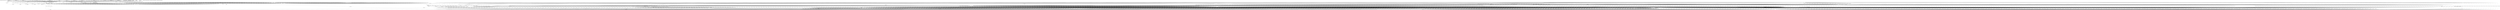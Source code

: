 digraph G {
"Container##zjy-alastor-2n-product-purchase-get-price-78897797f-w6hrn" [shape="box"];
"File##/dev/null" [shape="ellipse"];
"File##/dev/urandom" [shape="ellipse"];
"File##/etc/ld-musl-x86_64.path" [shape="ellipse"];
"File##/home/app/express-new.js" [shape="ellipse"];
"File##/home/app/handler.js" [shape="ellipse"];
"File##/home/app/index.js" [shape="ellipse"];
"File##/home/app/trigger.node" [shape="ellipse"];
"File##/lib/libgcc_s.so.1" [shape="ellipse"];
"File##/lib/libstdc++.so.6" [shape="ellipse"];
"File##/usr/lib/libgcc_s.so.1" [shape="ellipse"];
"File##/usr/lib/libstdc++.so.6" [shape="ellipse"];
"File##/usr/local/bin/node" [shape="ellipse"];
"File##/usr/local/lib/libgcc_s.so.1" [shape="ellipse"];
"File##/usr/local/lib/libstdc++.so.6" [shape="ellipse"];
"NetPeer##0.0.0.0:3000" [shape="diamond"];
"Process##15" [shape="box"];
"Process##16" [shape="box"];
"Process##17" [shape="box"];
"Process##18" [shape="box"];
"Process##19" [shape="box"];
"Process##20" [shape="box"];
"Process##21" [shape="box"];
"File##/etc/ld-musl-x86_64.path" -> "Process##15" [label="1729234631000000000"];
"File##/lib/libstdc++.so.6" -> "Process##15" [label="1729234631000000000"];
"File##/usr/local/lib/libstdc++.so.6" -> "Process##15" [label="1729234631000000000"];
"File##/usr/lib/libstdc++.so.6" -> "Process##15" [label="1729234631000000000"];
"File##/lib/libgcc_s.so.1" -> "Process##15" [label="1729234631000000000"];
"File##/usr/local/lib/libgcc_s.so.1" -> "Process##15" [label="1729234631000000000"];
"File##/usr/lib/libgcc_s.so.1" -> "Process##15" [label="1729234631000000000"];
"Process##15" -> "Process##16" [label="1729234631000000000"];
"Process##15" -> "Process##17" [label="1729234631000000000"];
"Process##15" -> "Process##18" [label="1729234631000000000"];
"Process##15" -> "Process##19" [label="1729234631000000000"];
"Process##15" -> "Process##20" [label="1729234631000000000"];
"File##/usr/local/bin/node" -> "Process##15" [label="1729234631000000000"];
"File##/usr/local/bin/node" -> "Process##15" [label="1729234632000000000"];
"File##/dev/urandom" -> "Process##15" [label="1729234631000000000"];
"Process##15" -> "Process##21" [label="1729234631000000000"];
"File##/dev/null" -> "Process##15" [label="1729234631000000000"];
"File##/home/app/index.js" -> "Process##15" [label="1729234631000000000"];
"File##/home/app/express-new.js" -> "Process##15" [label="1729234631000000000"];
"File##/home/app/trigger.node" -> "Process##15" [label="1729234632000000000"];
"File##/home/app/handler.js" -> "Process##15" [label="1729234632000000000"];
"Process##15" -> "NetPeer##0.0.0.0:3000" [label="1729234632000000000"];
"NetPeer##0.0.0.0:3000" -> "Process##15" [label="1729234632000000000"];
"Container##zjy-alastor-2n-product-purchase-authorize-cc-855d57dd7d-zjwkf" [shape="box"];
"File##/dev/null" [shape="ellipse"];
"File##/dev/urandom" [shape="ellipse"];
"File##/etc/ld-musl-x86_64.path" [shape="ellipse"];
"File##/etc/localtime" [shape="ellipse"];
"File##/home/app/express-new.js" [shape="ellipse"];
"File##/home/app/handler.js" [shape="ellipse"];
"File##/home/app/index.js" [shape="ellipse"];
"File##/home/app/malicious.js" [shape="ellipse"];
"File##/home/app/trigger.node" [shape="ellipse"];
"File##/lib/libgcc_s.so.1" [shape="ellipse"];
"File##/lib/libstdc++.so.6" [shape="ellipse"];
"File##/usr/lib/libgcc_s.so.1" [shape="ellipse"];
"File##/usr/lib/libstdc++.so.6" [shape="ellipse"];
"File##/usr/local/bin/node" [shape="ellipse"];
"File##/usr/local/lib/libgcc_s.so.1" [shape="ellipse"];
"File##/usr/local/lib/libstdc++.so.6" [shape="ellipse"];
"File##/usr/share/zoneinfo/" [shape="ellipse"];
"File##2.txt" [shape="ellipse"];
"File##3.txt" [shape="ellipse"];
"File##credentials.txt" [shape="ellipse"];
"NetPeer##0.0.0.0:3000" [shape="diamond"];
"NetPeer##10.1.80.247:8080" [shape="diamond"];
"Process##15" [shape="box"];
"Process##16" [shape="box"];
"Process##17" [shape="box"];
"Process##18" [shape="box"];
"Process##19" [shape="box"];
"Process##20" [shape="box"];
"Process##21" [shape="box"];
"Process##24" [shape="box"];
"Process##25" [shape="box"];
"Process##26" [shape="box"];
"Process##27" [shape="box"];
"Process##42" [shape="box"];
"Process##43" [shape="box"];
"Process##59" [shape="box"];
"Process##60" [shape="box"];
"Process##74" [shape="box"];
"Process##75" [shape="box"];
"File##/etc/ld-musl-x86_64.path" -> "Process##15" [label="1729234630000000000"];
"File##/lib/libstdc++.so.6" -> "Process##15" [label="1729234630000000000"];
"File##/usr/local/lib/libstdc++.so.6" -> "Process##15" [label="1729234630000000000"];
"File##/usr/lib/libstdc++.so.6" -> "Process##15" [label="1729234630000000000"];
"File##/lib/libgcc_s.so.1" -> "Process##15" [label="1729234630000000000"];
"File##/usr/local/lib/libgcc_s.so.1" -> "Process##15" [label="1729234630000000000"];
"File##/usr/lib/libgcc_s.so.1" -> "Process##15" [label="1729234630000000000"];
"Process##15" -> "Process##16" [label="1729234630000000000"];
"Process##15" -> "Process##17" [label="1729234630000000000"];
"Process##15" -> "Process##18" [label="1729234630000000000"];
"Process##15" -> "Process##19" [label="1729234630000000000"];
"Process##15" -> "Process##20" [label="1729234630000000000"];
"File##/usr/local/bin/node" -> "Process##15" [label="1729234630000000000"];
"File##/usr/local/bin/node" -> "Process##15" [label="1729234630000000000"];
"File##/dev/urandom" -> "Process##15" [label="1729234630000000000"];
"Process##15" -> "Process##21" [label="1729234630000000000"];
"File##/dev/null" -> "Process##15" [label="1729234630000000000"];
"File##/dev/null" -> "Process##15" [label="1729234955000000000"];
"File##/dev/null" -> "Process##15" [label="1729235011000000000"];
"File##/dev/null" -> "Process##15" [label="1729235022000000000"];
"File##/dev/null" -> "Process##15" [label="1729235031000000000"];
"File##/dev/null" -> "Process##15" [label="1729235040000000000"];
"File##/home/app/index.js" -> "Process##15" [label="1729234630000000000"];
"File##/home/app/express-new.js" -> "Process##15" [label="1729234630000000000"];
"File##/home/app/trigger.node" -> "Process##15" [label="1729234630000000000"];
"File##/home/app/handler.js" -> "Process##15" [label="1729234630000000000"];
"File##/home/app/malicious.js" -> "Process##15" [label="1729234630000000000"];
"Process##15" -> "NetPeer##0.0.0.0:3000" [label="1729234630000000000"];
"NetPeer##0.0.0.0:3000" -> "Process##15" [label="1729234630000000000"];
"NetPeer##0.0.0.0:3000" -> "NetPeer##10.1.80.247:8080" [label="1729234955000000000"];
"NetPeer##0.0.0.0:3000" -> "NetPeer##10.1.80.247:8080" [label="1729234955000000000"];
"NetPeer##0.0.0.0:3000" -> "NetPeer##10.1.80.247:8080" [label="1729235011000000000"];
"NetPeer##0.0.0.0:3000" -> "NetPeer##10.1.80.247:8080" [label="1729235011000000000"];
"NetPeer##0.0.0.0:3000" -> "NetPeer##10.1.80.247:8080" [label="1729235021000000000"];
"NetPeer##0.0.0.0:3000" -> "NetPeer##10.1.80.247:8080" [label="1729235021000000000"];
"NetPeer##0.0.0.0:3000" -> "NetPeer##10.1.80.247:8080" [label="1729235022000000000"];
"NetPeer##0.0.0.0:3000" -> "NetPeer##10.1.80.247:8080" [label="1729235022000000000"];
"NetPeer##0.0.0.0:3000" -> "NetPeer##10.1.80.247:8080" [label="1729235030000000000"];
"NetPeer##0.0.0.0:3000" -> "NetPeer##10.1.80.247:8080" [label="1729235030000000000"];
"NetPeer##0.0.0.0:3000" -> "NetPeer##10.1.80.247:8080" [label="1729235039000000000"];
"NetPeer##0.0.0.0:3000" -> "NetPeer##10.1.80.247:8080" [label="1729235039000000000"];
"NetPeer##0.0.0.0:3000" -> "NetPeer##10.1.80.247:8080" [label="1729235039000000000"];
"NetPeer##0.0.0.0:3000" -> "NetPeer##10.1.80.247:8080" [label="1729235039000000000"];
"NetPeer##0.0.0.0:3000" -> "NetPeer##10.1.80.247:8080" [label="1729235040000000000"];
"NetPeer##0.0.0.0:3000" -> "NetPeer##10.1.80.247:8080" [label="1729235040000000000"];
"NetPeer##0.0.0.0:3000" -> "NetPeer##10.1.80.247:8080" [label="1729235040000000000"];
"NetPeer##0.0.0.0:3000" -> "NetPeer##10.1.80.247:8080" [label="1729235040000000000"];
"NetPeer##0.0.0.0:3000" -> "NetPeer##10.1.80.247:8080" [label="1729235040000000000"];
"NetPeer##0.0.0.0:3000" -> "NetPeer##10.1.80.247:8080" [label="1729235040000000000"];
"NetPeer##0.0.0.0:3000" -> "NetPeer##10.1.80.247:8080" [label="1729235040000000000"];
"NetPeer##0.0.0.0:3000" -> "NetPeer##10.1.80.247:8080" [label="1729235040000000000"];
"NetPeer##0.0.0.0:3000" -> "NetPeer##10.1.80.247:8080" [label="1729235040000000000"];
"NetPeer##0.0.0.0:3000" -> "NetPeer##10.1.80.247:8080" [label="1729235048000000000"];
"NetPeer##0.0.0.0:3000" -> "NetPeer##10.1.80.247:8080" [label="1729235048000000000"];
"NetPeer##10.1.80.247:8080" -> "NetPeer##0.0.0.0:3000" [label="1729234955000000000"];
"NetPeer##10.1.80.247:8080" -> "NetPeer##0.0.0.0:3000" [label="1729234955000000000"];
"NetPeer##10.1.80.247:8080" -> "NetPeer##0.0.0.0:3000" [label="1729235011000000000"];
"NetPeer##10.1.80.247:8080" -> "NetPeer##0.0.0.0:3000" [label="1729235011000000000"];
"NetPeer##10.1.80.247:8080" -> "NetPeer##0.0.0.0:3000" [label="1729235021000000000"];
"NetPeer##10.1.80.247:8080" -> "NetPeer##0.0.0.0:3000" [label="1729235021000000000"];
"NetPeer##10.1.80.247:8080" -> "NetPeer##0.0.0.0:3000" [label="1729235022000000000"];
"NetPeer##10.1.80.247:8080" -> "NetPeer##0.0.0.0:3000" [label="1729235022000000000"];
"NetPeer##10.1.80.247:8080" -> "NetPeer##0.0.0.0:3000" [label="1729235030000000000"];
"NetPeer##10.1.80.247:8080" -> "NetPeer##0.0.0.0:3000" [label="1729235030000000000"];
"NetPeer##10.1.80.247:8080" -> "NetPeer##0.0.0.0:3000" [label="1729235039000000000"];
"NetPeer##10.1.80.247:8080" -> "NetPeer##0.0.0.0:3000" [label="1729235039000000000"];
"NetPeer##10.1.80.247:8080" -> "NetPeer##0.0.0.0:3000" [label="1729235039000000000"];
"NetPeer##10.1.80.247:8080" -> "NetPeer##0.0.0.0:3000" [label="1729235039000000000"];
"NetPeer##10.1.80.247:8080" -> "NetPeer##0.0.0.0:3000" [label="1729235040000000000"];
"NetPeer##10.1.80.247:8080" -> "NetPeer##0.0.0.0:3000" [label="1729235040000000000"];
"NetPeer##10.1.80.247:8080" -> "NetPeer##0.0.0.0:3000" [label="1729235040000000000"];
"NetPeer##10.1.80.247:8080" -> "NetPeer##0.0.0.0:3000" [label="1729235040000000000"];
"NetPeer##10.1.80.247:8080" -> "NetPeer##0.0.0.0:3000" [label="1729235040000000000"];
"NetPeer##10.1.80.247:8080" -> "NetPeer##0.0.0.0:3000" [label="1729235040000000000"];
"NetPeer##10.1.80.247:8080" -> "NetPeer##0.0.0.0:3000" [label="1729235040000000000"];
"NetPeer##10.1.80.247:8080" -> "NetPeer##0.0.0.0:3000" [label="1729235040000000000"];
"NetPeer##10.1.80.247:8080" -> "NetPeer##0.0.0.0:3000" [label="1729235040000000000"];
"NetPeer##10.1.80.247:8080" -> "NetPeer##0.0.0.0:3000" [label="1729235048000000000"];
"NetPeer##10.1.80.247:8080" -> "NetPeer##0.0.0.0:3000" [label="1729235048000000000"];
"Process##15" -> "Process##24" [label="1729234955000000000"];
"File##/etc/localtime" -> "Process##15" [label="1729234955000000000"];
"File##/usr/share/zoneinfo/" -> "Process##15" [label="1729234955000000000"];
"Process##15" -> "Process##26" [label="1729235011000000000"];
"Process##15" -> "Process##42" [label="1729235022000000000"];
"Process##15" -> "Process##59" [label="1729235031000000000"];
"Process##15" -> "Process##74" [label="1729235040000000000"];
"File##credentials.txt" -> "Process##15" [label="1729235048000000000"];
"Process##24" -> "Process##25" [label="1729234955000000000"];
"Process##24" -> "File##3.txt" [label="1729234955000000000"];
"Process##25" -> "File##2.txt" [label="1729234955000000000"];
"Process##26" -> "Process##27" [label="1729235011000000000"];
"Process##26" -> "File##3.txt" [label="1729235011000000000"];
"Process##42" -> "Process##43" [label="1729235022000000000"];
"Process##42" -> "File##3.txt" [label="1729235022000000000"];
"Process##59" -> "Process##60" [label="1729235031000000000"];
"Process##59" -> "File##3.txt" [label="1729235031000000000"];
"Process##74" -> "Process##75" [label="1729235040000000000"];
"Process##74" -> "File##3.txt" [label="1729235040000000000"];
"Container##zjy-alastor-2n-product-purchase-publish-6859f98855-sbzc2" [shape="box"];
"File##/dev/null" [shape="ellipse"];
"File##/dev/urandom" [shape="ellipse"];
"File##/etc/ld-musl-x86_64.path" [shape="ellipse"];
"File##/home/app/express-new.js" [shape="ellipse"];
"File##/home/app/handler.js" [shape="ellipse"];
"File##/home/app/index.js" [shape="ellipse"];
"File##/home/app/trigger.node" [shape="ellipse"];
"File##/lib/libgcc_s.so.1" [shape="ellipse"];
"File##/lib/libstdc++.so.6" [shape="ellipse"];
"File##/usr/lib/libgcc_s.so.1" [shape="ellipse"];
"File##/usr/lib/libstdc++.so.6" [shape="ellipse"];
"File##/usr/local/bin/node" [shape="ellipse"];
"File##/usr/local/lib/libgcc_s.so.1" [shape="ellipse"];
"File##/usr/local/lib/libstdc++.so.6" [shape="ellipse"];
"NetPeer##0.0.0.0:3000" [shape="diamond"];
"Process##15" [shape="box"];
"Process##16" [shape="box"];
"Process##17" [shape="box"];
"Process##18" [shape="box"];
"Process##19" [shape="box"];
"Process##20" [shape="box"];
"Process##21" [shape="box"];
"File##/etc/ld-musl-x86_64.path" -> "Process##15" [label="1729234630000000000"];
"File##/lib/libstdc++.so.6" -> "Process##15" [label="1729234630000000000"];
"File##/usr/local/lib/libstdc++.so.6" -> "Process##15" [label="1729234630000000000"];
"File##/usr/lib/libstdc++.so.6" -> "Process##15" [label="1729234630000000000"];
"File##/lib/libgcc_s.so.1" -> "Process##15" [label="1729234630000000000"];
"File##/usr/local/lib/libgcc_s.so.1" -> "Process##15" [label="1729234630000000000"];
"File##/usr/lib/libgcc_s.so.1" -> "Process##15" [label="1729234630000000000"];
"Process##15" -> "Process##16" [label="1729234630000000000"];
"Process##15" -> "Process##17" [label="1729234630000000000"];
"Process##15" -> "Process##18" [label="1729234630000000000"];
"Process##15" -> "Process##19" [label="1729234630000000000"];
"Process##15" -> "Process##20" [label="1729234630000000000"];
"File##/usr/local/bin/node" -> "Process##15" [label="1729234630000000000"];
"File##/usr/local/bin/node" -> "Process##15" [label="1729234631000000000"];
"File##/dev/urandom" -> "Process##15" [label="1729234630000000000"];
"Process##15" -> "Process##21" [label="1729234631000000000"];
"File##/dev/null" -> "Process##15" [label="1729234631000000000"];
"File##/home/app/index.js" -> "Process##15" [label="1729234631000000000"];
"File##/home/app/express-new.js" -> "Process##15" [label="1729234631000000000"];
"File##/home/app/trigger.node" -> "Process##15" [label="1729234631000000000"];
"File##/home/app/handler.js" -> "Process##15" [label="1729234631000000000"];
"Process##15" -> "NetPeer##0.0.0.0:3000" [label="1729234631000000000"];
"NetPeer##0.0.0.0:3000" -> "Process##15" [label="1729234631000000000"];
"Container##zjy-alastor-2n-product-purchase-579d5d9459-lq4hh" [shape="box"];
"File##/dev/null" [shape="ellipse"];
"File##/dev/urandom" [shape="ellipse"];
"File##/etc/host.conf" [shape="ellipse"];
"File##/etc/hosts" [shape="ellipse"];
"File##/etc/ld-musl-x86_64.path" [shape="ellipse"];
"File##/etc/localtime" [shape="ellipse"];
"File##/etc/nsswitch.conf" [shape="ellipse"];
"File##/etc/resolv.conf" [shape="ellipse"];
"File##/etc/svc.conf" [shape="ellipse"];
"File##/home/app/express-new.js" [shape="ellipse"];
"File##/home/app/handler.js" [shape="ellipse"];
"File##/home/app/index.js" [shape="ellipse"];
"File##/home/app/request-promise-uuid.js" [shape="ellipse"];
"File##/home/app/trigger.node" [shape="ellipse"];
"File##/lib/libgcc_s.so.1" [shape="ellipse"];
"File##/lib/libstdc++.so.6" [shape="ellipse"];
"File##/usr/lib/libgcc_s.so.1" [shape="ellipse"];
"File##/usr/lib/libstdc++.so.6" [shape="ellipse"];
"File##/usr/local/bin/node" [shape="ellipse"];
"File##/usr/local/lib/libgcc_s.so.1" [shape="ellipse"];
"File##/usr/local/lib/libstdc++.so.6" [shape="ellipse"];
"File##/usr/share/zoneinfo/" [shape="ellipse"];
"NetPeer##0.0.0.0:0" [shape="diamond"];
"NetPeer##0.0.0.0:3000" [shape="diamond"];
"NetPeer##10.1.80.247:8080" [shape="diamond"];
"NetPeer##10.152.183.10:53" [shape="diamond"];
"NetPeer##10.152.183.194:8080" [shape="diamond"];
"Process##16" [shape="box"];
"Process##17" [shape="box"];
"Process##18" [shape="box"];
"Process##19" [shape="box"];
"Process##20" [shape="box"];
"Process##21" [shape="box"];
"Process##22" [shape="box"];
"Process##25" [shape="box"];
"Process##26" [shape="box"];
"Process##27" [shape="box"];
"Process##28" [shape="box"];
"File##/etc/ld-musl-x86_64.path" -> "Process##16" [label="1729234631000000000"];
"File##/lib/libstdc++.so.6" -> "Process##16" [label="1729234631000000000"];
"File##/usr/local/lib/libstdc++.so.6" -> "Process##16" [label="1729234631000000000"];
"File##/usr/lib/libstdc++.so.6" -> "Process##16" [label="1729234631000000000"];
"File##/lib/libgcc_s.so.1" -> "Process##16" [label="1729234631000000000"];
"File##/usr/local/lib/libgcc_s.so.1" -> "Process##16" [label="1729234631000000000"];
"File##/usr/lib/libgcc_s.so.1" -> "Process##16" [label="1729234631000000000"];
"Process##16" -> "Process##17" [label="1729234631000000000"];
"Process##16" -> "Process##18" [label="1729234631000000000"];
"Process##16" -> "Process##19" [label="1729234631000000000"];
"Process##16" -> "Process##20" [label="1729234631000000000"];
"Process##16" -> "Process##21" [label="1729234631000000000"];
"File##/usr/local/bin/node" -> "Process##16" [label="1729234631000000000"];
"File##/usr/local/bin/node" -> "Process##16" [label="1729234631000000000"];
"File##/dev/urandom" -> "Process##16" [label="1729234631000000000"];
"File##/dev/urandom" -> "Process##16" [label="1729234955000000000"];
"Process##16" -> "Process##22" [label="1729234631000000000"];
"File##/dev/null" -> "Process##16" [label="1729234631000000000"];
"File##/home/app/index.js" -> "Process##16" [label="1729234631000000000"];
"File##/home/app/express-new.js" -> "Process##16" [label="1729234631000000000"];
"File##/home/app/trigger.node" -> "Process##16" [label="1729234631000000000"];
"File##/home/app/handler.js" -> "Process##16" [label="1729234631000000000"];
"File##/home/app/request-promise-uuid.js" -> "Process##16" [label="1729234631000000000"];
"Process##16" -> "NetPeer##0.0.0.0:3000" [label="1729234632000000000"];
"NetPeer##0.0.0.0:3000" -> "Process##16" [label="1729234632000000000"];
"NetPeer##0.0.0.0:3000" -> "NetPeer##10.1.80.247:8080" [label="1729234955000000000"];
"NetPeer##0.0.0.0:3000" -> "NetPeer##10.1.80.247:8080" [label="1729234955000000000"];
"NetPeer##0.0.0.0:3000" -> "NetPeer##10.1.80.247:8080" [label="1729235011000000000"];
"NetPeer##0.0.0.0:3000" -> "NetPeer##10.1.80.247:8080" [label="1729235011000000000"];
"NetPeer##0.0.0.0:3000" -> "NetPeer##10.1.80.247:8080" [label="1729235021000000000"];
"NetPeer##0.0.0.0:3000" -> "NetPeer##10.1.80.247:8080" [label="1729235021000000000"];
"NetPeer##0.0.0.0:3000" -> "NetPeer##10.1.80.247:8080" [label="1729235022000000000"];
"NetPeer##0.0.0.0:3000" -> "NetPeer##10.1.80.247:8080" [label="1729235022000000000"];
"NetPeer##0.0.0.0:3000" -> "NetPeer##10.1.80.247:8080" [label="1729235030000000000"];
"NetPeer##0.0.0.0:3000" -> "NetPeer##10.1.80.247:8080" [label="1729235030000000000"];
"NetPeer##0.0.0.0:3000" -> "NetPeer##10.1.80.247:8080" [label="1729235030000000000"];
"NetPeer##0.0.0.0:3000" -> "NetPeer##10.1.80.247:8080" [label="1729235030000000000"];
"NetPeer##0.0.0.0:3000" -> "NetPeer##10.1.80.247:8080" [label="1729235039000000000"];
"NetPeer##0.0.0.0:3000" -> "NetPeer##10.1.80.247:8080" [label="1729235039000000000"];
"NetPeer##0.0.0.0:3000" -> "NetPeer##10.1.80.247:8080" [label="1729235039000000000"];
"NetPeer##0.0.0.0:3000" -> "NetPeer##10.1.80.247:8080" [label="1729235039000000000"];
"NetPeer##0.0.0.0:3000" -> "NetPeer##10.1.80.247:8080" [label="1729235039000000000"];
"NetPeer##0.0.0.0:3000" -> "NetPeer##10.1.80.247:8080" [label="1729235039000000000"];
"NetPeer##0.0.0.0:3000" -> "NetPeer##10.1.80.247:8080" [label="1729235039000000000"];
"NetPeer##0.0.0.0:3000" -> "NetPeer##10.1.80.247:8080" [label="1729235039000000000"];
"NetPeer##0.0.0.0:3000" -> "NetPeer##10.1.80.247:8080" [label="1729235039000000000"];
"NetPeer##0.0.0.0:3000" -> "NetPeer##10.1.80.247:8080" [label="1729235039000000000"];
"NetPeer##0.0.0.0:3000" -> "NetPeer##10.1.80.247:8080" [label="1729235039000000000"];
"NetPeer##0.0.0.0:3000" -> "NetPeer##10.1.80.247:8080" [label="1729235040000000000"];
"NetPeer##0.0.0.0:3000" -> "NetPeer##10.1.80.247:8080" [label="1729235040000000000"];
"NetPeer##0.0.0.0:3000" -> "NetPeer##10.1.80.247:8080" [label="1729235040000000000"];
"NetPeer##0.0.0.0:3000" -> "NetPeer##10.1.80.247:8080" [label="1729235040000000000"];
"NetPeer##0.0.0.0:3000" -> "NetPeer##10.1.80.247:8080" [label="1729235040000000000"];
"NetPeer##0.0.0.0:3000" -> "NetPeer##10.1.80.247:8080" [label="1729235040000000000"];
"NetPeer##0.0.0.0:3000" -> "NetPeer##10.1.80.247:8080" [label="1729235040000000000"];
"NetPeer##0.0.0.0:3000" -> "NetPeer##10.1.80.247:8080" [label="1729235040000000000"];
"NetPeer##0.0.0.0:3000" -> "NetPeer##10.1.80.247:8080" [label="1729235040000000000"];
"NetPeer##0.0.0.0:3000" -> "NetPeer##10.1.80.247:8080" [label="1729235040000000000"];
"NetPeer##0.0.0.0:3000" -> "NetPeer##10.1.80.247:8080" [label="1729235040000000000"];
"NetPeer##0.0.0.0:3000" -> "NetPeer##10.1.80.247:8080" [label="1729235040000000000"];
"NetPeer##0.0.0.0:3000" -> "NetPeer##10.1.80.247:8080" [label="1729235040000000000"];
"NetPeer##0.0.0.0:3000" -> "NetPeer##10.1.80.247:8080" [label="1729235048000000000"];
"NetPeer##0.0.0.0:3000" -> "NetPeer##10.1.80.247:8080" [label="1729235048000000000"];
"NetPeer##10.1.80.247:8080" -> "NetPeer##0.0.0.0:3000" [label="1729234955000000000"];
"NetPeer##10.1.80.247:8080" -> "NetPeer##0.0.0.0:3000" [label="1729234955000000000"];
"NetPeer##10.1.80.247:8080" -> "NetPeer##0.0.0.0:3000" [label="1729235011000000000"];
"NetPeer##10.1.80.247:8080" -> "NetPeer##0.0.0.0:3000" [label="1729235011000000000"];
"NetPeer##10.1.80.247:8080" -> "NetPeer##0.0.0.0:3000" [label="1729235021000000000"];
"NetPeer##10.1.80.247:8080" -> "NetPeer##0.0.0.0:3000" [label="1729235021000000000"];
"NetPeer##10.1.80.247:8080" -> "NetPeer##0.0.0.0:3000" [label="1729235022000000000"];
"NetPeer##10.1.80.247:8080" -> "NetPeer##0.0.0.0:3000" [label="1729235022000000000"];
"NetPeer##10.1.80.247:8080" -> "NetPeer##0.0.0.0:3000" [label="1729235030000000000"];
"NetPeer##10.1.80.247:8080" -> "NetPeer##0.0.0.0:3000" [label="1729235030000000000"];
"NetPeer##10.1.80.247:8080" -> "NetPeer##0.0.0.0:3000" [label="1729235030000000000"];
"NetPeer##10.1.80.247:8080" -> "NetPeer##0.0.0.0:3000" [label="1729235030000000000"];
"NetPeer##10.1.80.247:8080" -> "NetPeer##0.0.0.0:3000" [label="1729235039000000000"];
"NetPeer##10.1.80.247:8080" -> "NetPeer##0.0.0.0:3000" [label="1729235039000000000"];
"NetPeer##10.1.80.247:8080" -> "NetPeer##0.0.0.0:3000" [label="1729235039000000000"];
"NetPeer##10.1.80.247:8080" -> "NetPeer##0.0.0.0:3000" [label="1729235039000000000"];
"NetPeer##10.1.80.247:8080" -> "NetPeer##0.0.0.0:3000" [label="1729235039000000000"];
"NetPeer##10.1.80.247:8080" -> "NetPeer##0.0.0.0:3000" [label="1729235039000000000"];
"NetPeer##10.1.80.247:8080" -> "NetPeer##0.0.0.0:3000" [label="1729235039000000000"];
"NetPeer##10.1.80.247:8080" -> "NetPeer##0.0.0.0:3000" [label="1729235039000000000"];
"NetPeer##10.1.80.247:8080" -> "NetPeer##0.0.0.0:3000" [label="1729235039000000000"];
"NetPeer##10.1.80.247:8080" -> "NetPeer##0.0.0.0:3000" [label="1729235039000000000"];
"NetPeer##10.1.80.247:8080" -> "NetPeer##0.0.0.0:3000" [label="1729235039000000000"];
"NetPeer##10.1.80.247:8080" -> "NetPeer##0.0.0.0:3000" [label="1729235040000000000"];
"NetPeer##10.1.80.247:8080" -> "NetPeer##0.0.0.0:3000" [label="1729235040000000000"];
"NetPeer##10.1.80.247:8080" -> "NetPeer##0.0.0.0:3000" [label="1729235040000000000"];
"NetPeer##10.1.80.247:8080" -> "NetPeer##0.0.0.0:3000" [label="1729235040000000000"];
"NetPeer##10.1.80.247:8080" -> "NetPeer##0.0.0.0:3000" [label="1729235040000000000"];
"NetPeer##10.1.80.247:8080" -> "NetPeer##0.0.0.0:3000" [label="1729235040000000000"];
"NetPeer##10.1.80.247:8080" -> "NetPeer##0.0.0.0:3000" [label="1729235040000000000"];
"NetPeer##10.1.80.247:8080" -> "NetPeer##0.0.0.0:3000" [label="1729235040000000000"];
"NetPeer##10.1.80.247:8080" -> "NetPeer##0.0.0.0:3000" [label="1729235040000000000"];
"NetPeer##10.1.80.247:8080" -> "NetPeer##0.0.0.0:3000" [label="1729235040000000000"];
"NetPeer##10.1.80.247:8080" -> "NetPeer##0.0.0.0:3000" [label="1729235040000000000"];
"NetPeer##10.1.80.247:8080" -> "NetPeer##0.0.0.0:3000" [label="1729235040000000000"];
"NetPeer##10.1.80.247:8080" -> "NetPeer##0.0.0.0:3000" [label="1729235040000000000"];
"NetPeer##10.1.80.247:8080" -> "NetPeer##0.0.0.0:3000" [label="1729235048000000000"];
"NetPeer##10.1.80.247:8080" -> "NetPeer##0.0.0.0:3000" [label="1729235048000000000"];
"File##/etc/resolv.conf" -> "Process##16" [label="1729234955000000000"];
"File##/etc/nsswitch.conf" -> "Process##16" [label="1729234955000000000"];
"File##/etc/host.conf" -> "Process##16" [label="1729234955000000000"];
"File##/etc/svc.conf" -> "Process##16" [label="1729234955000000000"];
"Process##16" -> "Process##25" [label="1729234955000000000"];
"Process##16" -> "Process##26" [label="1729234955000000000"];
"Process##16" -> "Process##27" [label="1729234955000000000"];
"Process##16" -> "Process##28" [label="1729234955000000000"];
"Process##16" -> "NetPeer##10.152.183.194:8080" [label="1729234955000000000"];
"Process##16" -> "NetPeer##10.152.183.194:8080" [label="1729235011000000000"];
"Process##16" -> "NetPeer##10.152.183.194:8080" [label="1729235021000000000"];
"Process##16" -> "NetPeer##10.152.183.194:8080" [label="1729235022000000000"];
"Process##16" -> "NetPeer##10.152.183.194:8080" [label="1729235030000000000"];
"Process##16" -> "NetPeer##10.152.183.194:8080" [label="1729235030000000000"];
"Process##16" -> "NetPeer##10.152.183.194:8080" [label="1729235030000000000"];
"Process##16" -> "NetPeer##10.152.183.194:8080" [label="1729235030000000000"];
"Process##16" -> "NetPeer##10.152.183.194:8080" [label="1729235030000000000"];
"Process##16" -> "NetPeer##10.152.183.194:8080" [label="1729235030000000000"];
"Process##16" -> "NetPeer##10.152.183.194:8080" [label="1729235030000000000"];
"Process##16" -> "NetPeer##10.152.183.194:8080" [label="1729235031000000000"];
"Process##16" -> "NetPeer##10.152.183.194:8080" [label="1729235031000000000"];
"Process##16" -> "NetPeer##10.152.183.194:8080" [label="1729235031000000000"];
"Process##16" -> "NetPeer##10.152.183.194:8080" [label="1729235031000000000"];
"Process##16" -> "NetPeer##10.152.183.194:8080" [label="1729235031000000000"];
"Process##16" -> "NetPeer##10.152.183.194:8080" [label="1729235031000000000"];
"Process##16" -> "NetPeer##10.152.183.194:8080" [label="1729235031000000000"];
"Process##16" -> "NetPeer##10.152.183.194:8080" [label="1729235031000000000"];
"Process##16" -> "NetPeer##10.152.183.194:8080" [label="1729235031000000000"];
"Process##16" -> "NetPeer##10.152.183.194:8080" [label="1729235032000000000"];
"Process##16" -> "NetPeer##10.152.183.194:8080" [label="1729235032000000000"];
"Process##16" -> "NetPeer##10.152.183.194:8080" [label="1729235032000000000"];
"Process##16" -> "NetPeer##10.152.183.194:8080" [label="1729235039000000000"];
"Process##16" -> "NetPeer##10.152.183.194:8080" [label="1729235039000000000"];
"Process##16" -> "NetPeer##10.152.183.194:8080" [label="1729235039000000000"];
"Process##16" -> "NetPeer##10.152.183.194:8080" [label="1729235039000000000"];
"Process##16" -> "NetPeer##10.152.183.194:8080" [label="1729235039000000000"];
"Process##16" -> "NetPeer##10.152.183.194:8080" [label="1729235039000000000"];
"Process##16" -> "NetPeer##10.152.183.194:8080" [label="1729235039000000000"];
"Process##16" -> "NetPeer##10.152.183.194:8080" [label="1729235039000000000"];
"Process##16" -> "NetPeer##10.152.183.194:8080" [label="1729235039000000000"];
"Process##16" -> "NetPeer##10.152.183.194:8080" [label="1729235039000000000"];
"Process##16" -> "NetPeer##10.152.183.194:8080" [label="1729235039000000000"];
"Process##16" -> "NetPeer##10.152.183.194:8080" [label="1729235039000000000"];
"Process##16" -> "NetPeer##10.152.183.194:8080" [label="1729235039000000000"];
"Process##16" -> "NetPeer##10.152.183.194:8080" [label="1729235039000000000"];
"Process##16" -> "NetPeer##10.152.183.194:8080" [label="1729235040000000000"];
"Process##16" -> "NetPeer##10.152.183.194:8080" [label="1729235040000000000"];
"Process##16" -> "NetPeer##10.152.183.194:8080" [label="1729235040000000000"];
"Process##16" -> "NetPeer##10.152.183.194:8080" [label="1729235040000000000"];
"Process##16" -> "NetPeer##10.152.183.194:8080" [label="1729235040000000000"];
"Process##16" -> "NetPeer##10.152.183.194:8080" [label="1729235040000000000"];
"Process##16" -> "NetPeer##10.152.183.194:8080" [label="1729235040000000000"];
"Process##16" -> "NetPeer##10.152.183.194:8080" [label="1729235040000000000"];
"Process##16" -> "NetPeer##10.152.183.194:8080" [label="1729235040000000000"];
"Process##16" -> "NetPeer##10.152.183.194:8080" [label="1729235040000000000"];
"Process##16" -> "NetPeer##10.152.183.194:8080" [label="1729235040000000000"];
"Process##16" -> "NetPeer##10.152.183.194:8080" [label="1729235040000000000"];
"Process##16" -> "NetPeer##10.152.183.194:8080" [label="1729235040000000000"];
"Process##16" -> "NetPeer##10.152.183.194:8080" [label="1729235040000000000"];
"Process##16" -> "NetPeer##10.152.183.194:8080" [label="1729235040000000000"];
"Process##16" -> "NetPeer##10.152.183.194:8080" [label="1729235040000000000"];
"Process##16" -> "NetPeer##10.152.183.194:8080" [label="1729235040000000000"];
"Process##16" -> "NetPeer##10.152.183.194:8080" [label="1729235040000000000"];
"Process##16" -> "NetPeer##10.152.183.194:8080" [label="1729235040000000000"];
"Process##16" -> "NetPeer##10.152.183.194:8080" [label="1729235040000000000"];
"Process##16" -> "NetPeer##10.152.183.194:8080" [label="1729235040000000000"];
"Process##16" -> "NetPeer##10.152.183.194:8080" [label="1729235040000000000"];
"Process##16" -> "NetPeer##10.152.183.194:8080" [label="1729235040000000000"];
"Process##16" -> "NetPeer##10.152.183.194:8080" [label="1729235040000000000"];
"Process##16" -> "NetPeer##10.152.183.194:8080" [label="1729235040000000000"];
"Process##16" -> "NetPeer##10.152.183.194:8080" [label="1729235040000000000"];
"Process##16" -> "NetPeer##10.152.183.194:8080" [label="1729235040000000000"];
"Process##16" -> "NetPeer##10.152.183.194:8080" [label="1729235040000000000"];
"Process##16" -> "NetPeer##10.152.183.194:8080" [label="1729235040000000000"];
"Process##16" -> "NetPeer##10.152.183.194:8080" [label="1729235040000000000"];
"Process##16" -> "NetPeer##10.152.183.194:8080" [label="1729235040000000000"];
"Process##16" -> "NetPeer##10.152.183.194:8080" [label="1729235040000000000"];
"Process##16" -> "NetPeer##10.152.183.194:8080" [label="1729235040000000000"];
"Process##16" -> "NetPeer##10.152.183.194:8080" [label="1729235040000000000"];
"Process##16" -> "NetPeer##10.152.183.194:8080" [label="1729235040000000000"];
"Process##16" -> "NetPeer##10.152.183.194:8080" [label="1729235040000000000"];
"Process##16" -> "NetPeer##10.152.183.194:8080" [label="1729235048000000000"];
"File##/etc/localtime" -> "Process##16" [label="1729234955000000000"];
"File##/usr/share/zoneinfo/" -> "Process##16" [label="1729234955000000000"];
"File##/etc/hosts" -> "Process##25" [label="1729234955000000000"];
"File##/etc/hosts" -> "Process##25" [label="1729235030000000000"];
"File##/etc/hosts" -> "Process##25" [label="1729235030000000000"];
"File##/etc/hosts" -> "Process##25" [label="1729235031000000000"];
"File##/etc/hosts" -> "Process##25" [label="1729235031000000000"];
"File##/etc/hosts" -> "Process##25" [label="1729235032000000000"];
"File##/etc/hosts" -> "Process##25" [label="1729235039000000000"];
"File##/etc/hosts" -> "Process##25" [label="1729235039000000000"];
"File##/etc/hosts" -> "Process##25" [label="1729235039000000000"];
"File##/etc/hosts" -> "Process##25" [label="1729235039000000000"];
"File##/etc/hosts" -> "Process##25" [label="1729235040000000000"];
"File##/etc/hosts" -> "Process##25" [label="1729235040000000000"];
"File##/etc/hosts" -> "Process##25" [label="1729235040000000000"];
"File##/etc/hosts" -> "Process##25" [label="1729235040000000000"];
"File##/etc/hosts" -> "Process##25" [label="1729235040000000000"];
"File##/etc/hosts" -> "Process##25" [label="1729235040000000000"];
"File##/etc/hosts" -> "Process##25" [label="1729235040000000000"];
"File##/etc/hosts" -> "Process##25" [label="1729235040000000000"];
"File##/etc/hosts" -> "Process##25" [label="1729235040000000000"];
"File##/etc/resolv.conf" -> "Process##25" [label="1729234955000000000"];
"File##/etc/resolv.conf" -> "Process##25" [label="1729235030000000000"];
"File##/etc/resolv.conf" -> "Process##25" [label="1729235030000000000"];
"File##/etc/resolv.conf" -> "Process##25" [label="1729235031000000000"];
"File##/etc/resolv.conf" -> "Process##25" [label="1729235031000000000"];
"File##/etc/resolv.conf" -> "Process##25" [label="1729235032000000000"];
"File##/etc/resolv.conf" -> "Process##25" [label="1729235039000000000"];
"File##/etc/resolv.conf" -> "Process##25" [label="1729235039000000000"];
"File##/etc/resolv.conf" -> "Process##25" [label="1729235039000000000"];
"File##/etc/resolv.conf" -> "Process##25" [label="1729235039000000000"];
"File##/etc/resolv.conf" -> "Process##25" [label="1729235040000000000"];
"File##/etc/resolv.conf" -> "Process##25" [label="1729235040000000000"];
"File##/etc/resolv.conf" -> "Process##25" [label="1729235040000000000"];
"File##/etc/resolv.conf" -> "Process##25" [label="1729235040000000000"];
"File##/etc/resolv.conf" -> "Process##25" [label="1729235040000000000"];
"File##/etc/resolv.conf" -> "Process##25" [label="1729235040000000000"];
"File##/etc/resolv.conf" -> "Process##25" [label="1729235040000000000"];
"File##/etc/resolv.conf" -> "Process##25" [label="1729235040000000000"];
"File##/etc/resolv.conf" -> "Process##25" [label="1729235040000000000"];
"Process##25" -> "NetPeer##0.0.0.0:0" [label="1729234955000000000"];
"Process##25" -> "NetPeer##0.0.0.0:0" [label="1729234955000000000"];
"Process##25" -> "NetPeer##0.0.0.0:0" [label="1729234955000000000"];
"Process##25" -> "NetPeer##0.0.0.0:0" [label="1729234955000000000"];
"Process##25" -> "NetPeer##0.0.0.0:0" [label="1729234955000000000"];
"Process##25" -> "NetPeer##0.0.0.0:0" [label="1729235030000000000"];
"Process##25" -> "NetPeer##0.0.0.0:0" [label="1729235030000000000"];
"Process##25" -> "NetPeer##0.0.0.0:0" [label="1729235030000000000"];
"Process##25" -> "NetPeer##0.0.0.0:0" [label="1729235030000000000"];
"Process##25" -> "NetPeer##0.0.0.0:0" [label="1729235030000000000"];
"Process##25" -> "NetPeer##0.0.0.0:0" [label="1729235030000000000"];
"Process##25" -> "NetPeer##0.0.0.0:0" [label="1729235030000000000"];
"Process##25" -> "NetPeer##0.0.0.0:0" [label="1729235030000000000"];
"Process##25" -> "NetPeer##0.0.0.0:0" [label="1729235030000000000"];
"Process##25" -> "NetPeer##0.0.0.0:0" [label="1729235030000000000"];
"Process##25" -> "NetPeer##0.0.0.0:0" [label="1729235031000000000"];
"Process##25" -> "NetPeer##0.0.0.0:0" [label="1729235031000000000"];
"Process##25" -> "NetPeer##0.0.0.0:0" [label="1729235031000000000"];
"Process##25" -> "NetPeer##0.0.0.0:0" [label="1729235031000000000"];
"Process##25" -> "NetPeer##0.0.0.0:0" [label="1729235031000000000"];
"Process##25" -> "NetPeer##0.0.0.0:0" [label="1729235031000000000"];
"Process##25" -> "NetPeer##0.0.0.0:0" [label="1729235031000000000"];
"Process##25" -> "NetPeer##0.0.0.0:0" [label="1729235031000000000"];
"Process##25" -> "NetPeer##0.0.0.0:0" [label="1729235031000000000"];
"Process##25" -> "NetPeer##0.0.0.0:0" [label="1729235031000000000"];
"Process##25" -> "NetPeer##0.0.0.0:0" [label="1729235032000000000"];
"Process##25" -> "NetPeer##0.0.0.0:0" [label="1729235032000000000"];
"Process##25" -> "NetPeer##0.0.0.0:0" [label="1729235032000000000"];
"Process##25" -> "NetPeer##0.0.0.0:0" [label="1729235032000000000"];
"Process##25" -> "NetPeer##0.0.0.0:0" [label="1729235032000000000"];
"Process##25" -> "NetPeer##0.0.0.0:0" [label="1729235039000000000"];
"Process##25" -> "NetPeer##0.0.0.0:0" [label="1729235039000000000"];
"Process##25" -> "NetPeer##0.0.0.0:0" [label="1729235039000000000"];
"Process##25" -> "NetPeer##0.0.0.0:0" [label="1729235039000000000"];
"Process##25" -> "NetPeer##0.0.0.0:0" [label="1729235039000000000"];
"Process##25" -> "NetPeer##0.0.0.0:0" [label="1729235039000000000"];
"Process##25" -> "NetPeer##0.0.0.0:0" [label="1729235039000000000"];
"Process##25" -> "NetPeer##0.0.0.0:0" [label="1729235039000000000"];
"Process##25" -> "NetPeer##0.0.0.0:0" [label="1729235039000000000"];
"Process##25" -> "NetPeer##0.0.0.0:0" [label="1729235039000000000"];
"Process##25" -> "NetPeer##0.0.0.0:0" [label="1729235039000000000"];
"Process##25" -> "NetPeer##0.0.0.0:0" [label="1729235039000000000"];
"Process##25" -> "NetPeer##0.0.0.0:0" [label="1729235039000000000"];
"Process##25" -> "NetPeer##0.0.0.0:0" [label="1729235039000000000"];
"Process##25" -> "NetPeer##0.0.0.0:0" [label="1729235039000000000"];
"Process##25" -> "NetPeer##0.0.0.0:0" [label="1729235039000000000"];
"Process##25" -> "NetPeer##0.0.0.0:0" [label="1729235039000000000"];
"Process##25" -> "NetPeer##0.0.0.0:0" [label="1729235039000000000"];
"Process##25" -> "NetPeer##0.0.0.0:0" [label="1729235039000000000"];
"Process##25" -> "NetPeer##0.0.0.0:0" [label="1729235039000000000"];
"Process##25" -> "NetPeer##0.0.0.0:0" [label="1729235040000000000"];
"Process##25" -> "NetPeer##0.0.0.0:0" [label="1729235040000000000"];
"Process##25" -> "NetPeer##0.0.0.0:0" [label="1729235040000000000"];
"Process##25" -> "NetPeer##0.0.0.0:0" [label="1729235040000000000"];
"Process##25" -> "NetPeer##0.0.0.0:0" [label="1729235040000000000"];
"Process##25" -> "NetPeer##0.0.0.0:0" [label="1729235040000000000"];
"Process##25" -> "NetPeer##0.0.0.0:0" [label="1729235040000000000"];
"Process##25" -> "NetPeer##0.0.0.0:0" [label="1729235040000000000"];
"Process##25" -> "NetPeer##0.0.0.0:0" [label="1729235040000000000"];
"Process##25" -> "NetPeer##0.0.0.0:0" [label="1729235040000000000"];
"Process##25" -> "NetPeer##0.0.0.0:0" [label="1729235040000000000"];
"Process##25" -> "NetPeer##0.0.0.0:0" [label="1729235040000000000"];
"Process##25" -> "NetPeer##0.0.0.0:0" [label="1729235040000000000"];
"Process##25" -> "NetPeer##0.0.0.0:0" [label="1729235040000000000"];
"Process##25" -> "NetPeer##0.0.0.0:0" [label="1729235040000000000"];
"Process##25" -> "NetPeer##0.0.0.0:0" [label="1729235040000000000"];
"Process##25" -> "NetPeer##0.0.0.0:0" [label="1729235040000000000"];
"Process##25" -> "NetPeer##0.0.0.0:0" [label="1729235040000000000"];
"Process##25" -> "NetPeer##0.0.0.0:0" [label="1729235040000000000"];
"Process##25" -> "NetPeer##0.0.0.0:0" [label="1729235040000000000"];
"Process##25" -> "NetPeer##0.0.0.0:0" [label="1729235040000000000"];
"Process##25" -> "NetPeer##0.0.0.0:0" [label="1729235040000000000"];
"Process##25" -> "NetPeer##0.0.0.0:0" [label="1729235040000000000"];
"Process##25" -> "NetPeer##0.0.0.0:0" [label="1729235040000000000"];
"Process##25" -> "NetPeer##0.0.0.0:0" [label="1729235040000000000"];
"Process##25" -> "NetPeer##0.0.0.0:0" [label="1729235040000000000"];
"Process##25" -> "NetPeer##0.0.0.0:0" [label="1729235040000000000"];
"Process##25" -> "NetPeer##0.0.0.0:0" [label="1729235040000000000"];
"Process##25" -> "NetPeer##0.0.0.0:0" [label="1729235040000000000"];
"Process##25" -> "NetPeer##0.0.0.0:0" [label="1729235040000000000"];
"Process##25" -> "NetPeer##0.0.0.0:0" [label="1729235040000000000"];
"Process##25" -> "NetPeer##0.0.0.0:0" [label="1729235040000000000"];
"Process##25" -> "NetPeer##0.0.0.0:0" [label="1729235040000000000"];
"Process##25" -> "NetPeer##0.0.0.0:0" [label="1729235040000000000"];
"Process##25" -> "NetPeer##0.0.0.0:0" [label="1729235040000000000"];
"Process##25" -> "NetPeer##0.0.0.0:0" [label="1729235040000000000"];
"Process##25" -> "NetPeer##0.0.0.0:0" [label="1729235040000000000"];
"Process##25" -> "NetPeer##0.0.0.0:0" [label="1729235040000000000"];
"Process##25" -> "NetPeer##0.0.0.0:0" [label="1729235040000000000"];
"Process##25" -> "NetPeer##0.0.0.0:0" [label="1729235040000000000"];
"Process##25" -> "NetPeer##0.0.0.0:0" [label="1729235040000000000"];
"Process##25" -> "NetPeer##0.0.0.0:0" [label="1729235040000000000"];
"Process##25" -> "NetPeer##0.0.0.0:0" [label="1729235040000000000"];
"Process##25" -> "NetPeer##0.0.0.0:0" [label="1729235040000000000"];
"Process##25" -> "NetPeer##0.0.0.0:0" [label="1729235040000000000"];
"Process##25" -> "NetPeer##10.152.183.10:53" [label="1729234955000000000"];
"Process##25" -> "NetPeer##10.152.183.10:53" [label="1729234955000000000"];
"Process##25" -> "NetPeer##10.152.183.10:53" [label="1729234955000000000"];
"Process##25" -> "NetPeer##10.152.183.10:53" [label="1729234955000000000"];
"Process##25" -> "NetPeer##10.152.183.10:53" [label="1729234955000000000"];
"Process##25" -> "NetPeer##10.152.183.10:53" [label="1729234955000000000"];
"Process##25" -> "NetPeer##10.152.183.10:53" [label="1729234955000000000"];
"Process##25" -> "NetPeer##10.152.183.10:53" [label="1729234955000000000"];
"Process##25" -> "NetPeer##10.152.183.10:53" [label="1729234955000000000"];
"Process##25" -> "NetPeer##10.152.183.10:53" [label="1729234955000000000"];
"Process##25" -> "NetPeer##10.152.183.10:53" [label="1729235030000000000"];
"Process##25" -> "NetPeer##10.152.183.10:53" [label="1729235030000000000"];
"Process##25" -> "NetPeer##10.152.183.10:53" [label="1729235030000000000"];
"Process##25" -> "NetPeer##10.152.183.10:53" [label="1729235030000000000"];
"Process##25" -> "NetPeer##10.152.183.10:53" [label="1729235030000000000"];
"Process##25" -> "NetPeer##10.152.183.10:53" [label="1729235030000000000"];
"Process##25" -> "NetPeer##10.152.183.10:53" [label="1729235030000000000"];
"Process##25" -> "NetPeer##10.152.183.10:53" [label="1729235030000000000"];
"Process##25" -> "NetPeer##10.152.183.10:53" [label="1729235030000000000"];
"Process##25" -> "NetPeer##10.152.183.10:53" [label="1729235030000000000"];
"Process##25" -> "NetPeer##10.152.183.10:53" [label="1729235030000000000"];
"Process##25" -> "NetPeer##10.152.183.10:53" [label="1729235030000000000"];
"Process##25" -> "NetPeer##10.152.183.10:53" [label="1729235030000000000"];
"Process##25" -> "NetPeer##10.152.183.10:53" [label="1729235030000000000"];
"Process##25" -> "NetPeer##10.152.183.10:53" [label="1729235030000000000"];
"Process##25" -> "NetPeer##10.152.183.10:53" [label="1729235030000000000"];
"Process##25" -> "NetPeer##10.152.183.10:53" [label="1729235030000000000"];
"Process##25" -> "NetPeer##10.152.183.10:53" [label="1729235030000000000"];
"Process##25" -> "NetPeer##10.152.183.10:53" [label="1729235030000000000"];
"Process##25" -> "NetPeer##10.152.183.10:53" [label="1729235030000000000"];
"Process##25" -> "NetPeer##10.152.183.10:53" [label="1729235031000000000"];
"Process##25" -> "NetPeer##10.152.183.10:53" [label="1729235031000000000"];
"Process##25" -> "NetPeer##10.152.183.10:53" [label="1729235031000000000"];
"Process##25" -> "NetPeer##10.152.183.10:53" [label="1729235031000000000"];
"Process##25" -> "NetPeer##10.152.183.10:53" [label="1729235031000000000"];
"Process##25" -> "NetPeer##10.152.183.10:53" [label="1729235031000000000"];
"Process##25" -> "NetPeer##10.152.183.10:53" [label="1729235031000000000"];
"Process##25" -> "NetPeer##10.152.183.10:53" [label="1729235031000000000"];
"Process##25" -> "NetPeer##10.152.183.10:53" [label="1729235031000000000"];
"Process##25" -> "NetPeer##10.152.183.10:53" [label="1729235031000000000"];
"Process##25" -> "NetPeer##10.152.183.10:53" [label="1729235031000000000"];
"Process##25" -> "NetPeer##10.152.183.10:53" [label="1729235031000000000"];
"Process##25" -> "NetPeer##10.152.183.10:53" [label="1729235031000000000"];
"Process##25" -> "NetPeer##10.152.183.10:53" [label="1729235031000000000"];
"Process##25" -> "NetPeer##10.152.183.10:53" [label="1729235031000000000"];
"Process##25" -> "NetPeer##10.152.183.10:53" [label="1729235031000000000"];
"Process##25" -> "NetPeer##10.152.183.10:53" [label="1729235031000000000"];
"Process##25" -> "NetPeer##10.152.183.10:53" [label="1729235031000000000"];
"Process##25" -> "NetPeer##10.152.183.10:53" [label="1729235031000000000"];
"Process##25" -> "NetPeer##10.152.183.10:53" [label="1729235031000000000"];
"Process##25" -> "NetPeer##10.152.183.10:53" [label="1729235032000000000"];
"Process##25" -> "NetPeer##10.152.183.10:53" [label="1729235032000000000"];
"Process##25" -> "NetPeer##10.152.183.10:53" [label="1729235032000000000"];
"Process##25" -> "NetPeer##10.152.183.10:53" [label="1729235032000000000"];
"Process##25" -> "NetPeer##10.152.183.10:53" [label="1729235032000000000"];
"Process##25" -> "NetPeer##10.152.183.10:53" [label="1729235032000000000"];
"Process##25" -> "NetPeer##10.152.183.10:53" [label="1729235032000000000"];
"Process##25" -> "NetPeer##10.152.183.10:53" [label="1729235032000000000"];
"Process##25" -> "NetPeer##10.152.183.10:53" [label="1729235032000000000"];
"Process##25" -> "NetPeer##10.152.183.10:53" [label="1729235032000000000"];
"Process##25" -> "NetPeer##10.152.183.10:53" [label="1729235039000000000"];
"Process##25" -> "NetPeer##10.152.183.10:53" [label="1729235039000000000"];
"Process##25" -> "NetPeer##10.152.183.10:53" [label="1729235039000000000"];
"Process##25" -> "NetPeer##10.152.183.10:53" [label="1729235039000000000"];
"Process##25" -> "NetPeer##10.152.183.10:53" [label="1729235039000000000"];
"Process##25" -> "NetPeer##10.152.183.10:53" [label="1729235039000000000"];
"Process##25" -> "NetPeer##10.152.183.10:53" [label="1729235039000000000"];
"Process##25" -> "NetPeer##10.152.183.10:53" [label="1729235039000000000"];
"Process##25" -> "NetPeer##10.152.183.10:53" [label="1729235039000000000"];
"Process##25" -> "NetPeer##10.152.183.10:53" [label="1729235039000000000"];
"Process##25" -> "NetPeer##10.152.183.10:53" [label="1729235039000000000"];
"Process##25" -> "NetPeer##10.152.183.10:53" [label="1729235039000000000"];
"Process##25" -> "NetPeer##10.152.183.10:53" [label="1729235039000000000"];
"Process##25" -> "NetPeer##10.152.183.10:53" [label="1729235039000000000"];
"Process##25" -> "NetPeer##10.152.183.10:53" [label="1729235039000000000"];
"Process##25" -> "NetPeer##10.152.183.10:53" [label="1729235039000000000"];
"Process##25" -> "NetPeer##10.152.183.10:53" [label="1729235039000000000"];
"Process##25" -> "NetPeer##10.152.183.10:53" [label="1729235039000000000"];
"Process##25" -> "NetPeer##10.152.183.10:53" [label="1729235039000000000"];
"Process##25" -> "NetPeer##10.152.183.10:53" [label="1729235039000000000"];
"Process##25" -> "NetPeer##10.152.183.10:53" [label="1729235039000000000"];
"Process##25" -> "NetPeer##10.152.183.10:53" [label="1729235039000000000"];
"Process##25" -> "NetPeer##10.152.183.10:53" [label="1729235039000000000"];
"Process##25" -> "NetPeer##10.152.183.10:53" [label="1729235039000000000"];
"Process##25" -> "NetPeer##10.152.183.10:53" [label="1729235039000000000"];
"Process##25" -> "NetPeer##10.152.183.10:53" [label="1729235039000000000"];
"Process##25" -> "NetPeer##10.152.183.10:53" [label="1729235039000000000"];
"Process##25" -> "NetPeer##10.152.183.10:53" [label="1729235039000000000"];
"Process##25" -> "NetPeer##10.152.183.10:53" [label="1729235039000000000"];
"Process##25" -> "NetPeer##10.152.183.10:53" [label="1729235039000000000"];
"Process##25" -> "NetPeer##10.152.183.10:53" [label="1729235039000000000"];
"Process##25" -> "NetPeer##10.152.183.10:53" [label="1729235039000000000"];
"Process##25" -> "NetPeer##10.152.183.10:53" [label="1729235039000000000"];
"Process##25" -> "NetPeer##10.152.183.10:53" [label="1729235039000000000"];
"Process##25" -> "NetPeer##10.152.183.10:53" [label="1729235039000000000"];
"Process##25" -> "NetPeer##10.152.183.10:53" [label="1729235039000000000"];
"Process##25" -> "NetPeer##10.152.183.10:53" [label="1729235039000000000"];
"Process##25" -> "NetPeer##10.152.183.10:53" [label="1729235039000000000"];
"Process##25" -> "NetPeer##10.152.183.10:53" [label="1729235039000000000"];
"Process##25" -> "NetPeer##10.152.183.10:53" [label="1729235039000000000"];
"Process##25" -> "NetPeer##10.152.183.10:53" [label="1729235040000000000"];
"Process##25" -> "NetPeer##10.152.183.10:53" [label="1729235040000000000"];
"Process##25" -> "NetPeer##10.152.183.10:53" [label="1729235040000000000"];
"Process##25" -> "NetPeer##10.152.183.10:53" [label="1729235040000000000"];
"Process##25" -> "NetPeer##10.152.183.10:53" [label="1729235040000000000"];
"Process##25" -> "NetPeer##10.152.183.10:53" [label="1729235040000000000"];
"Process##25" -> "NetPeer##10.152.183.10:53" [label="1729235040000000000"];
"Process##25" -> "NetPeer##10.152.183.10:53" [label="1729235040000000000"];
"Process##25" -> "NetPeer##10.152.183.10:53" [label="1729235040000000000"];
"Process##25" -> "NetPeer##10.152.183.10:53" [label="1729235040000000000"];
"Process##25" -> "NetPeer##10.152.183.10:53" [label="1729235040000000000"];
"Process##25" -> "NetPeer##10.152.183.10:53" [label="1729235040000000000"];
"Process##25" -> "NetPeer##10.152.183.10:53" [label="1729235040000000000"];
"Process##25" -> "NetPeer##10.152.183.10:53" [label="1729235040000000000"];
"Process##25" -> "NetPeer##10.152.183.10:53" [label="1729235040000000000"];
"Process##25" -> "NetPeer##10.152.183.10:53" [label="1729235040000000000"];
"Process##25" -> "NetPeer##10.152.183.10:53" [label="1729235040000000000"];
"Process##25" -> "NetPeer##10.152.183.10:53" [label="1729235040000000000"];
"Process##25" -> "NetPeer##10.152.183.10:53" [label="1729235040000000000"];
"Process##25" -> "NetPeer##10.152.183.10:53" [label="1729235040000000000"];
"Process##25" -> "NetPeer##10.152.183.10:53" [label="1729235040000000000"];
"Process##25" -> "NetPeer##10.152.183.10:53" [label="1729235040000000000"];
"Process##25" -> "NetPeer##10.152.183.10:53" [label="1729235040000000000"];
"Process##25" -> "NetPeer##10.152.183.10:53" [label="1729235040000000000"];
"Process##25" -> "NetPeer##10.152.183.10:53" [label="1729235040000000000"];
"Process##25" -> "NetPeer##10.152.183.10:53" [label="1729235040000000000"];
"Process##25" -> "NetPeer##10.152.183.10:53" [label="1729235040000000000"];
"Process##25" -> "NetPeer##10.152.183.10:53" [label="1729235040000000000"];
"Process##25" -> "NetPeer##10.152.183.10:53" [label="1729235040000000000"];
"Process##25" -> "NetPeer##10.152.183.10:53" [label="1729235040000000000"];
"Process##25" -> "NetPeer##10.152.183.10:53" [label="1729235040000000000"];
"Process##25" -> "NetPeer##10.152.183.10:53" [label="1729235040000000000"];
"Process##25" -> "NetPeer##10.152.183.10:53" [label="1729235040000000000"];
"Process##25" -> "NetPeer##10.152.183.10:53" [label="1729235040000000000"];
"Process##25" -> "NetPeer##10.152.183.10:53" [label="1729235040000000000"];
"Process##25" -> "NetPeer##10.152.183.10:53" [label="1729235040000000000"];
"Process##25" -> "NetPeer##10.152.183.10:53" [label="1729235040000000000"];
"Process##25" -> "NetPeer##10.152.183.10:53" [label="1729235040000000000"];
"Process##25" -> "NetPeer##10.152.183.10:53" [label="1729235040000000000"];
"Process##25" -> "NetPeer##10.152.183.10:53" [label="1729235040000000000"];
"Process##25" -> "NetPeer##10.152.183.10:53" [label="1729235040000000000"];
"Process##25" -> "NetPeer##10.152.183.10:53" [label="1729235040000000000"];
"Process##25" -> "NetPeer##10.152.183.10:53" [label="1729235040000000000"];
"Process##25" -> "NetPeer##10.152.183.10:53" [label="1729235040000000000"];
"Process##25" -> "NetPeer##10.152.183.10:53" [label="1729235040000000000"];
"Process##25" -> "NetPeer##10.152.183.10:53" [label="1729235040000000000"];
"Process##25" -> "NetPeer##10.152.183.10:53" [label="1729235040000000000"];
"Process##25" -> "NetPeer##10.152.183.10:53" [label="1729235040000000000"];
"Process##25" -> "NetPeer##10.152.183.10:53" [label="1729235040000000000"];
"Process##25" -> "NetPeer##10.152.183.10:53" [label="1729235040000000000"];
"Process##25" -> "NetPeer##10.152.183.10:53" [label="1729235040000000000"];
"Process##25" -> "NetPeer##10.152.183.10:53" [label="1729235040000000000"];
"Process##25" -> "NetPeer##10.152.183.10:53" [label="1729235040000000000"];
"Process##25" -> "NetPeer##10.152.183.10:53" [label="1729235040000000000"];
"Process##25" -> "NetPeer##10.152.183.10:53" [label="1729235040000000000"];
"Process##25" -> "NetPeer##10.152.183.10:53" [label="1729235040000000000"];
"Process##25" -> "NetPeer##10.152.183.10:53" [label="1729235040000000000"];
"Process##25" -> "NetPeer##10.152.183.10:53" [label="1729235040000000000"];
"Process##25" -> "NetPeer##10.152.183.10:53" [label="1729235040000000000"];
"Process##25" -> "NetPeer##10.152.183.10:53" [label="1729235040000000000"];
"Process##25" -> "NetPeer##10.152.183.10:53" [label="1729235040000000000"];
"Process##25" -> "NetPeer##10.152.183.10:53" [label="1729235040000000000"];
"Process##25" -> "NetPeer##10.152.183.10:53" [label="1729235040000000000"];
"Process##25" -> "NetPeer##10.152.183.10:53" [label="1729235040000000000"];
"Process##25" -> "NetPeer##10.152.183.10:53" [label="1729235040000000000"];
"Process##25" -> "NetPeer##10.152.183.10:53" [label="1729235040000000000"];
"Process##25" -> "NetPeer##10.152.183.10:53" [label="1729235040000000000"];
"Process##25" -> "NetPeer##10.152.183.10:53" [label="1729235040000000000"];
"Process##25" -> "NetPeer##10.152.183.10:53" [label="1729235040000000000"];
"Process##25" -> "NetPeer##10.152.183.10:53" [label="1729235040000000000"];
"Process##25" -> "NetPeer##10.152.183.10:53" [label="1729235040000000000"];
"Process##25" -> "NetPeer##10.152.183.10:53" [label="1729235040000000000"];
"Process##25" -> "NetPeer##10.152.183.10:53" [label="1729235040000000000"];
"Process##25" -> "NetPeer##10.152.183.10:53" [label="1729235040000000000"];
"Process##25" -> "NetPeer##10.152.183.10:53" [label="1729235040000000000"];
"Process##25" -> "NetPeer##10.152.183.10:53" [label="1729235040000000000"];
"Process##25" -> "NetPeer##10.152.183.10:53" [label="1729235040000000000"];
"Process##25" -> "NetPeer##10.152.183.10:53" [label="1729235040000000000"];
"Process##25" -> "NetPeer##10.152.183.10:53" [label="1729235040000000000"];
"Process##25" -> "NetPeer##10.152.183.10:53" [label="1729235040000000000"];
"Process##25" -> "NetPeer##10.152.183.10:53" [label="1729235040000000000"];
"Process##25" -> "NetPeer##10.152.183.10:53" [label="1729235040000000000"];
"Process##25" -> "NetPeer##10.152.183.10:53" [label="1729235040000000000"];
"Process##25" -> "NetPeer##10.152.183.10:53" [label="1729235040000000000"];
"Process##25" -> "NetPeer##10.152.183.10:53" [label="1729235040000000000"];
"Process##25" -> "NetPeer##10.152.183.10:53" [label="1729235040000000000"];
"Process##25" -> "NetPeer##10.152.183.10:53" [label="1729235040000000000"];
"Process##25" -> "NetPeer##10.152.183.10:53" [label="1729235040000000000"];
"Process##25" -> "NetPeer##10.152.183.10:53" [label="1729235040000000000"];
"Process##25" -> "NetPeer##10.152.183.10:53" [label="1729235040000000000"];
"NetPeer##10.152.183.10:53" -> "Process##25" [label="1729234955000000000"];
"NetPeer##10.152.183.10:53" -> "Process##25" [label="1729234955000000000"];
"NetPeer##10.152.183.10:53" -> "Process##25" [label="1729234955000000000"];
"NetPeer##10.152.183.10:53" -> "Process##25" [label="1729234955000000000"];
"NetPeer##10.152.183.10:53" -> "Process##25" [label="1729234955000000000"];
"NetPeer##10.152.183.10:53" -> "Process##25" [label="1729234955000000000"];
"NetPeer##10.152.183.10:53" -> "Process##25" [label="1729234955000000000"];
"NetPeer##10.152.183.10:53" -> "Process##25" [label="1729234955000000000"];
"NetPeer##10.152.183.10:53" -> "Process##25" [label="1729234955000000000"];
"NetPeer##10.152.183.10:53" -> "Process##25" [label="1729234955000000000"];
"NetPeer##10.152.183.10:53" -> "Process##25" [label="1729235030000000000"];
"NetPeer##10.152.183.10:53" -> "Process##25" [label="1729235030000000000"];
"NetPeer##10.152.183.10:53" -> "Process##25" [label="1729235030000000000"];
"NetPeer##10.152.183.10:53" -> "Process##25" [label="1729235030000000000"];
"NetPeer##10.152.183.10:53" -> "Process##25" [label="1729235030000000000"];
"NetPeer##10.152.183.10:53" -> "Process##25" [label="1729235030000000000"];
"NetPeer##10.152.183.10:53" -> "Process##25" [label="1729235030000000000"];
"NetPeer##10.152.183.10:53" -> "Process##25" [label="1729235030000000000"];
"NetPeer##10.152.183.10:53" -> "Process##25" [label="1729235030000000000"];
"NetPeer##10.152.183.10:53" -> "Process##25" [label="1729235030000000000"];
"NetPeer##10.152.183.10:53" -> "Process##25" [label="1729235030000000000"];
"NetPeer##10.152.183.10:53" -> "Process##25" [label="1729235030000000000"];
"NetPeer##10.152.183.10:53" -> "Process##25" [label="1729235030000000000"];
"NetPeer##10.152.183.10:53" -> "Process##25" [label="1729235030000000000"];
"NetPeer##10.152.183.10:53" -> "Process##25" [label="1729235030000000000"];
"NetPeer##10.152.183.10:53" -> "Process##25" [label="1729235030000000000"];
"NetPeer##10.152.183.10:53" -> "Process##25" [label="1729235030000000000"];
"NetPeer##10.152.183.10:53" -> "Process##25" [label="1729235030000000000"];
"NetPeer##10.152.183.10:53" -> "Process##25" [label="1729235030000000000"];
"NetPeer##10.152.183.10:53" -> "Process##25" [label="1729235030000000000"];
"NetPeer##10.152.183.10:53" -> "Process##25" [label="1729235031000000000"];
"NetPeer##10.152.183.10:53" -> "Process##25" [label="1729235031000000000"];
"NetPeer##10.152.183.10:53" -> "Process##25" [label="1729235031000000000"];
"NetPeer##10.152.183.10:53" -> "Process##25" [label="1729235031000000000"];
"NetPeer##10.152.183.10:53" -> "Process##25" [label="1729235031000000000"];
"NetPeer##10.152.183.10:53" -> "Process##25" [label="1729235031000000000"];
"NetPeer##10.152.183.10:53" -> "Process##25" [label="1729235031000000000"];
"NetPeer##10.152.183.10:53" -> "Process##25" [label="1729235031000000000"];
"NetPeer##10.152.183.10:53" -> "Process##25" [label="1729235031000000000"];
"NetPeer##10.152.183.10:53" -> "Process##25" [label="1729235031000000000"];
"NetPeer##10.152.183.10:53" -> "Process##25" [label="1729235031000000000"];
"NetPeer##10.152.183.10:53" -> "Process##25" [label="1729235031000000000"];
"NetPeer##10.152.183.10:53" -> "Process##25" [label="1729235031000000000"];
"NetPeer##10.152.183.10:53" -> "Process##25" [label="1729235031000000000"];
"NetPeer##10.152.183.10:53" -> "Process##25" [label="1729235031000000000"];
"NetPeer##10.152.183.10:53" -> "Process##25" [label="1729235031000000000"];
"NetPeer##10.152.183.10:53" -> "Process##25" [label="1729235031000000000"];
"NetPeer##10.152.183.10:53" -> "Process##25" [label="1729235031000000000"];
"NetPeer##10.152.183.10:53" -> "Process##25" [label="1729235031000000000"];
"NetPeer##10.152.183.10:53" -> "Process##25" [label="1729235031000000000"];
"NetPeer##10.152.183.10:53" -> "Process##25" [label="1729235032000000000"];
"NetPeer##10.152.183.10:53" -> "Process##25" [label="1729235032000000000"];
"NetPeer##10.152.183.10:53" -> "Process##25" [label="1729235032000000000"];
"NetPeer##10.152.183.10:53" -> "Process##25" [label="1729235032000000000"];
"NetPeer##10.152.183.10:53" -> "Process##25" [label="1729235032000000000"];
"NetPeer##10.152.183.10:53" -> "Process##25" [label="1729235032000000000"];
"NetPeer##10.152.183.10:53" -> "Process##25" [label="1729235032000000000"];
"NetPeer##10.152.183.10:53" -> "Process##25" [label="1729235032000000000"];
"NetPeer##10.152.183.10:53" -> "Process##25" [label="1729235032000000000"];
"NetPeer##10.152.183.10:53" -> "Process##25" [label="1729235032000000000"];
"NetPeer##10.152.183.10:53" -> "Process##25" [label="1729235039000000000"];
"NetPeer##10.152.183.10:53" -> "Process##25" [label="1729235039000000000"];
"NetPeer##10.152.183.10:53" -> "Process##25" [label="1729235039000000000"];
"NetPeer##10.152.183.10:53" -> "Process##25" [label="1729235039000000000"];
"NetPeer##10.152.183.10:53" -> "Process##25" [label="1729235039000000000"];
"NetPeer##10.152.183.10:53" -> "Process##25" [label="1729235039000000000"];
"NetPeer##10.152.183.10:53" -> "Process##25" [label="1729235039000000000"];
"NetPeer##10.152.183.10:53" -> "Process##25" [label="1729235039000000000"];
"NetPeer##10.152.183.10:53" -> "Process##25" [label="1729235039000000000"];
"NetPeer##10.152.183.10:53" -> "Process##25" [label="1729235039000000000"];
"NetPeer##10.152.183.10:53" -> "Process##25" [label="1729235039000000000"];
"NetPeer##10.152.183.10:53" -> "Process##25" [label="1729235039000000000"];
"NetPeer##10.152.183.10:53" -> "Process##25" [label="1729235039000000000"];
"NetPeer##10.152.183.10:53" -> "Process##25" [label="1729235039000000000"];
"NetPeer##10.152.183.10:53" -> "Process##25" [label="1729235039000000000"];
"NetPeer##10.152.183.10:53" -> "Process##25" [label="1729235039000000000"];
"NetPeer##10.152.183.10:53" -> "Process##25" [label="1729235039000000000"];
"NetPeer##10.152.183.10:53" -> "Process##25" [label="1729235039000000000"];
"NetPeer##10.152.183.10:53" -> "Process##25" [label="1729235039000000000"];
"NetPeer##10.152.183.10:53" -> "Process##25" [label="1729235039000000000"];
"NetPeer##10.152.183.10:53" -> "Process##25" [label="1729235039000000000"];
"NetPeer##10.152.183.10:53" -> "Process##25" [label="1729235039000000000"];
"NetPeer##10.152.183.10:53" -> "Process##25" [label="1729235039000000000"];
"NetPeer##10.152.183.10:53" -> "Process##25" [label="1729235039000000000"];
"NetPeer##10.152.183.10:53" -> "Process##25" [label="1729235039000000000"];
"NetPeer##10.152.183.10:53" -> "Process##25" [label="1729235039000000000"];
"NetPeer##10.152.183.10:53" -> "Process##25" [label="1729235039000000000"];
"NetPeer##10.152.183.10:53" -> "Process##25" [label="1729235039000000000"];
"NetPeer##10.152.183.10:53" -> "Process##25" [label="1729235039000000000"];
"NetPeer##10.152.183.10:53" -> "Process##25" [label="1729235039000000000"];
"NetPeer##10.152.183.10:53" -> "Process##25" [label="1729235039000000000"];
"NetPeer##10.152.183.10:53" -> "Process##25" [label="1729235039000000000"];
"NetPeer##10.152.183.10:53" -> "Process##25" [label="1729235039000000000"];
"NetPeer##10.152.183.10:53" -> "Process##25" [label="1729235039000000000"];
"NetPeer##10.152.183.10:53" -> "Process##25" [label="1729235039000000000"];
"NetPeer##10.152.183.10:53" -> "Process##25" [label="1729235039000000000"];
"NetPeer##10.152.183.10:53" -> "Process##25" [label="1729235039000000000"];
"NetPeer##10.152.183.10:53" -> "Process##25" [label="1729235039000000000"];
"NetPeer##10.152.183.10:53" -> "Process##25" [label="1729235039000000000"];
"NetPeer##10.152.183.10:53" -> "Process##25" [label="1729235039000000000"];
"NetPeer##10.152.183.10:53" -> "Process##25" [label="1729235040000000000"];
"NetPeer##10.152.183.10:53" -> "Process##25" [label="1729235040000000000"];
"NetPeer##10.152.183.10:53" -> "Process##25" [label="1729235040000000000"];
"NetPeer##10.152.183.10:53" -> "Process##25" [label="1729235040000000000"];
"NetPeer##10.152.183.10:53" -> "Process##25" [label="1729235040000000000"];
"NetPeer##10.152.183.10:53" -> "Process##25" [label="1729235040000000000"];
"NetPeer##10.152.183.10:53" -> "Process##25" [label="1729235040000000000"];
"NetPeer##10.152.183.10:53" -> "Process##25" [label="1729235040000000000"];
"NetPeer##10.152.183.10:53" -> "Process##25" [label="1729235040000000000"];
"NetPeer##10.152.183.10:53" -> "Process##25" [label="1729235040000000000"];
"NetPeer##10.152.183.10:53" -> "Process##25" [label="1729235040000000000"];
"NetPeer##10.152.183.10:53" -> "Process##25" [label="1729235040000000000"];
"NetPeer##10.152.183.10:53" -> "Process##25" [label="1729235040000000000"];
"NetPeer##10.152.183.10:53" -> "Process##25" [label="1729235040000000000"];
"NetPeer##10.152.183.10:53" -> "Process##25" [label="1729235040000000000"];
"NetPeer##10.152.183.10:53" -> "Process##25" [label="1729235040000000000"];
"NetPeer##10.152.183.10:53" -> "Process##25" [label="1729235040000000000"];
"NetPeer##10.152.183.10:53" -> "Process##25" [label="1729235040000000000"];
"NetPeer##10.152.183.10:53" -> "Process##25" [label="1729235040000000000"];
"NetPeer##10.152.183.10:53" -> "Process##25" [label="1729235040000000000"];
"NetPeer##10.152.183.10:53" -> "Process##25" [label="1729235040000000000"];
"NetPeer##10.152.183.10:53" -> "Process##25" [label="1729235040000000000"];
"NetPeer##10.152.183.10:53" -> "Process##25" [label="1729235040000000000"];
"NetPeer##10.152.183.10:53" -> "Process##25" [label="1729235040000000000"];
"NetPeer##10.152.183.10:53" -> "Process##25" [label="1729235040000000000"];
"NetPeer##10.152.183.10:53" -> "Process##25" [label="1729235040000000000"];
"NetPeer##10.152.183.10:53" -> "Process##25" [label="1729235040000000000"];
"NetPeer##10.152.183.10:53" -> "Process##25" [label="1729235040000000000"];
"NetPeer##10.152.183.10:53" -> "Process##25" [label="1729235040000000000"];
"NetPeer##10.152.183.10:53" -> "Process##25" [label="1729235040000000000"];
"NetPeer##10.152.183.10:53" -> "Process##25" [label="1729235040000000000"];
"NetPeer##10.152.183.10:53" -> "Process##25" [label="1729235040000000000"];
"NetPeer##10.152.183.10:53" -> "Process##25" [label="1729235040000000000"];
"NetPeer##10.152.183.10:53" -> "Process##25" [label="1729235040000000000"];
"NetPeer##10.152.183.10:53" -> "Process##25" [label="1729235040000000000"];
"NetPeer##10.152.183.10:53" -> "Process##25" [label="1729235040000000000"];
"NetPeer##10.152.183.10:53" -> "Process##25" [label="1729235040000000000"];
"NetPeer##10.152.183.10:53" -> "Process##25" [label="1729235040000000000"];
"NetPeer##10.152.183.10:53" -> "Process##25" [label="1729235040000000000"];
"NetPeer##10.152.183.10:53" -> "Process##25" [label="1729235040000000000"];
"NetPeer##10.152.183.10:53" -> "Process##25" [label="1729235040000000000"];
"NetPeer##10.152.183.10:53" -> "Process##25" [label="1729235040000000000"];
"NetPeer##10.152.183.10:53" -> "Process##25" [label="1729235040000000000"];
"NetPeer##10.152.183.10:53" -> "Process##25" [label="1729235040000000000"];
"NetPeer##10.152.183.10:53" -> "Process##25" [label="1729235040000000000"];
"NetPeer##10.152.183.10:53" -> "Process##25" [label="1729235040000000000"];
"NetPeer##10.152.183.10:53" -> "Process##25" [label="1729235040000000000"];
"NetPeer##10.152.183.10:53" -> "Process##25" [label="1729235040000000000"];
"NetPeer##10.152.183.10:53" -> "Process##25" [label="1729235040000000000"];
"NetPeer##10.152.183.10:53" -> "Process##25" [label="1729235040000000000"];
"NetPeer##10.152.183.10:53" -> "Process##25" [label="1729235040000000000"];
"NetPeer##10.152.183.10:53" -> "Process##25" [label="1729235040000000000"];
"NetPeer##10.152.183.10:53" -> "Process##25" [label="1729235040000000000"];
"NetPeer##10.152.183.10:53" -> "Process##25" [label="1729235040000000000"];
"NetPeer##10.152.183.10:53" -> "Process##25" [label="1729235040000000000"];
"NetPeer##10.152.183.10:53" -> "Process##25" [label="1729235040000000000"];
"NetPeer##10.152.183.10:53" -> "Process##25" [label="1729235040000000000"];
"NetPeer##10.152.183.10:53" -> "Process##25" [label="1729235040000000000"];
"NetPeer##10.152.183.10:53" -> "Process##25" [label="1729235040000000000"];
"NetPeer##10.152.183.10:53" -> "Process##25" [label="1729235040000000000"];
"NetPeer##10.152.183.10:53" -> "Process##25" [label="1729235040000000000"];
"NetPeer##10.152.183.10:53" -> "Process##25" [label="1729235040000000000"];
"NetPeer##10.152.183.10:53" -> "Process##25" [label="1729235040000000000"];
"NetPeer##10.152.183.10:53" -> "Process##25" [label="1729235040000000000"];
"NetPeer##10.152.183.10:53" -> "Process##25" [label="1729235040000000000"];
"NetPeer##10.152.183.10:53" -> "Process##25" [label="1729235040000000000"];
"NetPeer##10.152.183.10:53" -> "Process##25" [label="1729235040000000000"];
"NetPeer##10.152.183.10:53" -> "Process##25" [label="1729235040000000000"];
"NetPeer##10.152.183.10:53" -> "Process##25" [label="1729235040000000000"];
"NetPeer##10.152.183.10:53" -> "Process##25" [label="1729235040000000000"];
"NetPeer##10.152.183.10:53" -> "Process##25" [label="1729235040000000000"];
"NetPeer##10.152.183.10:53" -> "Process##25" [label="1729235040000000000"];
"NetPeer##10.152.183.10:53" -> "Process##25" [label="1729235040000000000"];
"NetPeer##10.152.183.10:53" -> "Process##25" [label="1729235040000000000"];
"NetPeer##10.152.183.10:53" -> "Process##25" [label="1729235040000000000"];
"NetPeer##10.152.183.10:53" -> "Process##25" [label="1729235040000000000"];
"NetPeer##10.152.183.10:53" -> "Process##25" [label="1729235040000000000"];
"NetPeer##10.152.183.10:53" -> "Process##25" [label="1729235040000000000"];
"NetPeer##10.152.183.10:53" -> "Process##25" [label="1729235040000000000"];
"NetPeer##10.152.183.10:53" -> "Process##25" [label="1729235040000000000"];
"NetPeer##10.152.183.10:53" -> "Process##25" [label="1729235040000000000"];
"NetPeer##10.152.183.10:53" -> "Process##25" [label="1729235040000000000"];
"NetPeer##10.152.183.10:53" -> "Process##25" [label="1729235040000000000"];
"NetPeer##10.152.183.10:53" -> "Process##25" [label="1729235040000000000"];
"NetPeer##10.152.183.10:53" -> "Process##25" [label="1729235040000000000"];
"NetPeer##10.152.183.10:53" -> "Process##25" [label="1729235040000000000"];
"NetPeer##10.152.183.10:53" -> "Process##25" [label="1729235040000000000"];
"NetPeer##10.152.183.10:53" -> "Process##25" [label="1729235040000000000"];
"NetPeer##10.152.183.10:53" -> "Process##25" [label="1729235040000000000"];
"NetPeer##10.152.183.10:53" -> "Process##25" [label="1729235040000000000"];
"NetPeer##0.0.0.0:0" -> "Process##25" [label="1729234955000000000"];
"NetPeer##0.0.0.0:0" -> "Process##25" [label="1729235031000000000"];
"NetPeer##0.0.0.0:0" -> "Process##25" [label="1729235031000000000"];
"NetPeer##0.0.0.0:0" -> "Process##25" [label="1729235031000000000"];
"NetPeer##0.0.0.0:0" -> "Process##25" [label="1729235039000000000"];
"File##/etc/hosts" -> "Process##26" [label="1729235011000000000"];
"File##/etc/hosts" -> "Process##26" [label="1729235030000000000"];
"File##/etc/hosts" -> "Process##26" [label="1729235030000000000"];
"File##/etc/hosts" -> "Process##26" [label="1729235031000000000"];
"File##/etc/hosts" -> "Process##26" [label="1729235031000000000"];
"File##/etc/hosts" -> "Process##26" [label="1729235032000000000"];
"File##/etc/hosts" -> "Process##26" [label="1729235039000000000"];
"File##/etc/hosts" -> "Process##26" [label="1729235039000000000"];
"File##/etc/hosts" -> "Process##26" [label="1729235039000000000"];
"File##/etc/hosts" -> "Process##26" [label="1729235039000000000"];
"File##/etc/hosts" -> "Process##26" [label="1729235040000000000"];
"File##/etc/hosts" -> "Process##26" [label="1729235040000000000"];
"File##/etc/hosts" -> "Process##26" [label="1729235040000000000"];
"File##/etc/hosts" -> "Process##26" [label="1729235040000000000"];
"File##/etc/hosts" -> "Process##26" [label="1729235040000000000"];
"File##/etc/hosts" -> "Process##26" [label="1729235040000000000"];
"File##/etc/hosts" -> "Process##26" [label="1729235040000000000"];
"File##/etc/resolv.conf" -> "Process##26" [label="1729235011000000000"];
"File##/etc/resolv.conf" -> "Process##26" [label="1729235030000000000"];
"File##/etc/resolv.conf" -> "Process##26" [label="1729235030000000000"];
"File##/etc/resolv.conf" -> "Process##26" [label="1729235031000000000"];
"File##/etc/resolv.conf" -> "Process##26" [label="1729235031000000000"];
"File##/etc/resolv.conf" -> "Process##26" [label="1729235032000000000"];
"File##/etc/resolv.conf" -> "Process##26" [label="1729235039000000000"];
"File##/etc/resolv.conf" -> "Process##26" [label="1729235039000000000"];
"File##/etc/resolv.conf" -> "Process##26" [label="1729235039000000000"];
"File##/etc/resolv.conf" -> "Process##26" [label="1729235039000000000"];
"File##/etc/resolv.conf" -> "Process##26" [label="1729235040000000000"];
"File##/etc/resolv.conf" -> "Process##26" [label="1729235040000000000"];
"File##/etc/resolv.conf" -> "Process##26" [label="1729235040000000000"];
"File##/etc/resolv.conf" -> "Process##26" [label="1729235040000000000"];
"File##/etc/resolv.conf" -> "Process##26" [label="1729235040000000000"];
"File##/etc/resolv.conf" -> "Process##26" [label="1729235040000000000"];
"File##/etc/resolv.conf" -> "Process##26" [label="1729235040000000000"];
"Process##26" -> "NetPeer##0.0.0.0:0" [label="1729235011000000000"];
"Process##26" -> "NetPeer##0.0.0.0:0" [label="1729235011000000000"];
"Process##26" -> "NetPeer##0.0.0.0:0" [label="1729235011000000000"];
"Process##26" -> "NetPeer##0.0.0.0:0" [label="1729235011000000000"];
"Process##26" -> "NetPeer##0.0.0.0:0" [label="1729235011000000000"];
"Process##26" -> "NetPeer##0.0.0.0:0" [label="1729235030000000000"];
"Process##26" -> "NetPeer##0.0.0.0:0" [label="1729235030000000000"];
"Process##26" -> "NetPeer##0.0.0.0:0" [label="1729235030000000000"];
"Process##26" -> "NetPeer##0.0.0.0:0" [label="1729235030000000000"];
"Process##26" -> "NetPeer##0.0.0.0:0" [label="1729235030000000000"];
"Process##26" -> "NetPeer##0.0.0.0:0" [label="1729235030000000000"];
"Process##26" -> "NetPeer##0.0.0.0:0" [label="1729235030000000000"];
"Process##26" -> "NetPeer##0.0.0.0:0" [label="1729235030000000000"];
"Process##26" -> "NetPeer##0.0.0.0:0" [label="1729235030000000000"];
"Process##26" -> "NetPeer##0.0.0.0:0" [label="1729235030000000000"];
"Process##26" -> "NetPeer##0.0.0.0:0" [label="1729235031000000000"];
"Process##26" -> "NetPeer##0.0.0.0:0" [label="1729235031000000000"];
"Process##26" -> "NetPeer##0.0.0.0:0" [label="1729235031000000000"];
"Process##26" -> "NetPeer##0.0.0.0:0" [label="1729235031000000000"];
"Process##26" -> "NetPeer##0.0.0.0:0" [label="1729235031000000000"];
"Process##26" -> "NetPeer##0.0.0.0:0" [label="1729235031000000000"];
"Process##26" -> "NetPeer##0.0.0.0:0" [label="1729235031000000000"];
"Process##26" -> "NetPeer##0.0.0.0:0" [label="1729235031000000000"];
"Process##26" -> "NetPeer##0.0.0.0:0" [label="1729235031000000000"];
"Process##26" -> "NetPeer##0.0.0.0:0" [label="1729235031000000000"];
"Process##26" -> "NetPeer##0.0.0.0:0" [label="1729235032000000000"];
"Process##26" -> "NetPeer##0.0.0.0:0" [label="1729235032000000000"];
"Process##26" -> "NetPeer##0.0.0.0:0" [label="1729235032000000000"];
"Process##26" -> "NetPeer##0.0.0.0:0" [label="1729235032000000000"];
"Process##26" -> "NetPeer##0.0.0.0:0" [label="1729235032000000000"];
"Process##26" -> "NetPeer##0.0.0.0:0" [label="1729235039000000000"];
"Process##26" -> "NetPeer##0.0.0.0:0" [label="1729235039000000000"];
"Process##26" -> "NetPeer##0.0.0.0:0" [label="1729235039000000000"];
"Process##26" -> "NetPeer##0.0.0.0:0" [label="1729235039000000000"];
"Process##26" -> "NetPeer##0.0.0.0:0" [label="1729235039000000000"];
"Process##26" -> "NetPeer##0.0.0.0:0" [label="1729235039000000000"];
"Process##26" -> "NetPeer##0.0.0.0:0" [label="1729235039000000000"];
"Process##26" -> "NetPeer##0.0.0.0:0" [label="1729235039000000000"];
"Process##26" -> "NetPeer##0.0.0.0:0" [label="1729235039000000000"];
"Process##26" -> "NetPeer##0.0.0.0:0" [label="1729235039000000000"];
"Process##26" -> "NetPeer##0.0.0.0:0" [label="1729235039000000000"];
"Process##26" -> "NetPeer##0.0.0.0:0" [label="1729235039000000000"];
"Process##26" -> "NetPeer##0.0.0.0:0" [label="1729235039000000000"];
"Process##26" -> "NetPeer##0.0.0.0:0" [label="1729235039000000000"];
"Process##26" -> "NetPeer##0.0.0.0:0" [label="1729235039000000000"];
"Process##26" -> "NetPeer##0.0.0.0:0" [label="1729235039000000000"];
"Process##26" -> "NetPeer##0.0.0.0:0" [label="1729235039000000000"];
"Process##26" -> "NetPeer##0.0.0.0:0" [label="1729235039000000000"];
"Process##26" -> "NetPeer##0.0.0.0:0" [label="1729235040000000000"];
"Process##26" -> "NetPeer##0.0.0.0:0" [label="1729235040000000000"];
"Process##26" -> "NetPeer##0.0.0.0:0" [label="1729235040000000000"];
"Process##26" -> "NetPeer##0.0.0.0:0" [label="1729235040000000000"];
"Process##26" -> "NetPeer##0.0.0.0:0" [label="1729235040000000000"];
"Process##26" -> "NetPeer##0.0.0.0:0" [label="1729235040000000000"];
"Process##26" -> "NetPeer##0.0.0.0:0" [label="1729235040000000000"];
"Process##26" -> "NetPeer##0.0.0.0:0" [label="1729235040000000000"];
"Process##26" -> "NetPeer##0.0.0.0:0" [label="1729235040000000000"];
"Process##26" -> "NetPeer##0.0.0.0:0" [label="1729235040000000000"];
"Process##26" -> "NetPeer##0.0.0.0:0" [label="1729235040000000000"];
"Process##26" -> "NetPeer##0.0.0.0:0" [label="1729235040000000000"];
"Process##26" -> "NetPeer##0.0.0.0:0" [label="1729235040000000000"];
"Process##26" -> "NetPeer##0.0.0.0:0" [label="1729235040000000000"];
"Process##26" -> "NetPeer##0.0.0.0:0" [label="1729235040000000000"];
"Process##26" -> "NetPeer##0.0.0.0:0" [label="1729235040000000000"];
"Process##26" -> "NetPeer##0.0.0.0:0" [label="1729235040000000000"];
"Process##26" -> "NetPeer##0.0.0.0:0" [label="1729235040000000000"];
"Process##26" -> "NetPeer##0.0.0.0:0" [label="1729235040000000000"];
"Process##26" -> "NetPeer##0.0.0.0:0" [label="1729235040000000000"];
"Process##26" -> "NetPeer##0.0.0.0:0" [label="1729235040000000000"];
"Process##26" -> "NetPeer##0.0.0.0:0" [label="1729235040000000000"];
"Process##26" -> "NetPeer##0.0.0.0:0" [label="1729235040000000000"];
"Process##26" -> "NetPeer##0.0.0.0:0" [label="1729235040000000000"];
"Process##26" -> "NetPeer##0.0.0.0:0" [label="1729235040000000000"];
"Process##26" -> "NetPeer##0.0.0.0:0" [label="1729235040000000000"];
"Process##26" -> "NetPeer##0.0.0.0:0" [label="1729235040000000000"];
"Process##26" -> "NetPeer##0.0.0.0:0" [label="1729235040000000000"];
"Process##26" -> "NetPeer##0.0.0.0:0" [label="1729235040000000000"];
"Process##26" -> "NetPeer##0.0.0.0:0" [label="1729235040000000000"];
"Process##26" -> "NetPeer##0.0.0.0:0" [label="1729235040000000000"];
"Process##26" -> "NetPeer##0.0.0.0:0" [label="1729235040000000000"];
"Process##26" -> "NetPeer##0.0.0.0:0" [label="1729235040000000000"];
"Process##26" -> "NetPeer##0.0.0.0:0" [label="1729235040000000000"];
"Process##26" -> "NetPeer##0.0.0.0:0" [label="1729235040000000000"];
"Process##26" -> "NetPeer##0.0.0.0:0" [label="1729235040000000000"];
"Process##26" -> "NetPeer##0.0.0.0:0" [label="1729235040000000000"];
"Process##26" -> "NetPeer##10.152.183.10:53" [label="1729235011000000000"];
"Process##26" -> "NetPeer##10.152.183.10:53" [label="1729235011000000000"];
"Process##26" -> "NetPeer##10.152.183.10:53" [label="1729235011000000000"];
"Process##26" -> "NetPeer##10.152.183.10:53" [label="1729235011000000000"];
"Process##26" -> "NetPeer##10.152.183.10:53" [label="1729235011000000000"];
"Process##26" -> "NetPeer##10.152.183.10:53" [label="1729235011000000000"];
"Process##26" -> "NetPeer##10.152.183.10:53" [label="1729235011000000000"];
"Process##26" -> "NetPeer##10.152.183.10:53" [label="1729235011000000000"];
"Process##26" -> "NetPeer##10.152.183.10:53" [label="1729235011000000000"];
"Process##26" -> "NetPeer##10.152.183.10:53" [label="1729235011000000000"];
"Process##26" -> "NetPeer##10.152.183.10:53" [label="1729235030000000000"];
"Process##26" -> "NetPeer##10.152.183.10:53" [label="1729235030000000000"];
"Process##26" -> "NetPeer##10.152.183.10:53" [label="1729235030000000000"];
"Process##26" -> "NetPeer##10.152.183.10:53" [label="1729235030000000000"];
"Process##26" -> "NetPeer##10.152.183.10:53" [label="1729235030000000000"];
"Process##26" -> "NetPeer##10.152.183.10:53" [label="1729235030000000000"];
"Process##26" -> "NetPeer##10.152.183.10:53" [label="1729235030000000000"];
"Process##26" -> "NetPeer##10.152.183.10:53" [label="1729235030000000000"];
"Process##26" -> "NetPeer##10.152.183.10:53" [label="1729235030000000000"];
"Process##26" -> "NetPeer##10.152.183.10:53" [label="1729235030000000000"];
"Process##26" -> "NetPeer##10.152.183.10:53" [label="1729235030000000000"];
"Process##26" -> "NetPeer##10.152.183.10:53" [label="1729235030000000000"];
"Process##26" -> "NetPeer##10.152.183.10:53" [label="1729235030000000000"];
"Process##26" -> "NetPeer##10.152.183.10:53" [label="1729235030000000000"];
"Process##26" -> "NetPeer##10.152.183.10:53" [label="1729235030000000000"];
"Process##26" -> "NetPeer##10.152.183.10:53" [label="1729235030000000000"];
"Process##26" -> "NetPeer##10.152.183.10:53" [label="1729235030000000000"];
"Process##26" -> "NetPeer##10.152.183.10:53" [label="1729235030000000000"];
"Process##26" -> "NetPeer##10.152.183.10:53" [label="1729235030000000000"];
"Process##26" -> "NetPeer##10.152.183.10:53" [label="1729235030000000000"];
"Process##26" -> "NetPeer##10.152.183.10:53" [label="1729235031000000000"];
"Process##26" -> "NetPeer##10.152.183.10:53" [label="1729235031000000000"];
"Process##26" -> "NetPeer##10.152.183.10:53" [label="1729235031000000000"];
"Process##26" -> "NetPeer##10.152.183.10:53" [label="1729235031000000000"];
"Process##26" -> "NetPeer##10.152.183.10:53" [label="1729235031000000000"];
"Process##26" -> "NetPeer##10.152.183.10:53" [label="1729235031000000000"];
"Process##26" -> "NetPeer##10.152.183.10:53" [label="1729235031000000000"];
"Process##26" -> "NetPeer##10.152.183.10:53" [label="1729235031000000000"];
"Process##26" -> "NetPeer##10.152.183.10:53" [label="1729235031000000000"];
"Process##26" -> "NetPeer##10.152.183.10:53" [label="1729235031000000000"];
"Process##26" -> "NetPeer##10.152.183.10:53" [label="1729235031000000000"];
"Process##26" -> "NetPeer##10.152.183.10:53" [label="1729235031000000000"];
"Process##26" -> "NetPeer##10.152.183.10:53" [label="1729235031000000000"];
"Process##26" -> "NetPeer##10.152.183.10:53" [label="1729235031000000000"];
"Process##26" -> "NetPeer##10.152.183.10:53" [label="1729235031000000000"];
"Process##26" -> "NetPeer##10.152.183.10:53" [label="1729235031000000000"];
"Process##26" -> "NetPeer##10.152.183.10:53" [label="1729235031000000000"];
"Process##26" -> "NetPeer##10.152.183.10:53" [label="1729235031000000000"];
"Process##26" -> "NetPeer##10.152.183.10:53" [label="1729235031000000000"];
"Process##26" -> "NetPeer##10.152.183.10:53" [label="1729235031000000000"];
"Process##26" -> "NetPeer##10.152.183.10:53" [label="1729235032000000000"];
"Process##26" -> "NetPeer##10.152.183.10:53" [label="1729235032000000000"];
"Process##26" -> "NetPeer##10.152.183.10:53" [label="1729235032000000000"];
"Process##26" -> "NetPeer##10.152.183.10:53" [label="1729235032000000000"];
"Process##26" -> "NetPeer##10.152.183.10:53" [label="1729235032000000000"];
"Process##26" -> "NetPeer##10.152.183.10:53" [label="1729235032000000000"];
"Process##26" -> "NetPeer##10.152.183.10:53" [label="1729235032000000000"];
"Process##26" -> "NetPeer##10.152.183.10:53" [label="1729235032000000000"];
"Process##26" -> "NetPeer##10.152.183.10:53" [label="1729235032000000000"];
"Process##26" -> "NetPeer##10.152.183.10:53" [label="1729235032000000000"];
"Process##26" -> "NetPeer##10.152.183.10:53" [label="1729235039000000000"];
"Process##26" -> "NetPeer##10.152.183.10:53" [label="1729235039000000000"];
"Process##26" -> "NetPeer##10.152.183.10:53" [label="1729235039000000000"];
"Process##26" -> "NetPeer##10.152.183.10:53" [label="1729235039000000000"];
"Process##26" -> "NetPeer##10.152.183.10:53" [label="1729235039000000000"];
"Process##26" -> "NetPeer##10.152.183.10:53" [label="1729235039000000000"];
"Process##26" -> "NetPeer##10.152.183.10:53" [label="1729235039000000000"];
"Process##26" -> "NetPeer##10.152.183.10:53" [label="1729235039000000000"];
"Process##26" -> "NetPeer##10.152.183.10:53" [label="1729235039000000000"];
"Process##26" -> "NetPeer##10.152.183.10:53" [label="1729235039000000000"];
"Process##26" -> "NetPeer##10.152.183.10:53" [label="1729235039000000000"];
"Process##26" -> "NetPeer##10.152.183.10:53" [label="1729235039000000000"];
"Process##26" -> "NetPeer##10.152.183.10:53" [label="1729235039000000000"];
"Process##26" -> "NetPeer##10.152.183.10:53" [label="1729235039000000000"];
"Process##26" -> "NetPeer##10.152.183.10:53" [label="1729235039000000000"];
"Process##26" -> "NetPeer##10.152.183.10:53" [label="1729235039000000000"];
"Process##26" -> "NetPeer##10.152.183.10:53" [label="1729235039000000000"];
"Process##26" -> "NetPeer##10.152.183.10:53" [label="1729235039000000000"];
"Process##26" -> "NetPeer##10.152.183.10:53" [label="1729235039000000000"];
"Process##26" -> "NetPeer##10.152.183.10:53" [label="1729235039000000000"];
"Process##26" -> "NetPeer##10.152.183.10:53" [label="1729235039000000000"];
"Process##26" -> "NetPeer##10.152.183.10:53" [label="1729235039000000000"];
"Process##26" -> "NetPeer##10.152.183.10:53" [label="1729235039000000000"];
"Process##26" -> "NetPeer##10.152.183.10:53" [label="1729235039000000000"];
"Process##26" -> "NetPeer##10.152.183.10:53" [label="1729235039000000000"];
"Process##26" -> "NetPeer##10.152.183.10:53" [label="1729235039000000000"];
"Process##26" -> "NetPeer##10.152.183.10:53" [label="1729235039000000000"];
"Process##26" -> "NetPeer##10.152.183.10:53" [label="1729235039000000000"];
"Process##26" -> "NetPeer##10.152.183.10:53" [label="1729235039000000000"];
"Process##26" -> "NetPeer##10.152.183.10:53" [label="1729235039000000000"];
"Process##26" -> "NetPeer##10.152.183.10:53" [label="1729235039000000000"];
"Process##26" -> "NetPeer##10.152.183.10:53" [label="1729235039000000000"];
"Process##26" -> "NetPeer##10.152.183.10:53" [label="1729235039000000000"];
"Process##26" -> "NetPeer##10.152.183.10:53" [label="1729235039000000000"];
"Process##26" -> "NetPeer##10.152.183.10:53" [label="1729235040000000000"];
"Process##26" -> "NetPeer##10.152.183.10:53" [label="1729235040000000000"];
"Process##26" -> "NetPeer##10.152.183.10:53" [label="1729235040000000000"];
"Process##26" -> "NetPeer##10.152.183.10:53" [label="1729235040000000000"];
"Process##26" -> "NetPeer##10.152.183.10:53" [label="1729235040000000000"];
"Process##26" -> "NetPeer##10.152.183.10:53" [label="1729235040000000000"];
"Process##26" -> "NetPeer##10.152.183.10:53" [label="1729235040000000000"];
"Process##26" -> "NetPeer##10.152.183.10:53" [label="1729235040000000000"];
"Process##26" -> "NetPeer##10.152.183.10:53" [label="1729235040000000000"];
"Process##26" -> "NetPeer##10.152.183.10:53" [label="1729235040000000000"];
"Process##26" -> "NetPeer##10.152.183.10:53" [label="1729235040000000000"];
"Process##26" -> "NetPeer##10.152.183.10:53" [label="1729235040000000000"];
"Process##26" -> "NetPeer##10.152.183.10:53" [label="1729235040000000000"];
"Process##26" -> "NetPeer##10.152.183.10:53" [label="1729235040000000000"];
"Process##26" -> "NetPeer##10.152.183.10:53" [label="1729235040000000000"];
"Process##26" -> "NetPeer##10.152.183.10:53" [label="1729235040000000000"];
"Process##26" -> "NetPeer##10.152.183.10:53" [label="1729235040000000000"];
"Process##26" -> "NetPeer##10.152.183.10:53" [label="1729235040000000000"];
"Process##26" -> "NetPeer##10.152.183.10:53" [label="1729235040000000000"];
"Process##26" -> "NetPeer##10.152.183.10:53" [label="1729235040000000000"];
"Process##26" -> "NetPeer##10.152.183.10:53" [label="1729235040000000000"];
"Process##26" -> "NetPeer##10.152.183.10:53" [label="1729235040000000000"];
"Process##26" -> "NetPeer##10.152.183.10:53" [label="1729235040000000000"];
"Process##26" -> "NetPeer##10.152.183.10:53" [label="1729235040000000000"];
"Process##26" -> "NetPeer##10.152.183.10:53" [label="1729235040000000000"];
"Process##26" -> "NetPeer##10.152.183.10:53" [label="1729235040000000000"];
"Process##26" -> "NetPeer##10.152.183.10:53" [label="1729235040000000000"];
"Process##26" -> "NetPeer##10.152.183.10:53" [label="1729235040000000000"];
"Process##26" -> "NetPeer##10.152.183.10:53" [label="1729235040000000000"];
"Process##26" -> "NetPeer##10.152.183.10:53" [label="1729235040000000000"];
"Process##26" -> "NetPeer##10.152.183.10:53" [label="1729235040000000000"];
"Process##26" -> "NetPeer##10.152.183.10:53" [label="1729235040000000000"];
"Process##26" -> "NetPeer##10.152.183.10:53" [label="1729235040000000000"];
"Process##26" -> "NetPeer##10.152.183.10:53" [label="1729235040000000000"];
"Process##26" -> "NetPeer##10.152.183.10:53" [label="1729235040000000000"];
"Process##26" -> "NetPeer##10.152.183.10:53" [label="1729235040000000000"];
"Process##26" -> "NetPeer##10.152.183.10:53" [label="1729235040000000000"];
"Process##26" -> "NetPeer##10.152.183.10:53" [label="1729235040000000000"];
"Process##26" -> "NetPeer##10.152.183.10:53" [label="1729235040000000000"];
"Process##26" -> "NetPeer##10.152.183.10:53" [label="1729235040000000000"];
"Process##26" -> "NetPeer##10.152.183.10:53" [label="1729235040000000000"];
"Process##26" -> "NetPeer##10.152.183.10:53" [label="1729235040000000000"];
"Process##26" -> "NetPeer##10.152.183.10:53" [label="1729235040000000000"];
"Process##26" -> "NetPeer##10.152.183.10:53" [label="1729235040000000000"];
"Process##26" -> "NetPeer##10.152.183.10:53" [label="1729235040000000000"];
"Process##26" -> "NetPeer##10.152.183.10:53" [label="1729235040000000000"];
"Process##26" -> "NetPeer##10.152.183.10:53" [label="1729235040000000000"];
"Process##26" -> "NetPeer##10.152.183.10:53" [label="1729235040000000000"];
"Process##26" -> "NetPeer##10.152.183.10:53" [label="1729235040000000000"];
"Process##26" -> "NetPeer##10.152.183.10:53" [label="1729235040000000000"];
"Process##26" -> "NetPeer##10.152.183.10:53" [label="1729235040000000000"];
"Process##26" -> "NetPeer##10.152.183.10:53" [label="1729235040000000000"];
"Process##26" -> "NetPeer##10.152.183.10:53" [label="1729235040000000000"];
"Process##26" -> "NetPeer##10.152.183.10:53" [label="1729235040000000000"];
"Process##26" -> "NetPeer##10.152.183.10:53" [label="1729235040000000000"];
"Process##26" -> "NetPeer##10.152.183.10:53" [label="1729235040000000000"];
"Process##26" -> "NetPeer##10.152.183.10:53" [label="1729235040000000000"];
"Process##26" -> "NetPeer##10.152.183.10:53" [label="1729235040000000000"];
"Process##26" -> "NetPeer##10.152.183.10:53" [label="1729235040000000000"];
"Process##26" -> "NetPeer##10.152.183.10:53" [label="1729235040000000000"];
"Process##26" -> "NetPeer##10.152.183.10:53" [label="1729235040000000000"];
"Process##26" -> "NetPeer##10.152.183.10:53" [label="1729235040000000000"];
"Process##26" -> "NetPeer##10.152.183.10:53" [label="1729235040000000000"];
"Process##26" -> "NetPeer##10.152.183.10:53" [label="1729235040000000000"];
"Process##26" -> "NetPeer##10.152.183.10:53" [label="1729235040000000000"];
"Process##26" -> "NetPeer##10.152.183.10:53" [label="1729235040000000000"];
"Process##26" -> "NetPeer##10.152.183.10:53" [label="1729235040000000000"];
"Process##26" -> "NetPeer##10.152.183.10:53" [label="1729235040000000000"];
"Process##26" -> "NetPeer##10.152.183.10:53" [label="1729235040000000000"];
"Process##26" -> "NetPeer##10.152.183.10:53" [label="1729235040000000000"];
"Process##26" -> "NetPeer##10.152.183.10:53" [label="1729235040000000000"];
"Process##26" -> "NetPeer##10.152.183.10:53" [label="1729235040000000000"];
"Process##26" -> "NetPeer##10.152.183.10:53" [label="1729235040000000000"];
"Process##26" -> "NetPeer##10.152.183.10:53" [label="1729235040000000000"];
"Process##26" -> "NetPeer##10.152.183.10:53" [label="1729235040000000000"];
"Process##26" -> "NetPeer##10.152.183.10:53" [label="1729235040000000000"];
"NetPeer##10.152.183.10:53" -> "Process##26" [label="1729235011000000000"];
"NetPeer##10.152.183.10:53" -> "Process##26" [label="1729235011000000000"];
"NetPeer##10.152.183.10:53" -> "Process##26" [label="1729235011000000000"];
"NetPeer##10.152.183.10:53" -> "Process##26" [label="1729235011000000000"];
"NetPeer##10.152.183.10:53" -> "Process##26" [label="1729235011000000000"];
"NetPeer##10.152.183.10:53" -> "Process##26" [label="1729235011000000000"];
"NetPeer##10.152.183.10:53" -> "Process##26" [label="1729235011000000000"];
"NetPeer##10.152.183.10:53" -> "Process##26" [label="1729235011000000000"];
"NetPeer##10.152.183.10:53" -> "Process##26" [label="1729235011000000000"];
"NetPeer##10.152.183.10:53" -> "Process##26" [label="1729235011000000000"];
"NetPeer##10.152.183.10:53" -> "Process##26" [label="1729235030000000000"];
"NetPeer##10.152.183.10:53" -> "Process##26" [label="1729235030000000000"];
"NetPeer##10.152.183.10:53" -> "Process##26" [label="1729235030000000000"];
"NetPeer##10.152.183.10:53" -> "Process##26" [label="1729235030000000000"];
"NetPeer##10.152.183.10:53" -> "Process##26" [label="1729235030000000000"];
"NetPeer##10.152.183.10:53" -> "Process##26" [label="1729235030000000000"];
"NetPeer##10.152.183.10:53" -> "Process##26" [label="1729235030000000000"];
"NetPeer##10.152.183.10:53" -> "Process##26" [label="1729235030000000000"];
"NetPeer##10.152.183.10:53" -> "Process##26" [label="1729235030000000000"];
"NetPeer##10.152.183.10:53" -> "Process##26" [label="1729235030000000000"];
"NetPeer##10.152.183.10:53" -> "Process##26" [label="1729235030000000000"];
"NetPeer##10.152.183.10:53" -> "Process##26" [label="1729235030000000000"];
"NetPeer##10.152.183.10:53" -> "Process##26" [label="1729235030000000000"];
"NetPeer##10.152.183.10:53" -> "Process##26" [label="1729235030000000000"];
"NetPeer##10.152.183.10:53" -> "Process##26" [label="1729235030000000000"];
"NetPeer##10.152.183.10:53" -> "Process##26" [label="1729235030000000000"];
"NetPeer##10.152.183.10:53" -> "Process##26" [label="1729235030000000000"];
"NetPeer##10.152.183.10:53" -> "Process##26" [label="1729235030000000000"];
"NetPeer##10.152.183.10:53" -> "Process##26" [label="1729235030000000000"];
"NetPeer##10.152.183.10:53" -> "Process##26" [label="1729235030000000000"];
"NetPeer##10.152.183.10:53" -> "Process##26" [label="1729235031000000000"];
"NetPeer##10.152.183.10:53" -> "Process##26" [label="1729235031000000000"];
"NetPeer##10.152.183.10:53" -> "Process##26" [label="1729235031000000000"];
"NetPeer##10.152.183.10:53" -> "Process##26" [label="1729235031000000000"];
"NetPeer##10.152.183.10:53" -> "Process##26" [label="1729235031000000000"];
"NetPeer##10.152.183.10:53" -> "Process##26" [label="1729235031000000000"];
"NetPeer##10.152.183.10:53" -> "Process##26" [label="1729235031000000000"];
"NetPeer##10.152.183.10:53" -> "Process##26" [label="1729235031000000000"];
"NetPeer##10.152.183.10:53" -> "Process##26" [label="1729235031000000000"];
"NetPeer##10.152.183.10:53" -> "Process##26" [label="1729235031000000000"];
"NetPeer##10.152.183.10:53" -> "Process##26" [label="1729235031000000000"];
"NetPeer##10.152.183.10:53" -> "Process##26" [label="1729235031000000000"];
"NetPeer##10.152.183.10:53" -> "Process##26" [label="1729235031000000000"];
"NetPeer##10.152.183.10:53" -> "Process##26" [label="1729235031000000000"];
"NetPeer##10.152.183.10:53" -> "Process##26" [label="1729235031000000000"];
"NetPeer##10.152.183.10:53" -> "Process##26" [label="1729235031000000000"];
"NetPeer##10.152.183.10:53" -> "Process##26" [label="1729235031000000000"];
"NetPeer##10.152.183.10:53" -> "Process##26" [label="1729235031000000000"];
"NetPeer##10.152.183.10:53" -> "Process##26" [label="1729235031000000000"];
"NetPeer##10.152.183.10:53" -> "Process##26" [label="1729235031000000000"];
"NetPeer##10.152.183.10:53" -> "Process##26" [label="1729235032000000000"];
"NetPeer##10.152.183.10:53" -> "Process##26" [label="1729235032000000000"];
"NetPeer##10.152.183.10:53" -> "Process##26" [label="1729235032000000000"];
"NetPeer##10.152.183.10:53" -> "Process##26" [label="1729235032000000000"];
"NetPeer##10.152.183.10:53" -> "Process##26" [label="1729235032000000000"];
"NetPeer##10.152.183.10:53" -> "Process##26" [label="1729235032000000000"];
"NetPeer##10.152.183.10:53" -> "Process##26" [label="1729235032000000000"];
"NetPeer##10.152.183.10:53" -> "Process##26" [label="1729235032000000000"];
"NetPeer##10.152.183.10:53" -> "Process##26" [label="1729235032000000000"];
"NetPeer##10.152.183.10:53" -> "Process##26" [label="1729235032000000000"];
"NetPeer##10.152.183.10:53" -> "Process##26" [label="1729235039000000000"];
"NetPeer##10.152.183.10:53" -> "Process##26" [label="1729235039000000000"];
"NetPeer##10.152.183.10:53" -> "Process##26" [label="1729235039000000000"];
"NetPeer##10.152.183.10:53" -> "Process##26" [label="1729235039000000000"];
"NetPeer##10.152.183.10:53" -> "Process##26" [label="1729235039000000000"];
"NetPeer##10.152.183.10:53" -> "Process##26" [label="1729235039000000000"];
"NetPeer##10.152.183.10:53" -> "Process##26" [label="1729235039000000000"];
"NetPeer##10.152.183.10:53" -> "Process##26" [label="1729235039000000000"];
"NetPeer##10.152.183.10:53" -> "Process##26" [label="1729235039000000000"];
"NetPeer##10.152.183.10:53" -> "Process##26" [label="1729235039000000000"];
"NetPeer##10.152.183.10:53" -> "Process##26" [label="1729235039000000000"];
"NetPeer##10.152.183.10:53" -> "Process##26" [label="1729235039000000000"];
"NetPeer##10.152.183.10:53" -> "Process##26" [label="1729235039000000000"];
"NetPeer##10.152.183.10:53" -> "Process##26" [label="1729235039000000000"];
"NetPeer##10.152.183.10:53" -> "Process##26" [label="1729235039000000000"];
"NetPeer##10.152.183.10:53" -> "Process##26" [label="1729235039000000000"];
"NetPeer##10.152.183.10:53" -> "Process##26" [label="1729235039000000000"];
"NetPeer##10.152.183.10:53" -> "Process##26" [label="1729235039000000000"];
"NetPeer##10.152.183.10:53" -> "Process##26" [label="1729235039000000000"];
"NetPeer##10.152.183.10:53" -> "Process##26" [label="1729235039000000000"];
"NetPeer##10.152.183.10:53" -> "Process##26" [label="1729235039000000000"];
"NetPeer##10.152.183.10:53" -> "Process##26" [label="1729235039000000000"];
"NetPeer##10.152.183.10:53" -> "Process##26" [label="1729235039000000000"];
"NetPeer##10.152.183.10:53" -> "Process##26" [label="1729235039000000000"];
"NetPeer##10.152.183.10:53" -> "Process##26" [label="1729235039000000000"];
"NetPeer##10.152.183.10:53" -> "Process##26" [label="1729235039000000000"];
"NetPeer##10.152.183.10:53" -> "Process##26" [label="1729235039000000000"];
"NetPeer##10.152.183.10:53" -> "Process##26" [label="1729235039000000000"];
"NetPeer##10.152.183.10:53" -> "Process##26" [label="1729235039000000000"];
"NetPeer##10.152.183.10:53" -> "Process##26" [label="1729235039000000000"];
"NetPeer##10.152.183.10:53" -> "Process##26" [label="1729235039000000000"];
"NetPeer##10.152.183.10:53" -> "Process##26" [label="1729235039000000000"];
"NetPeer##10.152.183.10:53" -> "Process##26" [label="1729235039000000000"];
"NetPeer##10.152.183.10:53" -> "Process##26" [label="1729235039000000000"];
"NetPeer##10.152.183.10:53" -> "Process##26" [label="1729235040000000000"];
"NetPeer##10.152.183.10:53" -> "Process##26" [label="1729235040000000000"];
"NetPeer##10.152.183.10:53" -> "Process##26" [label="1729235040000000000"];
"NetPeer##10.152.183.10:53" -> "Process##26" [label="1729235040000000000"];
"NetPeer##10.152.183.10:53" -> "Process##26" [label="1729235040000000000"];
"NetPeer##10.152.183.10:53" -> "Process##26" [label="1729235040000000000"];
"NetPeer##10.152.183.10:53" -> "Process##26" [label="1729235040000000000"];
"NetPeer##10.152.183.10:53" -> "Process##26" [label="1729235040000000000"];
"NetPeer##10.152.183.10:53" -> "Process##26" [label="1729235040000000000"];
"NetPeer##10.152.183.10:53" -> "Process##26" [label="1729235040000000000"];
"NetPeer##10.152.183.10:53" -> "Process##26" [label="1729235040000000000"];
"NetPeer##10.152.183.10:53" -> "Process##26" [label="1729235040000000000"];
"NetPeer##10.152.183.10:53" -> "Process##26" [label="1729235040000000000"];
"NetPeer##10.152.183.10:53" -> "Process##26" [label="1729235040000000000"];
"NetPeer##10.152.183.10:53" -> "Process##26" [label="1729235040000000000"];
"NetPeer##10.152.183.10:53" -> "Process##26" [label="1729235040000000000"];
"NetPeer##10.152.183.10:53" -> "Process##26" [label="1729235040000000000"];
"NetPeer##10.152.183.10:53" -> "Process##26" [label="1729235040000000000"];
"NetPeer##10.152.183.10:53" -> "Process##26" [label="1729235040000000000"];
"NetPeer##10.152.183.10:53" -> "Process##26" [label="1729235040000000000"];
"NetPeer##10.152.183.10:53" -> "Process##26" [label="1729235040000000000"];
"NetPeer##10.152.183.10:53" -> "Process##26" [label="1729235040000000000"];
"NetPeer##10.152.183.10:53" -> "Process##26" [label="1729235040000000000"];
"NetPeer##10.152.183.10:53" -> "Process##26" [label="1729235040000000000"];
"NetPeer##10.152.183.10:53" -> "Process##26" [label="1729235040000000000"];
"NetPeer##10.152.183.10:53" -> "Process##26" [label="1729235040000000000"];
"NetPeer##10.152.183.10:53" -> "Process##26" [label="1729235040000000000"];
"NetPeer##10.152.183.10:53" -> "Process##26" [label="1729235040000000000"];
"NetPeer##10.152.183.10:53" -> "Process##26" [label="1729235040000000000"];
"NetPeer##10.152.183.10:53" -> "Process##26" [label="1729235040000000000"];
"NetPeer##10.152.183.10:53" -> "Process##26" [label="1729235040000000000"];
"NetPeer##10.152.183.10:53" -> "Process##26" [label="1729235040000000000"];
"NetPeer##10.152.183.10:53" -> "Process##26" [label="1729235040000000000"];
"NetPeer##10.152.183.10:53" -> "Process##26" [label="1729235040000000000"];
"NetPeer##10.152.183.10:53" -> "Process##26" [label="1729235040000000000"];
"NetPeer##10.152.183.10:53" -> "Process##26" [label="1729235040000000000"];
"NetPeer##10.152.183.10:53" -> "Process##26" [label="1729235040000000000"];
"NetPeer##10.152.183.10:53" -> "Process##26" [label="1729235040000000000"];
"NetPeer##10.152.183.10:53" -> "Process##26" [label="1729235040000000000"];
"NetPeer##10.152.183.10:53" -> "Process##26" [label="1729235040000000000"];
"NetPeer##10.152.183.10:53" -> "Process##26" [label="1729235040000000000"];
"NetPeer##10.152.183.10:53" -> "Process##26" [label="1729235040000000000"];
"NetPeer##10.152.183.10:53" -> "Process##26" [label="1729235040000000000"];
"NetPeer##10.152.183.10:53" -> "Process##26" [label="1729235040000000000"];
"NetPeer##10.152.183.10:53" -> "Process##26" [label="1729235040000000000"];
"NetPeer##10.152.183.10:53" -> "Process##26" [label="1729235040000000000"];
"NetPeer##10.152.183.10:53" -> "Process##26" [label="1729235040000000000"];
"NetPeer##10.152.183.10:53" -> "Process##26" [label="1729235040000000000"];
"NetPeer##10.152.183.10:53" -> "Process##26" [label="1729235040000000000"];
"NetPeer##10.152.183.10:53" -> "Process##26" [label="1729235040000000000"];
"NetPeer##10.152.183.10:53" -> "Process##26" [label="1729235040000000000"];
"NetPeer##10.152.183.10:53" -> "Process##26" [label="1729235040000000000"];
"NetPeer##10.152.183.10:53" -> "Process##26" [label="1729235040000000000"];
"NetPeer##10.152.183.10:53" -> "Process##26" [label="1729235040000000000"];
"NetPeer##10.152.183.10:53" -> "Process##26" [label="1729235040000000000"];
"NetPeer##10.152.183.10:53" -> "Process##26" [label="1729235040000000000"];
"NetPeer##10.152.183.10:53" -> "Process##26" [label="1729235040000000000"];
"NetPeer##10.152.183.10:53" -> "Process##26" [label="1729235040000000000"];
"NetPeer##10.152.183.10:53" -> "Process##26" [label="1729235040000000000"];
"NetPeer##10.152.183.10:53" -> "Process##26" [label="1729235040000000000"];
"NetPeer##10.152.183.10:53" -> "Process##26" [label="1729235040000000000"];
"NetPeer##10.152.183.10:53" -> "Process##26" [label="1729235040000000000"];
"NetPeer##10.152.183.10:53" -> "Process##26" [label="1729235040000000000"];
"NetPeer##10.152.183.10:53" -> "Process##26" [label="1729235040000000000"];
"NetPeer##10.152.183.10:53" -> "Process##26" [label="1729235040000000000"];
"NetPeer##10.152.183.10:53" -> "Process##26" [label="1729235040000000000"];
"NetPeer##10.152.183.10:53" -> "Process##26" [label="1729235040000000000"];
"NetPeer##10.152.183.10:53" -> "Process##26" [label="1729235040000000000"];
"NetPeer##10.152.183.10:53" -> "Process##26" [label="1729235040000000000"];
"NetPeer##10.152.183.10:53" -> "Process##26" [label="1729235040000000000"];
"NetPeer##10.152.183.10:53" -> "Process##26" [label="1729235040000000000"];
"NetPeer##10.152.183.10:53" -> "Process##26" [label="1729235040000000000"];
"NetPeer##10.152.183.10:53" -> "Process##26" [label="1729235040000000000"];
"NetPeer##10.152.183.10:53" -> "Process##26" [label="1729235040000000000"];
"NetPeer##10.152.183.10:53" -> "Process##26" [label="1729235040000000000"];
"NetPeer##10.152.183.10:53" -> "Process##26" [label="1729235040000000000"];
"NetPeer##0.0.0.0:0" -> "Process##26" [label="1729235030000000000"];
"NetPeer##0.0.0.0:0" -> "Process##26" [label="1729235030000000000"];
"File##/etc/hosts" -> "Process##27" [label="1729235021000000000"];
"File##/etc/hosts" -> "Process##27" [label="1729235030000000000"];
"File##/etc/hosts" -> "Process##27" [label="1729235030000000000"];
"File##/etc/hosts" -> "Process##27" [label="1729235031000000000"];
"File##/etc/hosts" -> "Process##27" [label="1729235031000000000"];
"File##/etc/hosts" -> "Process##27" [label="1729235032000000000"];
"File##/etc/hosts" -> "Process##27" [label="1729235039000000000"];
"File##/etc/hosts" -> "Process##27" [label="1729235039000000000"];
"File##/etc/hosts" -> "Process##27" [label="1729235039000000000"];
"File##/etc/hosts" -> "Process##27" [label="1729235040000000000"];
"File##/etc/hosts" -> "Process##27" [label="1729235040000000000"];
"File##/etc/hosts" -> "Process##27" [label="1729235040000000000"];
"File##/etc/hosts" -> "Process##27" [label="1729235040000000000"];
"File##/etc/hosts" -> "Process##27" [label="1729235040000000000"];
"File##/etc/hosts" -> "Process##27" [label="1729235040000000000"];
"File##/etc/hosts" -> "Process##27" [label="1729235040000000000"];
"File##/etc/hosts" -> "Process##27" [label="1729235040000000000"];
"File##/etc/hosts" -> "Process##27" [label="1729235040000000000"];
"File##/etc/hosts" -> "Process##27" [label="1729235048000000000"];
"File##/etc/resolv.conf" -> "Process##27" [label="1729235021000000000"];
"File##/etc/resolv.conf" -> "Process##27" [label="1729235030000000000"];
"File##/etc/resolv.conf" -> "Process##27" [label="1729235030000000000"];
"File##/etc/resolv.conf" -> "Process##27" [label="1729235031000000000"];
"File##/etc/resolv.conf" -> "Process##27" [label="1729235031000000000"];
"File##/etc/resolv.conf" -> "Process##27" [label="1729235032000000000"];
"File##/etc/resolv.conf" -> "Process##27" [label="1729235039000000000"];
"File##/etc/resolv.conf" -> "Process##27" [label="1729235039000000000"];
"File##/etc/resolv.conf" -> "Process##27" [label="1729235039000000000"];
"File##/etc/resolv.conf" -> "Process##27" [label="1729235040000000000"];
"File##/etc/resolv.conf" -> "Process##27" [label="1729235040000000000"];
"File##/etc/resolv.conf" -> "Process##27" [label="1729235040000000000"];
"File##/etc/resolv.conf" -> "Process##27" [label="1729235040000000000"];
"File##/etc/resolv.conf" -> "Process##27" [label="1729235040000000000"];
"File##/etc/resolv.conf" -> "Process##27" [label="1729235040000000000"];
"File##/etc/resolv.conf" -> "Process##27" [label="1729235040000000000"];
"File##/etc/resolv.conf" -> "Process##27" [label="1729235040000000000"];
"File##/etc/resolv.conf" -> "Process##27" [label="1729235040000000000"];
"File##/etc/resolv.conf" -> "Process##27" [label="1729235048000000000"];
"Process##27" -> "NetPeer##0.0.0.0:0" [label="1729235021000000000"];
"Process##27" -> "NetPeer##0.0.0.0:0" [label="1729235021000000000"];
"Process##27" -> "NetPeer##0.0.0.0:0" [label="1729235021000000000"];
"Process##27" -> "NetPeer##0.0.0.0:0" [label="1729235021000000000"];
"Process##27" -> "NetPeer##0.0.0.0:0" [label="1729235021000000000"];
"Process##27" -> "NetPeer##0.0.0.0:0" [label="1729235030000000000"];
"Process##27" -> "NetPeer##0.0.0.0:0" [label="1729235030000000000"];
"Process##27" -> "NetPeer##0.0.0.0:0" [label="1729235030000000000"];
"Process##27" -> "NetPeer##0.0.0.0:0" [label="1729235030000000000"];
"Process##27" -> "NetPeer##0.0.0.0:0" [label="1729235030000000000"];
"Process##27" -> "NetPeer##0.0.0.0:0" [label="1729235030000000000"];
"Process##27" -> "NetPeer##0.0.0.0:0" [label="1729235030000000000"];
"Process##27" -> "NetPeer##0.0.0.0:0" [label="1729235030000000000"];
"Process##27" -> "NetPeer##0.0.0.0:0" [label="1729235030000000000"];
"Process##27" -> "NetPeer##0.0.0.0:0" [label="1729235030000000000"];
"Process##27" -> "NetPeer##0.0.0.0:0" [label="1729235031000000000"];
"Process##27" -> "NetPeer##0.0.0.0:0" [label="1729235031000000000"];
"Process##27" -> "NetPeer##0.0.0.0:0" [label="1729235031000000000"];
"Process##27" -> "NetPeer##0.0.0.0:0" [label="1729235031000000000"];
"Process##27" -> "NetPeer##0.0.0.0:0" [label="1729235031000000000"];
"Process##27" -> "NetPeer##0.0.0.0:0" [label="1729235031000000000"];
"Process##27" -> "NetPeer##0.0.0.0:0" [label="1729235031000000000"];
"Process##27" -> "NetPeer##0.0.0.0:0" [label="1729235031000000000"];
"Process##27" -> "NetPeer##0.0.0.0:0" [label="1729235031000000000"];
"Process##27" -> "NetPeer##0.0.0.0:0" [label="1729235031000000000"];
"Process##27" -> "NetPeer##0.0.0.0:0" [label="1729235032000000000"];
"Process##27" -> "NetPeer##0.0.0.0:0" [label="1729235032000000000"];
"Process##27" -> "NetPeer##0.0.0.0:0" [label="1729235032000000000"];
"Process##27" -> "NetPeer##0.0.0.0:0" [label="1729235032000000000"];
"Process##27" -> "NetPeer##0.0.0.0:0" [label="1729235032000000000"];
"Process##27" -> "NetPeer##0.0.0.0:0" [label="1729235039000000000"];
"Process##27" -> "NetPeer##0.0.0.0:0" [label="1729235039000000000"];
"Process##27" -> "NetPeer##0.0.0.0:0" [label="1729235039000000000"];
"Process##27" -> "NetPeer##0.0.0.0:0" [label="1729235039000000000"];
"Process##27" -> "NetPeer##0.0.0.0:0" [label="1729235039000000000"];
"Process##27" -> "NetPeer##0.0.0.0:0" [label="1729235039000000000"];
"Process##27" -> "NetPeer##0.0.0.0:0" [label="1729235039000000000"];
"Process##27" -> "NetPeer##0.0.0.0:0" [label="1729235039000000000"];
"Process##27" -> "NetPeer##0.0.0.0:0" [label="1729235039000000000"];
"Process##27" -> "NetPeer##0.0.0.0:0" [label="1729235039000000000"];
"Process##27" -> "NetPeer##0.0.0.0:0" [label="1729235039000000000"];
"Process##27" -> "NetPeer##0.0.0.0:0" [label="1729235039000000000"];
"Process##27" -> "NetPeer##0.0.0.0:0" [label="1729235039000000000"];
"Process##27" -> "NetPeer##0.0.0.0:0" [label="1729235039000000000"];
"Process##27" -> "NetPeer##0.0.0.0:0" [label="1729235039000000000"];
"Process##27" -> "NetPeer##0.0.0.0:0" [label="1729235040000000000"];
"Process##27" -> "NetPeer##0.0.0.0:0" [label="1729235040000000000"];
"Process##27" -> "NetPeer##0.0.0.0:0" [label="1729235040000000000"];
"Process##27" -> "NetPeer##0.0.0.0:0" [label="1729235040000000000"];
"Process##27" -> "NetPeer##0.0.0.0:0" [label="1729235040000000000"];
"Process##27" -> "NetPeer##0.0.0.0:0" [label="1729235040000000000"];
"Process##27" -> "NetPeer##0.0.0.0:0" [label="1729235040000000000"];
"Process##27" -> "NetPeer##0.0.0.0:0" [label="1729235040000000000"];
"Process##27" -> "NetPeer##0.0.0.0:0" [label="1729235040000000000"];
"Process##27" -> "NetPeer##0.0.0.0:0" [label="1729235040000000000"];
"Process##27" -> "NetPeer##0.0.0.0:0" [label="1729235040000000000"];
"Process##27" -> "NetPeer##0.0.0.0:0" [label="1729235040000000000"];
"Process##27" -> "NetPeer##0.0.0.0:0" [label="1729235040000000000"];
"Process##27" -> "NetPeer##0.0.0.0:0" [label="1729235040000000000"];
"Process##27" -> "NetPeer##0.0.0.0:0" [label="1729235040000000000"];
"Process##27" -> "NetPeer##0.0.0.0:0" [label="1729235040000000000"];
"Process##27" -> "NetPeer##0.0.0.0:0" [label="1729235040000000000"];
"Process##27" -> "NetPeer##0.0.0.0:0" [label="1729235040000000000"];
"Process##27" -> "NetPeer##0.0.0.0:0" [label="1729235040000000000"];
"Process##27" -> "NetPeer##0.0.0.0:0" [label="1729235040000000000"];
"Process##27" -> "NetPeer##0.0.0.0:0" [label="1729235040000000000"];
"Process##27" -> "NetPeer##0.0.0.0:0" [label="1729235040000000000"];
"Process##27" -> "NetPeer##0.0.0.0:0" [label="1729235040000000000"];
"Process##27" -> "NetPeer##0.0.0.0:0" [label="1729235040000000000"];
"Process##27" -> "NetPeer##0.0.0.0:0" [label="1729235040000000000"];
"Process##27" -> "NetPeer##0.0.0.0:0" [label="1729235040000000000"];
"Process##27" -> "NetPeer##0.0.0.0:0" [label="1729235040000000000"];
"Process##27" -> "NetPeer##0.0.0.0:0" [label="1729235040000000000"];
"Process##27" -> "NetPeer##0.0.0.0:0" [label="1729235040000000000"];
"Process##27" -> "NetPeer##0.0.0.0:0" [label="1729235040000000000"];
"Process##27" -> "NetPeer##0.0.0.0:0" [label="1729235040000000000"];
"Process##27" -> "NetPeer##0.0.0.0:0" [label="1729235040000000000"];
"Process##27" -> "NetPeer##0.0.0.0:0" [label="1729235040000000000"];
"Process##27" -> "NetPeer##0.0.0.0:0" [label="1729235040000000000"];
"Process##27" -> "NetPeer##0.0.0.0:0" [label="1729235040000000000"];
"Process##27" -> "NetPeer##0.0.0.0:0" [label="1729235040000000000"];
"Process##27" -> "NetPeer##0.0.0.0:0" [label="1729235040000000000"];
"Process##27" -> "NetPeer##0.0.0.0:0" [label="1729235040000000000"];
"Process##27" -> "NetPeer##0.0.0.0:0" [label="1729235040000000000"];
"Process##27" -> "NetPeer##0.0.0.0:0" [label="1729235040000000000"];
"Process##27" -> "NetPeer##0.0.0.0:0" [label="1729235040000000000"];
"Process##27" -> "NetPeer##0.0.0.0:0" [label="1729235040000000000"];
"Process##27" -> "NetPeer##0.0.0.0:0" [label="1729235040000000000"];
"Process##27" -> "NetPeer##0.0.0.0:0" [label="1729235040000000000"];
"Process##27" -> "NetPeer##0.0.0.0:0" [label="1729235040000000000"];
"Process##27" -> "NetPeer##0.0.0.0:0" [label="1729235048000000000"];
"Process##27" -> "NetPeer##0.0.0.0:0" [label="1729235048000000000"];
"Process##27" -> "NetPeer##0.0.0.0:0" [label="1729235048000000000"];
"Process##27" -> "NetPeer##0.0.0.0:0" [label="1729235048000000000"];
"Process##27" -> "NetPeer##0.0.0.0:0" [label="1729235048000000000"];
"Process##27" -> "NetPeer##10.152.183.10:53" [label="1729235021000000000"];
"Process##27" -> "NetPeer##10.152.183.10:53" [label="1729235021000000000"];
"Process##27" -> "NetPeer##10.152.183.10:53" [label="1729235021000000000"];
"Process##27" -> "NetPeer##10.152.183.10:53" [label="1729235021000000000"];
"Process##27" -> "NetPeer##10.152.183.10:53" [label="1729235021000000000"];
"Process##27" -> "NetPeer##10.152.183.10:53" [label="1729235021000000000"];
"Process##27" -> "NetPeer##10.152.183.10:53" [label="1729235021000000000"];
"Process##27" -> "NetPeer##10.152.183.10:53" [label="1729235021000000000"];
"Process##27" -> "NetPeer##10.152.183.10:53" [label="1729235021000000000"];
"Process##27" -> "NetPeer##10.152.183.10:53" [label="1729235021000000000"];
"Process##27" -> "NetPeer##10.152.183.10:53" [label="1729235030000000000"];
"Process##27" -> "NetPeer##10.152.183.10:53" [label="1729235030000000000"];
"Process##27" -> "NetPeer##10.152.183.10:53" [label="1729235030000000000"];
"Process##27" -> "NetPeer##10.152.183.10:53" [label="1729235030000000000"];
"Process##27" -> "NetPeer##10.152.183.10:53" [label="1729235030000000000"];
"Process##27" -> "NetPeer##10.152.183.10:53" [label="1729235030000000000"];
"Process##27" -> "NetPeer##10.152.183.10:53" [label="1729235030000000000"];
"Process##27" -> "NetPeer##10.152.183.10:53" [label="1729235030000000000"];
"Process##27" -> "NetPeer##10.152.183.10:53" [label="1729235030000000000"];
"Process##27" -> "NetPeer##10.152.183.10:53" [label="1729235030000000000"];
"Process##27" -> "NetPeer##10.152.183.10:53" [label="1729235030000000000"];
"Process##27" -> "NetPeer##10.152.183.10:53" [label="1729235030000000000"];
"Process##27" -> "NetPeer##10.152.183.10:53" [label="1729235030000000000"];
"Process##27" -> "NetPeer##10.152.183.10:53" [label="1729235030000000000"];
"Process##27" -> "NetPeer##10.152.183.10:53" [label="1729235030000000000"];
"Process##27" -> "NetPeer##10.152.183.10:53" [label="1729235030000000000"];
"Process##27" -> "NetPeer##10.152.183.10:53" [label="1729235030000000000"];
"Process##27" -> "NetPeer##10.152.183.10:53" [label="1729235030000000000"];
"Process##27" -> "NetPeer##10.152.183.10:53" [label="1729235030000000000"];
"Process##27" -> "NetPeer##10.152.183.10:53" [label="1729235030000000000"];
"Process##27" -> "NetPeer##10.152.183.10:53" [label="1729235031000000000"];
"Process##27" -> "NetPeer##10.152.183.10:53" [label="1729235031000000000"];
"Process##27" -> "NetPeer##10.152.183.10:53" [label="1729235031000000000"];
"Process##27" -> "NetPeer##10.152.183.10:53" [label="1729235031000000000"];
"Process##27" -> "NetPeer##10.152.183.10:53" [label="1729235031000000000"];
"Process##27" -> "NetPeer##10.152.183.10:53" [label="1729235031000000000"];
"Process##27" -> "NetPeer##10.152.183.10:53" [label="1729235031000000000"];
"Process##27" -> "NetPeer##10.152.183.10:53" [label="1729235031000000000"];
"Process##27" -> "NetPeer##10.152.183.10:53" [label="1729235031000000000"];
"Process##27" -> "NetPeer##10.152.183.10:53" [label="1729235031000000000"];
"Process##27" -> "NetPeer##10.152.183.10:53" [label="1729235031000000000"];
"Process##27" -> "NetPeer##10.152.183.10:53" [label="1729235031000000000"];
"Process##27" -> "NetPeer##10.152.183.10:53" [label="1729235031000000000"];
"Process##27" -> "NetPeer##10.152.183.10:53" [label="1729235031000000000"];
"Process##27" -> "NetPeer##10.152.183.10:53" [label="1729235031000000000"];
"Process##27" -> "NetPeer##10.152.183.10:53" [label="1729235031000000000"];
"Process##27" -> "NetPeer##10.152.183.10:53" [label="1729235031000000000"];
"Process##27" -> "NetPeer##10.152.183.10:53" [label="1729235031000000000"];
"Process##27" -> "NetPeer##10.152.183.10:53" [label="1729235031000000000"];
"Process##27" -> "NetPeer##10.152.183.10:53" [label="1729235031000000000"];
"Process##27" -> "NetPeer##10.152.183.10:53" [label="1729235032000000000"];
"Process##27" -> "NetPeer##10.152.183.10:53" [label="1729235032000000000"];
"Process##27" -> "NetPeer##10.152.183.10:53" [label="1729235032000000000"];
"Process##27" -> "NetPeer##10.152.183.10:53" [label="1729235032000000000"];
"Process##27" -> "NetPeer##10.152.183.10:53" [label="1729235032000000000"];
"Process##27" -> "NetPeer##10.152.183.10:53" [label="1729235032000000000"];
"Process##27" -> "NetPeer##10.152.183.10:53" [label="1729235032000000000"];
"Process##27" -> "NetPeer##10.152.183.10:53" [label="1729235032000000000"];
"Process##27" -> "NetPeer##10.152.183.10:53" [label="1729235032000000000"];
"Process##27" -> "NetPeer##10.152.183.10:53" [label="1729235032000000000"];
"Process##27" -> "NetPeer##10.152.183.10:53" [label="1729235039000000000"];
"Process##27" -> "NetPeer##10.152.183.10:53" [label="1729235039000000000"];
"Process##27" -> "NetPeer##10.152.183.10:53" [label="1729235039000000000"];
"Process##27" -> "NetPeer##10.152.183.10:53" [label="1729235039000000000"];
"Process##27" -> "NetPeer##10.152.183.10:53" [label="1729235039000000000"];
"Process##27" -> "NetPeer##10.152.183.10:53" [label="1729235039000000000"];
"Process##27" -> "NetPeer##10.152.183.10:53" [label="1729235039000000000"];
"Process##27" -> "NetPeer##10.152.183.10:53" [label="1729235039000000000"];
"Process##27" -> "NetPeer##10.152.183.10:53" [label="1729235039000000000"];
"Process##27" -> "NetPeer##10.152.183.10:53" [label="1729235039000000000"];
"Process##27" -> "NetPeer##10.152.183.10:53" [label="1729235039000000000"];
"Process##27" -> "NetPeer##10.152.183.10:53" [label="1729235039000000000"];
"Process##27" -> "NetPeer##10.152.183.10:53" [label="1729235039000000000"];
"Process##27" -> "NetPeer##10.152.183.10:53" [label="1729235039000000000"];
"Process##27" -> "NetPeer##10.152.183.10:53" [label="1729235039000000000"];
"Process##27" -> "NetPeer##10.152.183.10:53" [label="1729235039000000000"];
"Process##27" -> "NetPeer##10.152.183.10:53" [label="1729235039000000000"];
"Process##27" -> "NetPeer##10.152.183.10:53" [label="1729235039000000000"];
"Process##27" -> "NetPeer##10.152.183.10:53" [label="1729235039000000000"];
"Process##27" -> "NetPeer##10.152.183.10:53" [label="1729235039000000000"];
"Process##27" -> "NetPeer##10.152.183.10:53" [label="1729235039000000000"];
"Process##27" -> "NetPeer##10.152.183.10:53" [label="1729235039000000000"];
"Process##27" -> "NetPeer##10.152.183.10:53" [label="1729235039000000000"];
"Process##27" -> "NetPeer##10.152.183.10:53" [label="1729235039000000000"];
"Process##27" -> "NetPeer##10.152.183.10:53" [label="1729235039000000000"];
"Process##27" -> "NetPeer##10.152.183.10:53" [label="1729235039000000000"];
"Process##27" -> "NetPeer##10.152.183.10:53" [label="1729235039000000000"];
"Process##27" -> "NetPeer##10.152.183.10:53" [label="1729235039000000000"];
"Process##27" -> "NetPeer##10.152.183.10:53" [label="1729235039000000000"];
"Process##27" -> "NetPeer##10.152.183.10:53" [label="1729235039000000000"];
"Process##27" -> "NetPeer##10.152.183.10:53" [label="1729235040000000000"];
"Process##27" -> "NetPeer##10.152.183.10:53" [label="1729235040000000000"];
"Process##27" -> "NetPeer##10.152.183.10:53" [label="1729235040000000000"];
"Process##27" -> "NetPeer##10.152.183.10:53" [label="1729235040000000000"];
"Process##27" -> "NetPeer##10.152.183.10:53" [label="1729235040000000000"];
"Process##27" -> "NetPeer##10.152.183.10:53" [label="1729235040000000000"];
"Process##27" -> "NetPeer##10.152.183.10:53" [label="1729235040000000000"];
"Process##27" -> "NetPeer##10.152.183.10:53" [label="1729235040000000000"];
"Process##27" -> "NetPeer##10.152.183.10:53" [label="1729235040000000000"];
"Process##27" -> "NetPeer##10.152.183.10:53" [label="1729235040000000000"];
"Process##27" -> "NetPeer##10.152.183.10:53" [label="1729235040000000000"];
"Process##27" -> "NetPeer##10.152.183.10:53" [label="1729235040000000000"];
"Process##27" -> "NetPeer##10.152.183.10:53" [label="1729235040000000000"];
"Process##27" -> "NetPeer##10.152.183.10:53" [label="1729235040000000000"];
"Process##27" -> "NetPeer##10.152.183.10:53" [label="1729235040000000000"];
"Process##27" -> "NetPeer##10.152.183.10:53" [label="1729235040000000000"];
"Process##27" -> "NetPeer##10.152.183.10:53" [label="1729235040000000000"];
"Process##27" -> "NetPeer##10.152.183.10:53" [label="1729235040000000000"];
"Process##27" -> "NetPeer##10.152.183.10:53" [label="1729235040000000000"];
"Process##27" -> "NetPeer##10.152.183.10:53" [label="1729235040000000000"];
"Process##27" -> "NetPeer##10.152.183.10:53" [label="1729235040000000000"];
"Process##27" -> "NetPeer##10.152.183.10:53" [label="1729235040000000000"];
"Process##27" -> "NetPeer##10.152.183.10:53" [label="1729235040000000000"];
"Process##27" -> "NetPeer##10.152.183.10:53" [label="1729235040000000000"];
"Process##27" -> "NetPeer##10.152.183.10:53" [label="1729235040000000000"];
"Process##27" -> "NetPeer##10.152.183.10:53" [label="1729235040000000000"];
"Process##27" -> "NetPeer##10.152.183.10:53" [label="1729235040000000000"];
"Process##27" -> "NetPeer##10.152.183.10:53" [label="1729235040000000000"];
"Process##27" -> "NetPeer##10.152.183.10:53" [label="1729235040000000000"];
"Process##27" -> "NetPeer##10.152.183.10:53" [label="1729235040000000000"];
"Process##27" -> "NetPeer##10.152.183.10:53" [label="1729235040000000000"];
"Process##27" -> "NetPeer##10.152.183.10:53" [label="1729235040000000000"];
"Process##27" -> "NetPeer##10.152.183.10:53" [label="1729235040000000000"];
"Process##27" -> "NetPeer##10.152.183.10:53" [label="1729235040000000000"];
"Process##27" -> "NetPeer##10.152.183.10:53" [label="1729235040000000000"];
"Process##27" -> "NetPeer##10.152.183.10:53" [label="1729235040000000000"];
"Process##27" -> "NetPeer##10.152.183.10:53" [label="1729235040000000000"];
"Process##27" -> "NetPeer##10.152.183.10:53" [label="1729235040000000000"];
"Process##27" -> "NetPeer##10.152.183.10:53" [label="1729235040000000000"];
"Process##27" -> "NetPeer##10.152.183.10:53" [label="1729235040000000000"];
"Process##27" -> "NetPeer##10.152.183.10:53" [label="1729235040000000000"];
"Process##27" -> "NetPeer##10.152.183.10:53" [label="1729235040000000000"];
"Process##27" -> "NetPeer##10.152.183.10:53" [label="1729235040000000000"];
"Process##27" -> "NetPeer##10.152.183.10:53" [label="1729235040000000000"];
"Process##27" -> "NetPeer##10.152.183.10:53" [label="1729235040000000000"];
"Process##27" -> "NetPeer##10.152.183.10:53" [label="1729235040000000000"];
"Process##27" -> "NetPeer##10.152.183.10:53" [label="1729235040000000000"];
"Process##27" -> "NetPeer##10.152.183.10:53" [label="1729235040000000000"];
"Process##27" -> "NetPeer##10.152.183.10:53" [label="1729235040000000000"];
"Process##27" -> "NetPeer##10.152.183.10:53" [label="1729235040000000000"];
"Process##27" -> "NetPeer##10.152.183.10:53" [label="1729235040000000000"];
"Process##27" -> "NetPeer##10.152.183.10:53" [label="1729235040000000000"];
"Process##27" -> "NetPeer##10.152.183.10:53" [label="1729235040000000000"];
"Process##27" -> "NetPeer##10.152.183.10:53" [label="1729235040000000000"];
"Process##27" -> "NetPeer##10.152.183.10:53" [label="1729235040000000000"];
"Process##27" -> "NetPeer##10.152.183.10:53" [label="1729235040000000000"];
"Process##27" -> "NetPeer##10.152.183.10:53" [label="1729235040000000000"];
"Process##27" -> "NetPeer##10.152.183.10:53" [label="1729235040000000000"];
"Process##27" -> "NetPeer##10.152.183.10:53" [label="1729235040000000000"];
"Process##27" -> "NetPeer##10.152.183.10:53" [label="1729235040000000000"];
"Process##27" -> "NetPeer##10.152.183.10:53" [label="1729235040000000000"];
"Process##27" -> "NetPeer##10.152.183.10:53" [label="1729235040000000000"];
"Process##27" -> "NetPeer##10.152.183.10:53" [label="1729235040000000000"];
"Process##27" -> "NetPeer##10.152.183.10:53" [label="1729235040000000000"];
"Process##27" -> "NetPeer##10.152.183.10:53" [label="1729235040000000000"];
"Process##27" -> "NetPeer##10.152.183.10:53" [label="1729235040000000000"];
"Process##27" -> "NetPeer##10.152.183.10:53" [label="1729235040000000000"];
"Process##27" -> "NetPeer##10.152.183.10:53" [label="1729235040000000000"];
"Process##27" -> "NetPeer##10.152.183.10:53" [label="1729235040000000000"];
"Process##27" -> "NetPeer##10.152.183.10:53" [label="1729235040000000000"];
"Process##27" -> "NetPeer##10.152.183.10:53" [label="1729235040000000000"];
"Process##27" -> "NetPeer##10.152.183.10:53" [label="1729235040000000000"];
"Process##27" -> "NetPeer##10.152.183.10:53" [label="1729235040000000000"];
"Process##27" -> "NetPeer##10.152.183.10:53" [label="1729235040000000000"];
"Process##27" -> "NetPeer##10.152.183.10:53" [label="1729235040000000000"];
"Process##27" -> "NetPeer##10.152.183.10:53" [label="1729235040000000000"];
"Process##27" -> "NetPeer##10.152.183.10:53" [label="1729235040000000000"];
"Process##27" -> "NetPeer##10.152.183.10:53" [label="1729235040000000000"];
"Process##27" -> "NetPeer##10.152.183.10:53" [label="1729235040000000000"];
"Process##27" -> "NetPeer##10.152.183.10:53" [label="1729235040000000000"];
"Process##27" -> "NetPeer##10.152.183.10:53" [label="1729235040000000000"];
"Process##27" -> "NetPeer##10.152.183.10:53" [label="1729235040000000000"];
"Process##27" -> "NetPeer##10.152.183.10:53" [label="1729235040000000000"];
"Process##27" -> "NetPeer##10.152.183.10:53" [label="1729235040000000000"];
"Process##27" -> "NetPeer##10.152.183.10:53" [label="1729235040000000000"];
"Process##27" -> "NetPeer##10.152.183.10:53" [label="1729235040000000000"];
"Process##27" -> "NetPeer##10.152.183.10:53" [label="1729235040000000000"];
"Process##27" -> "NetPeer##10.152.183.10:53" [label="1729235040000000000"];
"Process##27" -> "NetPeer##10.152.183.10:53" [label="1729235040000000000"];
"Process##27" -> "NetPeer##10.152.183.10:53" [label="1729235040000000000"];
"Process##27" -> "NetPeer##10.152.183.10:53" [label="1729235048000000000"];
"Process##27" -> "NetPeer##10.152.183.10:53" [label="1729235048000000000"];
"Process##27" -> "NetPeer##10.152.183.10:53" [label="1729235048000000000"];
"Process##27" -> "NetPeer##10.152.183.10:53" [label="1729235048000000000"];
"Process##27" -> "NetPeer##10.152.183.10:53" [label="1729235048000000000"];
"Process##27" -> "NetPeer##10.152.183.10:53" [label="1729235048000000000"];
"Process##27" -> "NetPeer##10.152.183.10:53" [label="1729235048000000000"];
"Process##27" -> "NetPeer##10.152.183.10:53" [label="1729235048000000000"];
"Process##27" -> "NetPeer##10.152.183.10:53" [label="1729235048000000000"];
"Process##27" -> "NetPeer##10.152.183.10:53" [label="1729235048000000000"];
"NetPeer##10.152.183.10:53" -> "Process##27" [label="1729235021000000000"];
"NetPeer##10.152.183.10:53" -> "Process##27" [label="1729235021000000000"];
"NetPeer##10.152.183.10:53" -> "Process##27" [label="1729235021000000000"];
"NetPeer##10.152.183.10:53" -> "Process##27" [label="1729235021000000000"];
"NetPeer##10.152.183.10:53" -> "Process##27" [label="1729235021000000000"];
"NetPeer##10.152.183.10:53" -> "Process##27" [label="1729235021000000000"];
"NetPeer##10.152.183.10:53" -> "Process##27" [label="1729235021000000000"];
"NetPeer##10.152.183.10:53" -> "Process##27" [label="1729235021000000000"];
"NetPeer##10.152.183.10:53" -> "Process##27" [label="1729235021000000000"];
"NetPeer##10.152.183.10:53" -> "Process##27" [label="1729235021000000000"];
"NetPeer##10.152.183.10:53" -> "Process##27" [label="1729235030000000000"];
"NetPeer##10.152.183.10:53" -> "Process##27" [label="1729235030000000000"];
"NetPeer##10.152.183.10:53" -> "Process##27" [label="1729235030000000000"];
"NetPeer##10.152.183.10:53" -> "Process##27" [label="1729235030000000000"];
"NetPeer##10.152.183.10:53" -> "Process##27" [label="1729235030000000000"];
"NetPeer##10.152.183.10:53" -> "Process##27" [label="1729235030000000000"];
"NetPeer##10.152.183.10:53" -> "Process##27" [label="1729235030000000000"];
"NetPeer##10.152.183.10:53" -> "Process##27" [label="1729235030000000000"];
"NetPeer##10.152.183.10:53" -> "Process##27" [label="1729235030000000000"];
"NetPeer##10.152.183.10:53" -> "Process##27" [label="1729235030000000000"];
"NetPeer##10.152.183.10:53" -> "Process##27" [label="1729235030000000000"];
"NetPeer##10.152.183.10:53" -> "Process##27" [label="1729235030000000000"];
"NetPeer##10.152.183.10:53" -> "Process##27" [label="1729235030000000000"];
"NetPeer##10.152.183.10:53" -> "Process##27" [label="1729235030000000000"];
"NetPeer##10.152.183.10:53" -> "Process##27" [label="1729235030000000000"];
"NetPeer##10.152.183.10:53" -> "Process##27" [label="1729235030000000000"];
"NetPeer##10.152.183.10:53" -> "Process##27" [label="1729235030000000000"];
"NetPeer##10.152.183.10:53" -> "Process##27" [label="1729235030000000000"];
"NetPeer##10.152.183.10:53" -> "Process##27" [label="1729235030000000000"];
"NetPeer##10.152.183.10:53" -> "Process##27" [label="1729235030000000000"];
"NetPeer##10.152.183.10:53" -> "Process##27" [label="1729235031000000000"];
"NetPeer##10.152.183.10:53" -> "Process##27" [label="1729235031000000000"];
"NetPeer##10.152.183.10:53" -> "Process##27" [label="1729235031000000000"];
"NetPeer##10.152.183.10:53" -> "Process##27" [label="1729235031000000000"];
"NetPeer##10.152.183.10:53" -> "Process##27" [label="1729235031000000000"];
"NetPeer##10.152.183.10:53" -> "Process##27" [label="1729235031000000000"];
"NetPeer##10.152.183.10:53" -> "Process##27" [label="1729235031000000000"];
"NetPeer##10.152.183.10:53" -> "Process##27" [label="1729235031000000000"];
"NetPeer##10.152.183.10:53" -> "Process##27" [label="1729235031000000000"];
"NetPeer##10.152.183.10:53" -> "Process##27" [label="1729235031000000000"];
"NetPeer##10.152.183.10:53" -> "Process##27" [label="1729235031000000000"];
"NetPeer##10.152.183.10:53" -> "Process##27" [label="1729235031000000000"];
"NetPeer##10.152.183.10:53" -> "Process##27" [label="1729235031000000000"];
"NetPeer##10.152.183.10:53" -> "Process##27" [label="1729235031000000000"];
"NetPeer##10.152.183.10:53" -> "Process##27" [label="1729235031000000000"];
"NetPeer##10.152.183.10:53" -> "Process##27" [label="1729235031000000000"];
"NetPeer##10.152.183.10:53" -> "Process##27" [label="1729235031000000000"];
"NetPeer##10.152.183.10:53" -> "Process##27" [label="1729235031000000000"];
"NetPeer##10.152.183.10:53" -> "Process##27" [label="1729235031000000000"];
"NetPeer##10.152.183.10:53" -> "Process##27" [label="1729235031000000000"];
"NetPeer##10.152.183.10:53" -> "Process##27" [label="1729235032000000000"];
"NetPeer##10.152.183.10:53" -> "Process##27" [label="1729235032000000000"];
"NetPeer##10.152.183.10:53" -> "Process##27" [label="1729235032000000000"];
"NetPeer##10.152.183.10:53" -> "Process##27" [label="1729235032000000000"];
"NetPeer##10.152.183.10:53" -> "Process##27" [label="1729235032000000000"];
"NetPeer##10.152.183.10:53" -> "Process##27" [label="1729235032000000000"];
"NetPeer##10.152.183.10:53" -> "Process##27" [label="1729235032000000000"];
"NetPeer##10.152.183.10:53" -> "Process##27" [label="1729235032000000000"];
"NetPeer##10.152.183.10:53" -> "Process##27" [label="1729235032000000000"];
"NetPeer##10.152.183.10:53" -> "Process##27" [label="1729235032000000000"];
"NetPeer##10.152.183.10:53" -> "Process##27" [label="1729235039000000000"];
"NetPeer##10.152.183.10:53" -> "Process##27" [label="1729235039000000000"];
"NetPeer##10.152.183.10:53" -> "Process##27" [label="1729235039000000000"];
"NetPeer##10.152.183.10:53" -> "Process##27" [label="1729235039000000000"];
"NetPeer##10.152.183.10:53" -> "Process##27" [label="1729235039000000000"];
"NetPeer##10.152.183.10:53" -> "Process##27" [label="1729235039000000000"];
"NetPeer##10.152.183.10:53" -> "Process##27" [label="1729235039000000000"];
"NetPeer##10.152.183.10:53" -> "Process##27" [label="1729235039000000000"];
"NetPeer##10.152.183.10:53" -> "Process##27" [label="1729235039000000000"];
"NetPeer##10.152.183.10:53" -> "Process##27" [label="1729235039000000000"];
"NetPeer##10.152.183.10:53" -> "Process##27" [label="1729235039000000000"];
"NetPeer##10.152.183.10:53" -> "Process##27" [label="1729235039000000000"];
"NetPeer##10.152.183.10:53" -> "Process##27" [label="1729235039000000000"];
"NetPeer##10.152.183.10:53" -> "Process##27" [label="1729235039000000000"];
"NetPeer##10.152.183.10:53" -> "Process##27" [label="1729235039000000000"];
"NetPeer##10.152.183.10:53" -> "Process##27" [label="1729235039000000000"];
"NetPeer##10.152.183.10:53" -> "Process##27" [label="1729235039000000000"];
"NetPeer##10.152.183.10:53" -> "Process##27" [label="1729235039000000000"];
"NetPeer##10.152.183.10:53" -> "Process##27" [label="1729235039000000000"];
"NetPeer##10.152.183.10:53" -> "Process##27" [label="1729235039000000000"];
"NetPeer##10.152.183.10:53" -> "Process##27" [label="1729235039000000000"];
"NetPeer##10.152.183.10:53" -> "Process##27" [label="1729235039000000000"];
"NetPeer##10.152.183.10:53" -> "Process##27" [label="1729235039000000000"];
"NetPeer##10.152.183.10:53" -> "Process##27" [label="1729235039000000000"];
"NetPeer##10.152.183.10:53" -> "Process##27" [label="1729235039000000000"];
"NetPeer##10.152.183.10:53" -> "Process##27" [label="1729235039000000000"];
"NetPeer##10.152.183.10:53" -> "Process##27" [label="1729235039000000000"];
"NetPeer##10.152.183.10:53" -> "Process##27" [label="1729235039000000000"];
"NetPeer##10.152.183.10:53" -> "Process##27" [label="1729235039000000000"];
"NetPeer##10.152.183.10:53" -> "Process##27" [label="1729235039000000000"];
"NetPeer##10.152.183.10:53" -> "Process##27" [label="1729235040000000000"];
"NetPeer##10.152.183.10:53" -> "Process##27" [label="1729235040000000000"];
"NetPeer##10.152.183.10:53" -> "Process##27" [label="1729235040000000000"];
"NetPeer##10.152.183.10:53" -> "Process##27" [label="1729235040000000000"];
"NetPeer##10.152.183.10:53" -> "Process##27" [label="1729235040000000000"];
"NetPeer##10.152.183.10:53" -> "Process##27" [label="1729235040000000000"];
"NetPeer##10.152.183.10:53" -> "Process##27" [label="1729235040000000000"];
"NetPeer##10.152.183.10:53" -> "Process##27" [label="1729235040000000000"];
"NetPeer##10.152.183.10:53" -> "Process##27" [label="1729235040000000000"];
"NetPeer##10.152.183.10:53" -> "Process##27" [label="1729235040000000000"];
"NetPeer##10.152.183.10:53" -> "Process##27" [label="1729235040000000000"];
"NetPeer##10.152.183.10:53" -> "Process##27" [label="1729235040000000000"];
"NetPeer##10.152.183.10:53" -> "Process##27" [label="1729235040000000000"];
"NetPeer##10.152.183.10:53" -> "Process##27" [label="1729235040000000000"];
"NetPeer##10.152.183.10:53" -> "Process##27" [label="1729235040000000000"];
"NetPeer##10.152.183.10:53" -> "Process##27" [label="1729235040000000000"];
"NetPeer##10.152.183.10:53" -> "Process##27" [label="1729235040000000000"];
"NetPeer##10.152.183.10:53" -> "Process##27" [label="1729235040000000000"];
"NetPeer##10.152.183.10:53" -> "Process##27" [label="1729235040000000000"];
"NetPeer##10.152.183.10:53" -> "Process##27" [label="1729235040000000000"];
"NetPeer##10.152.183.10:53" -> "Process##27" [label="1729235040000000000"];
"NetPeer##10.152.183.10:53" -> "Process##27" [label="1729235040000000000"];
"NetPeer##10.152.183.10:53" -> "Process##27" [label="1729235040000000000"];
"NetPeer##10.152.183.10:53" -> "Process##27" [label="1729235040000000000"];
"NetPeer##10.152.183.10:53" -> "Process##27" [label="1729235040000000000"];
"NetPeer##10.152.183.10:53" -> "Process##27" [label="1729235040000000000"];
"NetPeer##10.152.183.10:53" -> "Process##27" [label="1729235040000000000"];
"NetPeer##10.152.183.10:53" -> "Process##27" [label="1729235040000000000"];
"NetPeer##10.152.183.10:53" -> "Process##27" [label="1729235040000000000"];
"NetPeer##10.152.183.10:53" -> "Process##27" [label="1729235040000000000"];
"NetPeer##10.152.183.10:53" -> "Process##27" [label="1729235040000000000"];
"NetPeer##10.152.183.10:53" -> "Process##27" [label="1729235040000000000"];
"NetPeer##10.152.183.10:53" -> "Process##27" [label="1729235040000000000"];
"NetPeer##10.152.183.10:53" -> "Process##27" [label="1729235040000000000"];
"NetPeer##10.152.183.10:53" -> "Process##27" [label="1729235040000000000"];
"NetPeer##10.152.183.10:53" -> "Process##27" [label="1729235040000000000"];
"NetPeer##10.152.183.10:53" -> "Process##27" [label="1729235040000000000"];
"NetPeer##10.152.183.10:53" -> "Process##27" [label="1729235040000000000"];
"NetPeer##10.152.183.10:53" -> "Process##27" [label="1729235040000000000"];
"NetPeer##10.152.183.10:53" -> "Process##27" [label="1729235040000000000"];
"NetPeer##10.152.183.10:53" -> "Process##27" [label="1729235040000000000"];
"NetPeer##10.152.183.10:53" -> "Process##27" [label="1729235040000000000"];
"NetPeer##10.152.183.10:53" -> "Process##27" [label="1729235040000000000"];
"NetPeer##10.152.183.10:53" -> "Process##27" [label="1729235040000000000"];
"NetPeer##10.152.183.10:53" -> "Process##27" [label="1729235040000000000"];
"NetPeer##10.152.183.10:53" -> "Process##27" [label="1729235040000000000"];
"NetPeer##10.152.183.10:53" -> "Process##27" [label="1729235040000000000"];
"NetPeer##10.152.183.10:53" -> "Process##27" [label="1729235040000000000"];
"NetPeer##10.152.183.10:53" -> "Process##27" [label="1729235040000000000"];
"NetPeer##10.152.183.10:53" -> "Process##27" [label="1729235040000000000"];
"NetPeer##10.152.183.10:53" -> "Process##27" [label="1729235040000000000"];
"NetPeer##10.152.183.10:53" -> "Process##27" [label="1729235040000000000"];
"NetPeer##10.152.183.10:53" -> "Process##27" [label="1729235040000000000"];
"NetPeer##10.152.183.10:53" -> "Process##27" [label="1729235040000000000"];
"NetPeer##10.152.183.10:53" -> "Process##27" [label="1729235040000000000"];
"NetPeer##10.152.183.10:53" -> "Process##27" [label="1729235040000000000"];
"NetPeer##10.152.183.10:53" -> "Process##27" [label="1729235040000000000"];
"NetPeer##10.152.183.10:53" -> "Process##27" [label="1729235040000000000"];
"NetPeer##10.152.183.10:53" -> "Process##27" [label="1729235040000000000"];
"NetPeer##10.152.183.10:53" -> "Process##27" [label="1729235040000000000"];
"NetPeer##10.152.183.10:53" -> "Process##27" [label="1729235040000000000"];
"NetPeer##10.152.183.10:53" -> "Process##27" [label="1729235040000000000"];
"NetPeer##10.152.183.10:53" -> "Process##27" [label="1729235040000000000"];
"NetPeer##10.152.183.10:53" -> "Process##27" [label="1729235040000000000"];
"NetPeer##10.152.183.10:53" -> "Process##27" [label="1729235040000000000"];
"NetPeer##10.152.183.10:53" -> "Process##27" [label="1729235040000000000"];
"NetPeer##10.152.183.10:53" -> "Process##27" [label="1729235040000000000"];
"NetPeer##10.152.183.10:53" -> "Process##27" [label="1729235040000000000"];
"NetPeer##10.152.183.10:53" -> "Process##27" [label="1729235040000000000"];
"NetPeer##10.152.183.10:53" -> "Process##27" [label="1729235040000000000"];
"NetPeer##10.152.183.10:53" -> "Process##27" [label="1729235040000000000"];
"NetPeer##10.152.183.10:53" -> "Process##27" [label="1729235040000000000"];
"NetPeer##10.152.183.10:53" -> "Process##27" [label="1729235040000000000"];
"NetPeer##10.152.183.10:53" -> "Process##27" [label="1729235040000000000"];
"NetPeer##10.152.183.10:53" -> "Process##27" [label="1729235040000000000"];
"NetPeer##10.152.183.10:53" -> "Process##27" [label="1729235040000000000"];
"NetPeer##10.152.183.10:53" -> "Process##27" [label="1729235040000000000"];
"NetPeer##10.152.183.10:53" -> "Process##27" [label="1729235040000000000"];
"NetPeer##10.152.183.10:53" -> "Process##27" [label="1729235040000000000"];
"NetPeer##10.152.183.10:53" -> "Process##27" [label="1729235040000000000"];
"NetPeer##10.152.183.10:53" -> "Process##27" [label="1729235040000000000"];
"NetPeer##10.152.183.10:53" -> "Process##27" [label="1729235040000000000"];
"NetPeer##10.152.183.10:53" -> "Process##27" [label="1729235040000000000"];
"NetPeer##10.152.183.10:53" -> "Process##27" [label="1729235040000000000"];
"NetPeer##10.152.183.10:53" -> "Process##27" [label="1729235040000000000"];
"NetPeer##10.152.183.10:53" -> "Process##27" [label="1729235040000000000"];
"NetPeer##10.152.183.10:53" -> "Process##27" [label="1729235040000000000"];
"NetPeer##10.152.183.10:53" -> "Process##27" [label="1729235040000000000"];
"NetPeer##10.152.183.10:53" -> "Process##27" [label="1729235040000000000"];
"NetPeer##10.152.183.10:53" -> "Process##27" [label="1729235040000000000"];
"NetPeer##10.152.183.10:53" -> "Process##27" [label="1729235048000000000"];
"NetPeer##10.152.183.10:53" -> "Process##27" [label="1729235048000000000"];
"NetPeer##10.152.183.10:53" -> "Process##27" [label="1729235048000000000"];
"NetPeer##10.152.183.10:53" -> "Process##27" [label="1729235048000000000"];
"NetPeer##10.152.183.10:53" -> "Process##27" [label="1729235048000000000"];
"NetPeer##10.152.183.10:53" -> "Process##27" [label="1729235048000000000"];
"NetPeer##10.152.183.10:53" -> "Process##27" [label="1729235048000000000"];
"NetPeer##10.152.183.10:53" -> "Process##27" [label="1729235048000000000"];
"NetPeer##10.152.183.10:53" -> "Process##27" [label="1729235048000000000"];
"NetPeer##10.152.183.10:53" -> "Process##27" [label="1729235048000000000"];
"NetPeer##0.0.0.0:0" -> "Process##27" [label="1729235021000000000"];
"NetPeer##0.0.0.0:0" -> "Process##27" [label="1729235030000000000"];
"NetPeer##0.0.0.0:0" -> "Process##27" [label="1729235030000000000"];
"NetPeer##0.0.0.0:0" -> "Process##27" [label="1729235030000000000"];
"NetPeer##0.0.0.0:0" -> "Process##27" [label="1729235039000000000"];
"NetPeer##0.0.0.0:0" -> "Process##27" [label="1729235040000000000"];
"NetPeer##0.0.0.0:0" -> "Process##27" [label="1729235040000000000"];
"NetPeer##0.0.0.0:0" -> "Process##27" [label="1729235048000000000"];
"File##/etc/hosts" -> "Process##28" [label="1729235022000000000"];
"File##/etc/hosts" -> "Process##28" [label="1729235030000000000"];
"File##/etc/hosts" -> "Process##28" [label="1729235031000000000"];
"File##/etc/hosts" -> "Process##28" [label="1729235031000000000"];
"File##/etc/hosts" -> "Process##28" [label="1729235031000000000"];
"File##/etc/hosts" -> "Process##28" [label="1729235039000000000"];
"File##/etc/hosts" -> "Process##28" [label="1729235039000000000"];
"File##/etc/hosts" -> "Process##28" [label="1729235039000000000"];
"File##/etc/hosts" -> "Process##28" [label="1729235039000000000"];
"File##/etc/hosts" -> "Process##28" [label="1729235040000000000"];
"File##/etc/hosts" -> "Process##28" [label="1729235040000000000"];
"File##/etc/hosts" -> "Process##28" [label="1729235040000000000"];
"File##/etc/hosts" -> "Process##28" [label="1729235040000000000"];
"File##/etc/hosts" -> "Process##28" [label="1729235040000000000"];
"File##/etc/hosts" -> "Process##28" [label="1729235040000000000"];
"File##/etc/hosts" -> "Process##28" [label="1729235040000000000"];
"File##/etc/hosts" -> "Process##28" [label="1729235040000000000"];
"File##/etc/hosts" -> "Process##28" [label="1729235040000000000"];
"File##/etc/hosts" -> "Process##28" [label="1729235040000000000"];
"File##/etc/resolv.conf" -> "Process##28" [label="1729235022000000000"];
"File##/etc/resolv.conf" -> "Process##28" [label="1729235030000000000"];
"File##/etc/resolv.conf" -> "Process##28" [label="1729235031000000000"];
"File##/etc/resolv.conf" -> "Process##28" [label="1729235031000000000"];
"File##/etc/resolv.conf" -> "Process##28" [label="1729235031000000000"];
"File##/etc/resolv.conf" -> "Process##28" [label="1729235039000000000"];
"File##/etc/resolv.conf" -> "Process##28" [label="1729235039000000000"];
"File##/etc/resolv.conf" -> "Process##28" [label="1729235039000000000"];
"File##/etc/resolv.conf" -> "Process##28" [label="1729235039000000000"];
"File##/etc/resolv.conf" -> "Process##28" [label="1729235040000000000"];
"File##/etc/resolv.conf" -> "Process##28" [label="1729235040000000000"];
"File##/etc/resolv.conf" -> "Process##28" [label="1729235040000000000"];
"File##/etc/resolv.conf" -> "Process##28" [label="1729235040000000000"];
"File##/etc/resolv.conf" -> "Process##28" [label="1729235040000000000"];
"File##/etc/resolv.conf" -> "Process##28" [label="1729235040000000000"];
"File##/etc/resolv.conf" -> "Process##28" [label="1729235040000000000"];
"File##/etc/resolv.conf" -> "Process##28" [label="1729235040000000000"];
"File##/etc/resolv.conf" -> "Process##28" [label="1729235040000000000"];
"File##/etc/resolv.conf" -> "Process##28" [label="1729235040000000000"];
"Process##28" -> "NetPeer##0.0.0.0:0" [label="1729235022000000000"];
"Process##28" -> "NetPeer##0.0.0.0:0" [label="1729235022000000000"];
"Process##28" -> "NetPeer##0.0.0.0:0" [label="1729235022000000000"];
"Process##28" -> "NetPeer##0.0.0.0:0" [label="1729235022000000000"];
"Process##28" -> "NetPeer##0.0.0.0:0" [label="1729235022000000000"];
"Process##28" -> "NetPeer##0.0.0.0:0" [label="1729235030000000000"];
"Process##28" -> "NetPeer##0.0.0.0:0" [label="1729235030000000000"];
"Process##28" -> "NetPeer##0.0.0.0:0" [label="1729235030000000000"];
"Process##28" -> "NetPeer##0.0.0.0:0" [label="1729235030000000000"];
"Process##28" -> "NetPeer##0.0.0.0:0" [label="1729235030000000000"];
"Process##28" -> "NetPeer##0.0.0.0:0" [label="1729235031000000000"];
"Process##28" -> "NetPeer##0.0.0.0:0" [label="1729235031000000000"];
"Process##28" -> "NetPeer##0.0.0.0:0" [label="1729235031000000000"];
"Process##28" -> "NetPeer##0.0.0.0:0" [label="1729235031000000000"];
"Process##28" -> "NetPeer##0.0.0.0:0" [label="1729235031000000000"];
"Process##28" -> "NetPeer##0.0.0.0:0" [label="1729235031000000000"];
"Process##28" -> "NetPeer##0.0.0.0:0" [label="1729235031000000000"];
"Process##28" -> "NetPeer##0.0.0.0:0" [label="1729235031000000000"];
"Process##28" -> "NetPeer##0.0.0.0:0" [label="1729235031000000000"];
"Process##28" -> "NetPeer##0.0.0.0:0" [label="1729235031000000000"];
"Process##28" -> "NetPeer##0.0.0.0:0" [label="1729235031000000000"];
"Process##28" -> "NetPeer##0.0.0.0:0" [label="1729235031000000000"];
"Process##28" -> "NetPeer##0.0.0.0:0" [label="1729235031000000000"];
"Process##28" -> "NetPeer##0.0.0.0:0" [label="1729235031000000000"];
"Process##28" -> "NetPeer##0.0.0.0:0" [label="1729235031000000000"];
"Process##28" -> "NetPeer##0.0.0.0:0" [label="1729235039000000000"];
"Process##28" -> "NetPeer##0.0.0.0:0" [label="1729235039000000000"];
"Process##28" -> "NetPeer##0.0.0.0:0" [label="1729235039000000000"];
"Process##28" -> "NetPeer##0.0.0.0:0" [label="1729235039000000000"];
"Process##28" -> "NetPeer##0.0.0.0:0" [label="1729235039000000000"];
"Process##28" -> "NetPeer##0.0.0.0:0" [label="1729235039000000000"];
"Process##28" -> "NetPeer##0.0.0.0:0" [label="1729235039000000000"];
"Process##28" -> "NetPeer##0.0.0.0:0" [label="1729235039000000000"];
"Process##28" -> "NetPeer##0.0.0.0:0" [label="1729235039000000000"];
"Process##28" -> "NetPeer##0.0.0.0:0" [label="1729235039000000000"];
"Process##28" -> "NetPeer##0.0.0.0:0" [label="1729235039000000000"];
"Process##28" -> "NetPeer##0.0.0.0:0" [label="1729235039000000000"];
"Process##28" -> "NetPeer##0.0.0.0:0" [label="1729235039000000000"];
"Process##28" -> "NetPeer##0.0.0.0:0" [label="1729235039000000000"];
"Process##28" -> "NetPeer##0.0.0.0:0" [label="1729235039000000000"];
"Process##28" -> "NetPeer##0.0.0.0:0" [label="1729235039000000000"];
"Process##28" -> "NetPeer##0.0.0.0:0" [label="1729235039000000000"];
"Process##28" -> "NetPeer##0.0.0.0:0" [label="1729235039000000000"];
"Process##28" -> "NetPeer##0.0.0.0:0" [label="1729235039000000000"];
"Process##28" -> "NetPeer##0.0.0.0:0" [label="1729235039000000000"];
"Process##28" -> "NetPeer##0.0.0.0:0" [label="1729235040000000000"];
"Process##28" -> "NetPeer##0.0.0.0:0" [label="1729235040000000000"];
"Process##28" -> "NetPeer##0.0.0.0:0" [label="1729235040000000000"];
"Process##28" -> "NetPeer##0.0.0.0:0" [label="1729235040000000000"];
"Process##28" -> "NetPeer##0.0.0.0:0" [label="1729235040000000000"];
"Process##28" -> "NetPeer##0.0.0.0:0" [label="1729235040000000000"];
"Process##28" -> "NetPeer##0.0.0.0:0" [label="1729235040000000000"];
"Process##28" -> "NetPeer##0.0.0.0:0" [label="1729235040000000000"];
"Process##28" -> "NetPeer##0.0.0.0:0" [label="1729235040000000000"];
"Process##28" -> "NetPeer##0.0.0.0:0" [label="1729235040000000000"];
"Process##28" -> "NetPeer##0.0.0.0:0" [label="1729235040000000000"];
"Process##28" -> "NetPeer##0.0.0.0:0" [label="1729235040000000000"];
"Process##28" -> "NetPeer##0.0.0.0:0" [label="1729235040000000000"];
"Process##28" -> "NetPeer##0.0.0.0:0" [label="1729235040000000000"];
"Process##28" -> "NetPeer##0.0.0.0:0" [label="1729235040000000000"];
"Process##28" -> "NetPeer##0.0.0.0:0" [label="1729235040000000000"];
"Process##28" -> "NetPeer##0.0.0.0:0" [label="1729235040000000000"];
"Process##28" -> "NetPeer##0.0.0.0:0" [label="1729235040000000000"];
"Process##28" -> "NetPeer##0.0.0.0:0" [label="1729235040000000000"];
"Process##28" -> "NetPeer##0.0.0.0:0" [label="1729235040000000000"];
"Process##28" -> "NetPeer##0.0.0.0:0" [label="1729235040000000000"];
"Process##28" -> "NetPeer##0.0.0.0:0" [label="1729235040000000000"];
"Process##28" -> "NetPeer##0.0.0.0:0" [label="1729235040000000000"];
"Process##28" -> "NetPeer##0.0.0.0:0" [label="1729235040000000000"];
"Process##28" -> "NetPeer##0.0.0.0:0" [label="1729235040000000000"];
"Process##28" -> "NetPeer##0.0.0.0:0" [label="1729235040000000000"];
"Process##28" -> "NetPeer##0.0.0.0:0" [label="1729235040000000000"];
"Process##28" -> "NetPeer##0.0.0.0:0" [label="1729235040000000000"];
"Process##28" -> "NetPeer##0.0.0.0:0" [label="1729235040000000000"];
"Process##28" -> "NetPeer##0.0.0.0:0" [label="1729235040000000000"];
"Process##28" -> "NetPeer##0.0.0.0:0" [label="1729235040000000000"];
"Process##28" -> "NetPeer##0.0.0.0:0" [label="1729235040000000000"];
"Process##28" -> "NetPeer##0.0.0.0:0" [label="1729235040000000000"];
"Process##28" -> "NetPeer##0.0.0.0:0" [label="1729235040000000000"];
"Process##28" -> "NetPeer##0.0.0.0:0" [label="1729235040000000000"];
"Process##28" -> "NetPeer##0.0.0.0:0" [label="1729235040000000000"];
"Process##28" -> "NetPeer##0.0.0.0:0" [label="1729235040000000000"];
"Process##28" -> "NetPeer##0.0.0.0:0" [label="1729235040000000000"];
"Process##28" -> "NetPeer##0.0.0.0:0" [label="1729235040000000000"];
"Process##28" -> "NetPeer##0.0.0.0:0" [label="1729235040000000000"];
"Process##28" -> "NetPeer##0.0.0.0:0" [label="1729235040000000000"];
"Process##28" -> "NetPeer##0.0.0.0:0" [label="1729235040000000000"];
"Process##28" -> "NetPeer##0.0.0.0:0" [label="1729235040000000000"];
"Process##28" -> "NetPeer##0.0.0.0:0" [label="1729235040000000000"];
"Process##28" -> "NetPeer##0.0.0.0:0" [label="1729235040000000000"];
"Process##28" -> "NetPeer##0.0.0.0:0" [label="1729235040000000000"];
"Process##28" -> "NetPeer##0.0.0.0:0" [label="1729235040000000000"];
"Process##28" -> "NetPeer##0.0.0.0:0" [label="1729235040000000000"];
"Process##28" -> "NetPeer##0.0.0.0:0" [label="1729235040000000000"];
"Process##28" -> "NetPeer##0.0.0.0:0" [label="1729235040000000000"];
"Process##28" -> "NetPeer##10.152.183.10:53" [label="1729235022000000000"];
"Process##28" -> "NetPeer##10.152.183.10:53" [label="1729235022000000000"];
"Process##28" -> "NetPeer##10.152.183.10:53" [label="1729235022000000000"];
"Process##28" -> "NetPeer##10.152.183.10:53" [label="1729235022000000000"];
"Process##28" -> "NetPeer##10.152.183.10:53" [label="1729235022000000000"];
"Process##28" -> "NetPeer##10.152.183.10:53" [label="1729235022000000000"];
"Process##28" -> "NetPeer##10.152.183.10:53" [label="1729235022000000000"];
"Process##28" -> "NetPeer##10.152.183.10:53" [label="1729235022000000000"];
"Process##28" -> "NetPeer##10.152.183.10:53" [label="1729235022000000000"];
"Process##28" -> "NetPeer##10.152.183.10:53" [label="1729235022000000000"];
"Process##28" -> "NetPeer##10.152.183.10:53" [label="1729235030000000000"];
"Process##28" -> "NetPeer##10.152.183.10:53" [label="1729235030000000000"];
"Process##28" -> "NetPeer##10.152.183.10:53" [label="1729235030000000000"];
"Process##28" -> "NetPeer##10.152.183.10:53" [label="1729235030000000000"];
"Process##28" -> "NetPeer##10.152.183.10:53" [label="1729235030000000000"];
"Process##28" -> "NetPeer##10.152.183.10:53" [label="1729235030000000000"];
"Process##28" -> "NetPeer##10.152.183.10:53" [label="1729235030000000000"];
"Process##28" -> "NetPeer##10.152.183.10:53" [label="1729235030000000000"];
"Process##28" -> "NetPeer##10.152.183.10:53" [label="1729235030000000000"];
"Process##28" -> "NetPeer##10.152.183.10:53" [label="1729235030000000000"];
"Process##28" -> "NetPeer##10.152.183.10:53" [label="1729235031000000000"];
"Process##28" -> "NetPeer##10.152.183.10:53" [label="1729235031000000000"];
"Process##28" -> "NetPeer##10.152.183.10:53" [label="1729235031000000000"];
"Process##28" -> "NetPeer##10.152.183.10:53" [label="1729235031000000000"];
"Process##28" -> "NetPeer##10.152.183.10:53" [label="1729235031000000000"];
"Process##28" -> "NetPeer##10.152.183.10:53" [label="1729235031000000000"];
"Process##28" -> "NetPeer##10.152.183.10:53" [label="1729235031000000000"];
"Process##28" -> "NetPeer##10.152.183.10:53" [label="1729235031000000000"];
"Process##28" -> "NetPeer##10.152.183.10:53" [label="1729235031000000000"];
"Process##28" -> "NetPeer##10.152.183.10:53" [label="1729235031000000000"];
"Process##28" -> "NetPeer##10.152.183.10:53" [label="1729235031000000000"];
"Process##28" -> "NetPeer##10.152.183.10:53" [label="1729235031000000000"];
"Process##28" -> "NetPeer##10.152.183.10:53" [label="1729235031000000000"];
"Process##28" -> "NetPeer##10.152.183.10:53" [label="1729235031000000000"];
"Process##28" -> "NetPeer##10.152.183.10:53" [label="1729235031000000000"];
"Process##28" -> "NetPeer##10.152.183.10:53" [label="1729235031000000000"];
"Process##28" -> "NetPeer##10.152.183.10:53" [label="1729235031000000000"];
"Process##28" -> "NetPeer##10.152.183.10:53" [label="1729235031000000000"];
"Process##28" -> "NetPeer##10.152.183.10:53" [label="1729235031000000000"];
"Process##28" -> "NetPeer##10.152.183.10:53" [label="1729235031000000000"];
"Process##28" -> "NetPeer##10.152.183.10:53" [label="1729235031000000000"];
"Process##28" -> "NetPeer##10.152.183.10:53" [label="1729235031000000000"];
"Process##28" -> "NetPeer##10.152.183.10:53" [label="1729235031000000000"];
"Process##28" -> "NetPeer##10.152.183.10:53" [label="1729235031000000000"];
"Process##28" -> "NetPeer##10.152.183.10:53" [label="1729235031000000000"];
"Process##28" -> "NetPeer##10.152.183.10:53" [label="1729235031000000000"];
"Process##28" -> "NetPeer##10.152.183.10:53" [label="1729235031000000000"];
"Process##28" -> "NetPeer##10.152.183.10:53" [label="1729235031000000000"];
"Process##28" -> "NetPeer##10.152.183.10:53" [label="1729235031000000000"];
"Process##28" -> "NetPeer##10.152.183.10:53" [label="1729235031000000000"];
"Process##28" -> "NetPeer##10.152.183.10:53" [label="1729235039000000000"];
"Process##28" -> "NetPeer##10.152.183.10:53" [label="1729235039000000000"];
"Process##28" -> "NetPeer##10.152.183.10:53" [label="1729235039000000000"];
"Process##28" -> "NetPeer##10.152.183.10:53" [label="1729235039000000000"];
"Process##28" -> "NetPeer##10.152.183.10:53" [label="1729235039000000000"];
"Process##28" -> "NetPeer##10.152.183.10:53" [label="1729235039000000000"];
"Process##28" -> "NetPeer##10.152.183.10:53" [label="1729235039000000000"];
"Process##28" -> "NetPeer##10.152.183.10:53" [label="1729235039000000000"];
"Process##28" -> "NetPeer##10.152.183.10:53" [label="1729235039000000000"];
"Process##28" -> "NetPeer##10.152.183.10:53" [label="1729235039000000000"];
"Process##28" -> "NetPeer##10.152.183.10:53" [label="1729235039000000000"];
"Process##28" -> "NetPeer##10.152.183.10:53" [label="1729235039000000000"];
"Process##28" -> "NetPeer##10.152.183.10:53" [label="1729235039000000000"];
"Process##28" -> "NetPeer##10.152.183.10:53" [label="1729235039000000000"];
"Process##28" -> "NetPeer##10.152.183.10:53" [label="1729235039000000000"];
"Process##28" -> "NetPeer##10.152.183.10:53" [label="1729235039000000000"];
"Process##28" -> "NetPeer##10.152.183.10:53" [label="1729235039000000000"];
"Process##28" -> "NetPeer##10.152.183.10:53" [label="1729235039000000000"];
"Process##28" -> "NetPeer##10.152.183.10:53" [label="1729235039000000000"];
"Process##28" -> "NetPeer##10.152.183.10:53" [label="1729235039000000000"];
"Process##28" -> "NetPeer##10.152.183.10:53" [label="1729235039000000000"];
"Process##28" -> "NetPeer##10.152.183.10:53" [label="1729235039000000000"];
"Process##28" -> "NetPeer##10.152.183.10:53" [label="1729235039000000000"];
"Process##28" -> "NetPeer##10.152.183.10:53" [label="1729235039000000000"];
"Process##28" -> "NetPeer##10.152.183.10:53" [label="1729235039000000000"];
"Process##28" -> "NetPeer##10.152.183.10:53" [label="1729235039000000000"];
"Process##28" -> "NetPeer##10.152.183.10:53" [label="1729235039000000000"];
"Process##28" -> "NetPeer##10.152.183.10:53" [label="1729235039000000000"];
"Process##28" -> "NetPeer##10.152.183.10:53" [label="1729235039000000000"];
"Process##28" -> "NetPeer##10.152.183.10:53" [label="1729235039000000000"];
"Process##28" -> "NetPeer##10.152.183.10:53" [label="1729235039000000000"];
"Process##28" -> "NetPeer##10.152.183.10:53" [label="1729235039000000000"];
"Process##28" -> "NetPeer##10.152.183.10:53" [label="1729235039000000000"];
"Process##28" -> "NetPeer##10.152.183.10:53" [label="1729235039000000000"];
"Process##28" -> "NetPeer##10.152.183.10:53" [label="1729235039000000000"];
"Process##28" -> "NetPeer##10.152.183.10:53" [label="1729235039000000000"];
"Process##28" -> "NetPeer##10.152.183.10:53" [label="1729235039000000000"];
"Process##28" -> "NetPeer##10.152.183.10:53" [label="1729235039000000000"];
"Process##28" -> "NetPeer##10.152.183.10:53" [label="1729235039000000000"];
"Process##28" -> "NetPeer##10.152.183.10:53" [label="1729235039000000000"];
"Process##28" -> "NetPeer##10.152.183.10:53" [label="1729235040000000000"];
"Process##28" -> "NetPeer##10.152.183.10:53" [label="1729235040000000000"];
"Process##28" -> "NetPeer##10.152.183.10:53" [label="1729235040000000000"];
"Process##28" -> "NetPeer##10.152.183.10:53" [label="1729235040000000000"];
"Process##28" -> "NetPeer##10.152.183.10:53" [label="1729235040000000000"];
"Process##28" -> "NetPeer##10.152.183.10:53" [label="1729235040000000000"];
"Process##28" -> "NetPeer##10.152.183.10:53" [label="1729235040000000000"];
"Process##28" -> "NetPeer##10.152.183.10:53" [label="1729235040000000000"];
"Process##28" -> "NetPeer##10.152.183.10:53" [label="1729235040000000000"];
"Process##28" -> "NetPeer##10.152.183.10:53" [label="1729235040000000000"];
"Process##28" -> "NetPeer##10.152.183.10:53" [label="1729235040000000000"];
"Process##28" -> "NetPeer##10.152.183.10:53" [label="1729235040000000000"];
"Process##28" -> "NetPeer##10.152.183.10:53" [label="1729235040000000000"];
"Process##28" -> "NetPeer##10.152.183.10:53" [label="1729235040000000000"];
"Process##28" -> "NetPeer##10.152.183.10:53" [label="1729235040000000000"];
"Process##28" -> "NetPeer##10.152.183.10:53" [label="1729235040000000000"];
"Process##28" -> "NetPeer##10.152.183.10:53" [label="1729235040000000000"];
"Process##28" -> "NetPeer##10.152.183.10:53" [label="1729235040000000000"];
"Process##28" -> "NetPeer##10.152.183.10:53" [label="1729235040000000000"];
"Process##28" -> "NetPeer##10.152.183.10:53" [label="1729235040000000000"];
"Process##28" -> "NetPeer##10.152.183.10:53" [label="1729235040000000000"];
"Process##28" -> "NetPeer##10.152.183.10:53" [label="1729235040000000000"];
"Process##28" -> "NetPeer##10.152.183.10:53" [label="1729235040000000000"];
"Process##28" -> "NetPeer##10.152.183.10:53" [label="1729235040000000000"];
"Process##28" -> "NetPeer##10.152.183.10:53" [label="1729235040000000000"];
"Process##28" -> "NetPeer##10.152.183.10:53" [label="1729235040000000000"];
"Process##28" -> "NetPeer##10.152.183.10:53" [label="1729235040000000000"];
"Process##28" -> "NetPeer##10.152.183.10:53" [label="1729235040000000000"];
"Process##28" -> "NetPeer##10.152.183.10:53" [label="1729235040000000000"];
"Process##28" -> "NetPeer##10.152.183.10:53" [label="1729235040000000000"];
"Process##28" -> "NetPeer##10.152.183.10:53" [label="1729235040000000000"];
"Process##28" -> "NetPeer##10.152.183.10:53" [label="1729235040000000000"];
"Process##28" -> "NetPeer##10.152.183.10:53" [label="1729235040000000000"];
"Process##28" -> "NetPeer##10.152.183.10:53" [label="1729235040000000000"];
"Process##28" -> "NetPeer##10.152.183.10:53" [label="1729235040000000000"];
"Process##28" -> "NetPeer##10.152.183.10:53" [label="1729235040000000000"];
"Process##28" -> "NetPeer##10.152.183.10:53" [label="1729235040000000000"];
"Process##28" -> "NetPeer##10.152.183.10:53" [label="1729235040000000000"];
"Process##28" -> "NetPeer##10.152.183.10:53" [label="1729235040000000000"];
"Process##28" -> "NetPeer##10.152.183.10:53" [label="1729235040000000000"];
"Process##28" -> "NetPeer##10.152.183.10:53" [label="1729235040000000000"];
"Process##28" -> "NetPeer##10.152.183.10:53" [label="1729235040000000000"];
"Process##28" -> "NetPeer##10.152.183.10:53" [label="1729235040000000000"];
"Process##28" -> "NetPeer##10.152.183.10:53" [label="1729235040000000000"];
"Process##28" -> "NetPeer##10.152.183.10:53" [label="1729235040000000000"];
"Process##28" -> "NetPeer##10.152.183.10:53" [label="1729235040000000000"];
"Process##28" -> "NetPeer##10.152.183.10:53" [label="1729235040000000000"];
"Process##28" -> "NetPeer##10.152.183.10:53" [label="1729235040000000000"];
"Process##28" -> "NetPeer##10.152.183.10:53" [label="1729235040000000000"];
"Process##28" -> "NetPeer##10.152.183.10:53" [label="1729235040000000000"];
"Process##28" -> "NetPeer##10.152.183.10:53" [label="1729235040000000000"];
"Process##28" -> "NetPeer##10.152.183.10:53" [label="1729235040000000000"];
"Process##28" -> "NetPeer##10.152.183.10:53" [label="1729235040000000000"];
"Process##28" -> "NetPeer##10.152.183.10:53" [label="1729235040000000000"];
"Process##28" -> "NetPeer##10.152.183.10:53" [label="1729235040000000000"];
"Process##28" -> "NetPeer##10.152.183.10:53" [label="1729235040000000000"];
"Process##28" -> "NetPeer##10.152.183.10:53" [label="1729235040000000000"];
"Process##28" -> "NetPeer##10.152.183.10:53" [label="1729235040000000000"];
"Process##28" -> "NetPeer##10.152.183.10:53" [label="1729235040000000000"];
"Process##28" -> "NetPeer##10.152.183.10:53" [label="1729235040000000000"];
"Process##28" -> "NetPeer##10.152.183.10:53" [label="1729235040000000000"];
"Process##28" -> "NetPeer##10.152.183.10:53" [label="1729235040000000000"];
"Process##28" -> "NetPeer##10.152.183.10:53" [label="1729235040000000000"];
"Process##28" -> "NetPeer##10.152.183.10:53" [label="1729235040000000000"];
"Process##28" -> "NetPeer##10.152.183.10:53" [label="1729235040000000000"];
"Process##28" -> "NetPeer##10.152.183.10:53" [label="1729235040000000000"];
"Process##28" -> "NetPeer##10.152.183.10:53" [label="1729235040000000000"];
"Process##28" -> "NetPeer##10.152.183.10:53" [label="1729235040000000000"];
"Process##28" -> "NetPeer##10.152.183.10:53" [label="1729235040000000000"];
"Process##28" -> "NetPeer##10.152.183.10:53" [label="1729235040000000000"];
"Process##28" -> "NetPeer##10.152.183.10:53" [label="1729235040000000000"];
"Process##28" -> "NetPeer##10.152.183.10:53" [label="1729235040000000000"];
"Process##28" -> "NetPeer##10.152.183.10:53" [label="1729235040000000000"];
"Process##28" -> "NetPeer##10.152.183.10:53" [label="1729235040000000000"];
"Process##28" -> "NetPeer##10.152.183.10:53" [label="1729235040000000000"];
"Process##28" -> "NetPeer##10.152.183.10:53" [label="1729235040000000000"];
"Process##28" -> "NetPeer##10.152.183.10:53" [label="1729235040000000000"];
"Process##28" -> "NetPeer##10.152.183.10:53" [label="1729235040000000000"];
"Process##28" -> "NetPeer##10.152.183.10:53" [label="1729235040000000000"];
"Process##28" -> "NetPeer##10.152.183.10:53" [label="1729235040000000000"];
"Process##28" -> "NetPeer##10.152.183.10:53" [label="1729235040000000000"];
"Process##28" -> "NetPeer##10.152.183.10:53" [label="1729235040000000000"];
"Process##28" -> "NetPeer##10.152.183.10:53" [label="1729235040000000000"];
"Process##28" -> "NetPeer##10.152.183.10:53" [label="1729235040000000000"];
"Process##28" -> "NetPeer##10.152.183.10:53" [label="1729235040000000000"];
"Process##28" -> "NetPeer##10.152.183.10:53" [label="1729235040000000000"];
"Process##28" -> "NetPeer##10.152.183.10:53" [label="1729235040000000000"];
"Process##28" -> "NetPeer##10.152.183.10:53" [label="1729235040000000000"];
"Process##28" -> "NetPeer##10.152.183.10:53" [label="1729235040000000000"];
"Process##28" -> "NetPeer##10.152.183.10:53" [label="1729235040000000000"];
"Process##28" -> "NetPeer##10.152.183.10:53" [label="1729235040000000000"];
"Process##28" -> "NetPeer##10.152.183.10:53" [label="1729235040000000000"];
"Process##28" -> "NetPeer##10.152.183.10:53" [label="1729235040000000000"];
"Process##28" -> "NetPeer##10.152.183.10:53" [label="1729235040000000000"];
"Process##28" -> "NetPeer##10.152.183.10:53" [label="1729235040000000000"];
"Process##28" -> "NetPeer##10.152.183.10:53" [label="1729235040000000000"];
"Process##28" -> "NetPeer##10.152.183.10:53" [label="1729235040000000000"];
"Process##28" -> "NetPeer##10.152.183.10:53" [label="1729235040000000000"];
"Process##28" -> "NetPeer##10.152.183.10:53" [label="1729235040000000000"];
"Process##28" -> "NetPeer##10.152.183.10:53" [label="1729235040000000000"];
"NetPeer##10.152.183.10:53" -> "Process##28" [label="1729235022000000000"];
"NetPeer##10.152.183.10:53" -> "Process##28" [label="1729235022000000000"];
"NetPeer##10.152.183.10:53" -> "Process##28" [label="1729235022000000000"];
"NetPeer##10.152.183.10:53" -> "Process##28" [label="1729235022000000000"];
"NetPeer##10.152.183.10:53" -> "Process##28" [label="1729235022000000000"];
"NetPeer##10.152.183.10:53" -> "Process##28" [label="1729235022000000000"];
"NetPeer##10.152.183.10:53" -> "Process##28" [label="1729235022000000000"];
"NetPeer##10.152.183.10:53" -> "Process##28" [label="1729235022000000000"];
"NetPeer##10.152.183.10:53" -> "Process##28" [label="1729235022000000000"];
"NetPeer##10.152.183.10:53" -> "Process##28" [label="1729235022000000000"];
"NetPeer##10.152.183.10:53" -> "Process##28" [label="1729235030000000000"];
"NetPeer##10.152.183.10:53" -> "Process##28" [label="1729235030000000000"];
"NetPeer##10.152.183.10:53" -> "Process##28" [label="1729235030000000000"];
"NetPeer##10.152.183.10:53" -> "Process##28" [label="1729235030000000000"];
"NetPeer##10.152.183.10:53" -> "Process##28" [label="1729235030000000000"];
"NetPeer##10.152.183.10:53" -> "Process##28" [label="1729235030000000000"];
"NetPeer##10.152.183.10:53" -> "Process##28" [label="1729235030000000000"];
"NetPeer##10.152.183.10:53" -> "Process##28" [label="1729235030000000000"];
"NetPeer##10.152.183.10:53" -> "Process##28" [label="1729235030000000000"];
"NetPeer##10.152.183.10:53" -> "Process##28" [label="1729235030000000000"];
"NetPeer##10.152.183.10:53" -> "Process##28" [label="1729235031000000000"];
"NetPeer##10.152.183.10:53" -> "Process##28" [label="1729235031000000000"];
"NetPeer##10.152.183.10:53" -> "Process##28" [label="1729235031000000000"];
"NetPeer##10.152.183.10:53" -> "Process##28" [label="1729235031000000000"];
"NetPeer##10.152.183.10:53" -> "Process##28" [label="1729235031000000000"];
"NetPeer##10.152.183.10:53" -> "Process##28" [label="1729235031000000000"];
"NetPeer##10.152.183.10:53" -> "Process##28" [label="1729235031000000000"];
"NetPeer##10.152.183.10:53" -> "Process##28" [label="1729235031000000000"];
"NetPeer##10.152.183.10:53" -> "Process##28" [label="1729235031000000000"];
"NetPeer##10.152.183.10:53" -> "Process##28" [label="1729235031000000000"];
"NetPeer##10.152.183.10:53" -> "Process##28" [label="1729235031000000000"];
"NetPeer##10.152.183.10:53" -> "Process##28" [label="1729235031000000000"];
"NetPeer##10.152.183.10:53" -> "Process##28" [label="1729235031000000000"];
"NetPeer##10.152.183.10:53" -> "Process##28" [label="1729235031000000000"];
"NetPeer##10.152.183.10:53" -> "Process##28" [label="1729235031000000000"];
"NetPeer##10.152.183.10:53" -> "Process##28" [label="1729235031000000000"];
"NetPeer##10.152.183.10:53" -> "Process##28" [label="1729235031000000000"];
"NetPeer##10.152.183.10:53" -> "Process##28" [label="1729235031000000000"];
"NetPeer##10.152.183.10:53" -> "Process##28" [label="1729235031000000000"];
"NetPeer##10.152.183.10:53" -> "Process##28" [label="1729235031000000000"];
"NetPeer##10.152.183.10:53" -> "Process##28" [label="1729235031000000000"];
"NetPeer##10.152.183.10:53" -> "Process##28" [label="1729235031000000000"];
"NetPeer##10.152.183.10:53" -> "Process##28" [label="1729235031000000000"];
"NetPeer##10.152.183.10:53" -> "Process##28" [label="1729235031000000000"];
"NetPeer##10.152.183.10:53" -> "Process##28" [label="1729235031000000000"];
"NetPeer##10.152.183.10:53" -> "Process##28" [label="1729235031000000000"];
"NetPeer##10.152.183.10:53" -> "Process##28" [label="1729235031000000000"];
"NetPeer##10.152.183.10:53" -> "Process##28" [label="1729235031000000000"];
"NetPeer##10.152.183.10:53" -> "Process##28" [label="1729235031000000000"];
"NetPeer##10.152.183.10:53" -> "Process##28" [label="1729235031000000000"];
"NetPeer##10.152.183.10:53" -> "Process##28" [label="1729235039000000000"];
"NetPeer##10.152.183.10:53" -> "Process##28" [label="1729235039000000000"];
"NetPeer##10.152.183.10:53" -> "Process##28" [label="1729235039000000000"];
"NetPeer##10.152.183.10:53" -> "Process##28" [label="1729235039000000000"];
"NetPeer##10.152.183.10:53" -> "Process##28" [label="1729235039000000000"];
"NetPeer##10.152.183.10:53" -> "Process##28" [label="1729235039000000000"];
"NetPeer##10.152.183.10:53" -> "Process##28" [label="1729235039000000000"];
"NetPeer##10.152.183.10:53" -> "Process##28" [label="1729235039000000000"];
"NetPeer##10.152.183.10:53" -> "Process##28" [label="1729235039000000000"];
"NetPeer##10.152.183.10:53" -> "Process##28" [label="1729235039000000000"];
"NetPeer##10.152.183.10:53" -> "Process##28" [label="1729235039000000000"];
"NetPeer##10.152.183.10:53" -> "Process##28" [label="1729235039000000000"];
"NetPeer##10.152.183.10:53" -> "Process##28" [label="1729235039000000000"];
"NetPeer##10.152.183.10:53" -> "Process##28" [label="1729235039000000000"];
"NetPeer##10.152.183.10:53" -> "Process##28" [label="1729235039000000000"];
"NetPeer##10.152.183.10:53" -> "Process##28" [label="1729235039000000000"];
"NetPeer##10.152.183.10:53" -> "Process##28" [label="1729235039000000000"];
"NetPeer##10.152.183.10:53" -> "Process##28" [label="1729235039000000000"];
"NetPeer##10.152.183.10:53" -> "Process##28" [label="1729235039000000000"];
"NetPeer##10.152.183.10:53" -> "Process##28" [label="1729235039000000000"];
"NetPeer##10.152.183.10:53" -> "Process##28" [label="1729235039000000000"];
"NetPeer##10.152.183.10:53" -> "Process##28" [label="1729235039000000000"];
"NetPeer##10.152.183.10:53" -> "Process##28" [label="1729235039000000000"];
"NetPeer##10.152.183.10:53" -> "Process##28" [label="1729235039000000000"];
"NetPeer##10.152.183.10:53" -> "Process##28" [label="1729235039000000000"];
"NetPeer##10.152.183.10:53" -> "Process##28" [label="1729235039000000000"];
"NetPeer##10.152.183.10:53" -> "Process##28" [label="1729235039000000000"];
"NetPeer##10.152.183.10:53" -> "Process##28" [label="1729235039000000000"];
"NetPeer##10.152.183.10:53" -> "Process##28" [label="1729235039000000000"];
"NetPeer##10.152.183.10:53" -> "Process##28" [label="1729235039000000000"];
"NetPeer##10.152.183.10:53" -> "Process##28" [label="1729235039000000000"];
"NetPeer##10.152.183.10:53" -> "Process##28" [label="1729235039000000000"];
"NetPeer##10.152.183.10:53" -> "Process##28" [label="1729235039000000000"];
"NetPeer##10.152.183.10:53" -> "Process##28" [label="1729235039000000000"];
"NetPeer##10.152.183.10:53" -> "Process##28" [label="1729235039000000000"];
"NetPeer##10.152.183.10:53" -> "Process##28" [label="1729235039000000000"];
"NetPeer##10.152.183.10:53" -> "Process##28" [label="1729235039000000000"];
"NetPeer##10.152.183.10:53" -> "Process##28" [label="1729235039000000000"];
"NetPeer##10.152.183.10:53" -> "Process##28" [label="1729235039000000000"];
"NetPeer##10.152.183.10:53" -> "Process##28" [label="1729235039000000000"];
"NetPeer##10.152.183.10:53" -> "Process##28" [label="1729235040000000000"];
"NetPeer##10.152.183.10:53" -> "Process##28" [label="1729235040000000000"];
"NetPeer##10.152.183.10:53" -> "Process##28" [label="1729235040000000000"];
"NetPeer##10.152.183.10:53" -> "Process##28" [label="1729235040000000000"];
"NetPeer##10.152.183.10:53" -> "Process##28" [label="1729235040000000000"];
"NetPeer##10.152.183.10:53" -> "Process##28" [label="1729235040000000000"];
"NetPeer##10.152.183.10:53" -> "Process##28" [label="1729235040000000000"];
"NetPeer##10.152.183.10:53" -> "Process##28" [label="1729235040000000000"];
"NetPeer##10.152.183.10:53" -> "Process##28" [label="1729235040000000000"];
"NetPeer##10.152.183.10:53" -> "Process##28" [label="1729235040000000000"];
"NetPeer##10.152.183.10:53" -> "Process##28" [label="1729235040000000000"];
"NetPeer##10.152.183.10:53" -> "Process##28" [label="1729235040000000000"];
"NetPeer##10.152.183.10:53" -> "Process##28" [label="1729235040000000000"];
"NetPeer##10.152.183.10:53" -> "Process##28" [label="1729235040000000000"];
"NetPeer##10.152.183.10:53" -> "Process##28" [label="1729235040000000000"];
"NetPeer##10.152.183.10:53" -> "Process##28" [label="1729235040000000000"];
"NetPeer##10.152.183.10:53" -> "Process##28" [label="1729235040000000000"];
"NetPeer##10.152.183.10:53" -> "Process##28" [label="1729235040000000000"];
"NetPeer##10.152.183.10:53" -> "Process##28" [label="1729235040000000000"];
"NetPeer##10.152.183.10:53" -> "Process##28" [label="1729235040000000000"];
"NetPeer##10.152.183.10:53" -> "Process##28" [label="1729235040000000000"];
"NetPeer##10.152.183.10:53" -> "Process##28" [label="1729235040000000000"];
"NetPeer##10.152.183.10:53" -> "Process##28" [label="1729235040000000000"];
"NetPeer##10.152.183.10:53" -> "Process##28" [label="1729235040000000000"];
"NetPeer##10.152.183.10:53" -> "Process##28" [label="1729235040000000000"];
"NetPeer##10.152.183.10:53" -> "Process##28" [label="1729235040000000000"];
"NetPeer##10.152.183.10:53" -> "Process##28" [label="1729235040000000000"];
"NetPeer##10.152.183.10:53" -> "Process##28" [label="1729235040000000000"];
"NetPeer##10.152.183.10:53" -> "Process##28" [label="1729235040000000000"];
"NetPeer##10.152.183.10:53" -> "Process##28" [label="1729235040000000000"];
"NetPeer##10.152.183.10:53" -> "Process##28" [label="1729235040000000000"];
"NetPeer##10.152.183.10:53" -> "Process##28" [label="1729235040000000000"];
"NetPeer##10.152.183.10:53" -> "Process##28" [label="1729235040000000000"];
"NetPeer##10.152.183.10:53" -> "Process##28" [label="1729235040000000000"];
"NetPeer##10.152.183.10:53" -> "Process##28" [label="1729235040000000000"];
"NetPeer##10.152.183.10:53" -> "Process##28" [label="1729235040000000000"];
"NetPeer##10.152.183.10:53" -> "Process##28" [label="1729235040000000000"];
"NetPeer##10.152.183.10:53" -> "Process##28" [label="1729235040000000000"];
"NetPeer##10.152.183.10:53" -> "Process##28" [label="1729235040000000000"];
"NetPeer##10.152.183.10:53" -> "Process##28" [label="1729235040000000000"];
"NetPeer##10.152.183.10:53" -> "Process##28" [label="1729235040000000000"];
"NetPeer##10.152.183.10:53" -> "Process##28" [label="1729235040000000000"];
"NetPeer##10.152.183.10:53" -> "Process##28" [label="1729235040000000000"];
"NetPeer##10.152.183.10:53" -> "Process##28" [label="1729235040000000000"];
"NetPeer##10.152.183.10:53" -> "Process##28" [label="1729235040000000000"];
"NetPeer##10.152.183.10:53" -> "Process##28" [label="1729235040000000000"];
"NetPeer##10.152.183.10:53" -> "Process##28" [label="1729235040000000000"];
"NetPeer##10.152.183.10:53" -> "Process##28" [label="1729235040000000000"];
"NetPeer##10.152.183.10:53" -> "Process##28" [label="1729235040000000000"];
"NetPeer##10.152.183.10:53" -> "Process##28" [label="1729235040000000000"];
"NetPeer##10.152.183.10:53" -> "Process##28" [label="1729235040000000000"];
"NetPeer##10.152.183.10:53" -> "Process##28" [label="1729235040000000000"];
"NetPeer##10.152.183.10:53" -> "Process##28" [label="1729235040000000000"];
"NetPeer##10.152.183.10:53" -> "Process##28" [label="1729235040000000000"];
"NetPeer##10.152.183.10:53" -> "Process##28" [label="1729235040000000000"];
"NetPeer##10.152.183.10:53" -> "Process##28" [label="1729235040000000000"];
"NetPeer##10.152.183.10:53" -> "Process##28" [label="1729235040000000000"];
"NetPeer##10.152.183.10:53" -> "Process##28" [label="1729235040000000000"];
"NetPeer##10.152.183.10:53" -> "Process##28" [label="1729235040000000000"];
"NetPeer##10.152.183.10:53" -> "Process##28" [label="1729235040000000000"];
"NetPeer##10.152.183.10:53" -> "Process##28" [label="1729235040000000000"];
"NetPeer##10.152.183.10:53" -> "Process##28" [label="1729235040000000000"];
"NetPeer##10.152.183.10:53" -> "Process##28" [label="1729235040000000000"];
"NetPeer##10.152.183.10:53" -> "Process##28" [label="1729235040000000000"];
"NetPeer##10.152.183.10:53" -> "Process##28" [label="1729235040000000000"];
"NetPeer##10.152.183.10:53" -> "Process##28" [label="1729235040000000000"];
"NetPeer##10.152.183.10:53" -> "Process##28" [label="1729235040000000000"];
"NetPeer##10.152.183.10:53" -> "Process##28" [label="1729235040000000000"];
"NetPeer##10.152.183.10:53" -> "Process##28" [label="1729235040000000000"];
"NetPeer##10.152.183.10:53" -> "Process##28" [label="1729235040000000000"];
"NetPeer##10.152.183.10:53" -> "Process##28" [label="1729235040000000000"];
"NetPeer##10.152.183.10:53" -> "Process##28" [label="1729235040000000000"];
"NetPeer##10.152.183.10:53" -> "Process##28" [label="1729235040000000000"];
"NetPeer##10.152.183.10:53" -> "Process##28" [label="1729235040000000000"];
"NetPeer##10.152.183.10:53" -> "Process##28" [label="1729235040000000000"];
"NetPeer##10.152.183.10:53" -> "Process##28" [label="1729235040000000000"];
"NetPeer##10.152.183.10:53" -> "Process##28" [label="1729235040000000000"];
"NetPeer##10.152.183.10:53" -> "Process##28" [label="1729235040000000000"];
"NetPeer##10.152.183.10:53" -> "Process##28" [label="1729235040000000000"];
"NetPeer##10.152.183.10:53" -> "Process##28" [label="1729235040000000000"];
"NetPeer##10.152.183.10:53" -> "Process##28" [label="1729235040000000000"];
"NetPeer##10.152.183.10:53" -> "Process##28" [label="1729235040000000000"];
"NetPeer##10.152.183.10:53" -> "Process##28" [label="1729235040000000000"];
"NetPeer##10.152.183.10:53" -> "Process##28" [label="1729235040000000000"];
"NetPeer##10.152.183.10:53" -> "Process##28" [label="1729235040000000000"];
"NetPeer##10.152.183.10:53" -> "Process##28" [label="1729235040000000000"];
"NetPeer##10.152.183.10:53" -> "Process##28" [label="1729235040000000000"];
"NetPeer##10.152.183.10:53" -> "Process##28" [label="1729235040000000000"];
"NetPeer##10.152.183.10:53" -> "Process##28" [label="1729235040000000000"];
"NetPeer##10.152.183.10:53" -> "Process##28" [label="1729235040000000000"];
"NetPeer##10.152.183.10:53" -> "Process##28" [label="1729235040000000000"];
"NetPeer##10.152.183.10:53" -> "Process##28" [label="1729235040000000000"];
"NetPeer##10.152.183.10:53" -> "Process##28" [label="1729235040000000000"];
"NetPeer##10.152.183.10:53" -> "Process##28" [label="1729235040000000000"];
"NetPeer##10.152.183.10:53" -> "Process##28" [label="1729235040000000000"];
"NetPeer##10.152.183.10:53" -> "Process##28" [label="1729235040000000000"];
"NetPeer##10.152.183.10:53" -> "Process##28" [label="1729235040000000000"];
"NetPeer##10.152.183.10:53" -> "Process##28" [label="1729235040000000000"];
"NetPeer##10.152.183.10:53" -> "Process##28" [label="1729235040000000000"];
"NetPeer##10.152.183.10:53" -> "Process##28" [label="1729235040000000000"];
"NetPeer##0.0.0.0:0" -> "Process##28" [label="1729235030000000000"];
"NetPeer##0.0.0.0:0" -> "Process##28" [label="1729235030000000000"];
"NetPeer##0.0.0.0:0" -> "Process##28" [label="1729235030000000000"];
"NetPeer##0.0.0.0:0" -> "Process##28" [label="1729235031000000000"];
"NetPeer##0.0.0.0:0" -> "Process##28" [label="1729235031000000000"];
"NetPeer##0.0.0.0:0" -> "Process##28" [label="1729235031000000000"];
}

